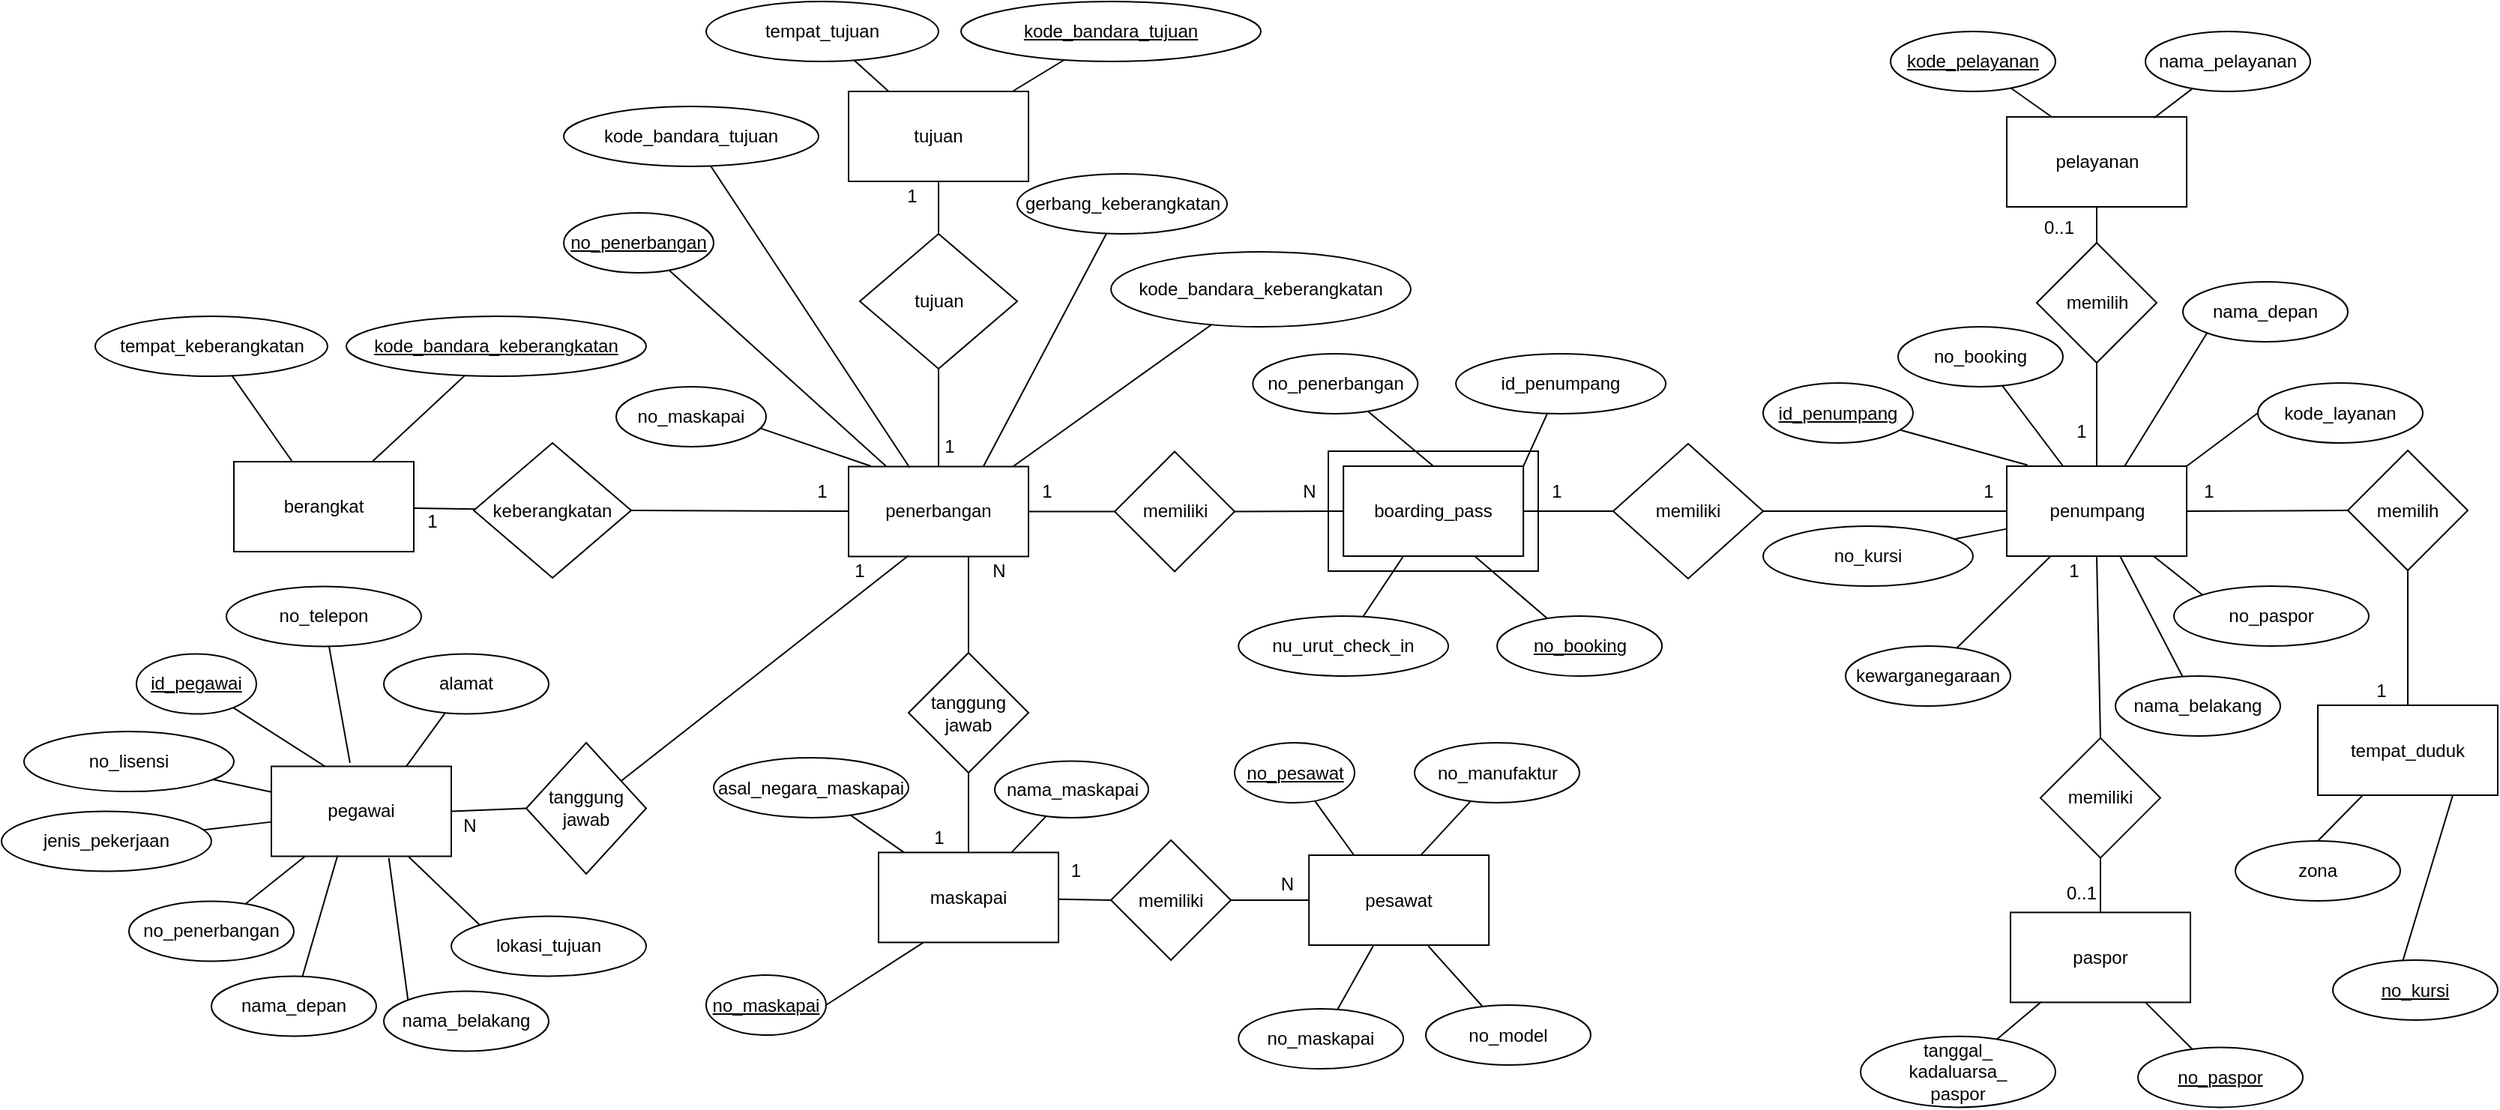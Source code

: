 <mxfile version="20.6.0" type="github" pages="7">
  <diagram id="Y-KJRoHs3xegmIgPwvlZ" name="Fixed ER Diagram">
    <mxGraphModel dx="1046" dy="490" grid="1" gridSize="10" guides="1" tooltips="1" connect="1" arrows="1" fold="1" page="1" pageScale="1" pageWidth="1700" pageHeight="1100" math="0" shadow="0">
      <root>
        <mxCell id="0" />
        <mxCell id="1" parent="0" />
        <mxCell id="C3_z8CRFhnpYh4-SrTuu-27" value="pelayanan" style="rounded=0;whiteSpace=wrap;html=1;" parent="1" vertex="1">
          <mxGeometry x="1347.5" y="97" width="120" height="60" as="geometry" />
        </mxCell>
        <mxCell id="C3_z8CRFhnpYh4-SrTuu-28" value="&lt;u&gt;kode_pelayanan&lt;/u&gt;" style="ellipse;whiteSpace=wrap;html=1;" parent="1" vertex="1">
          <mxGeometry x="1270" y="40" width="110" height="40" as="geometry" />
        </mxCell>
        <mxCell id="C3_z8CRFhnpYh4-SrTuu-29" value="nama_pelayanan" style="ellipse;whiteSpace=wrap;html=1;" parent="1" vertex="1">
          <mxGeometry x="1440" y="40" width="110" height="40" as="geometry" />
        </mxCell>
        <mxCell id="C3_z8CRFhnpYh4-SrTuu-30" value="" style="endArrow=none;html=1;rounded=0;exitX=0.25;exitY=0;exitDx=0;exitDy=0;" parent="1" source="C3_z8CRFhnpYh4-SrTuu-27" target="C3_z8CRFhnpYh4-SrTuu-28" edge="1">
          <mxGeometry width="50" height="50" relative="1" as="geometry">
            <mxPoint x="1285" y="147" as="sourcePoint" />
            <mxPoint x="1124.092" y="70.726" as="targetPoint" />
          </mxGeometry>
        </mxCell>
        <mxCell id="C3_z8CRFhnpYh4-SrTuu-31" value="" style="endArrow=none;html=1;rounded=0;exitX=0.819;exitY=0.01;exitDx=0;exitDy=0;exitPerimeter=0;" parent="1" source="C3_z8CRFhnpYh4-SrTuu-27" target="C3_z8CRFhnpYh4-SrTuu-29" edge="1">
          <mxGeometry width="50" height="50" relative="1" as="geometry">
            <mxPoint x="1295" y="157" as="sourcePoint" />
            <mxPoint x="1134.092" y="80.726" as="targetPoint" />
          </mxGeometry>
        </mxCell>
        <mxCell id="C3_z8CRFhnpYh4-SrTuu-32" value="boarding_pass" style="rounded=0;whiteSpace=wrap;html=1;" parent="1" vertex="1">
          <mxGeometry x="905.07" y="330" width="120" height="60" as="geometry" />
        </mxCell>
        <mxCell id="C3_z8CRFhnpYh4-SrTuu-33" value="&lt;u&gt;no_booking&lt;/u&gt;" style="ellipse;whiteSpace=wrap;html=1;" parent="1" vertex="1">
          <mxGeometry x="1007.57" y="430" width="110" height="40" as="geometry" />
        </mxCell>
        <mxCell id="C3_z8CRFhnpYh4-SrTuu-34" value="no_penerbangan" style="ellipse;whiteSpace=wrap;html=1;" parent="1" vertex="1">
          <mxGeometry x="844.66" y="255" width="110" height="40" as="geometry" />
        </mxCell>
        <mxCell id="C3_z8CRFhnpYh4-SrTuu-38" value="nu_urut_check_in" style="ellipse;whiteSpace=wrap;html=1;" parent="1" vertex="1">
          <mxGeometry x="835.07" y="430" width="140" height="40" as="geometry" />
        </mxCell>
        <mxCell id="C3_z8CRFhnpYh4-SrTuu-41" value="" style="endArrow=none;html=1;rounded=0;" parent="1" target="C3_z8CRFhnpYh4-SrTuu-33" edge="1">
          <mxGeometry width="50" height="50" relative="1" as="geometry">
            <mxPoint x="992.57" y="390" as="sourcePoint" />
            <mxPoint x="1175.07" y="260" as="targetPoint" />
          </mxGeometry>
        </mxCell>
        <mxCell id="C3_z8CRFhnpYh4-SrTuu-42" value="" style="endArrow=none;html=1;rounded=0;exitX=0.5;exitY=0;exitDx=0;exitDy=0;" parent="1" source="C3_z8CRFhnpYh4-SrTuu-32" target="C3_z8CRFhnpYh4-SrTuu-34" edge="1">
          <mxGeometry width="50" height="50" relative="1" as="geometry">
            <mxPoint x="975.07" y="340" as="sourcePoint" />
            <mxPoint x="814.162" y="263.726" as="targetPoint" />
          </mxGeometry>
        </mxCell>
        <mxCell id="C3_z8CRFhnpYh4-SrTuu-48" value="" style="endArrow=none;html=1;rounded=0;" parent="1" source="C3_z8CRFhnpYh4-SrTuu-32" target="C3_z8CRFhnpYh4-SrTuu-38" edge="1">
          <mxGeometry width="50" height="50" relative="1" as="geometry">
            <mxPoint x="1035.07" y="400" as="sourcePoint" />
            <mxPoint x="874.162" y="323.726" as="targetPoint" />
          </mxGeometry>
        </mxCell>
        <mxCell id="C3_z8CRFhnpYh4-SrTuu-53" value="penumpang" style="rounded=0;whiteSpace=wrap;html=1;" parent="1" vertex="1">
          <mxGeometry x="1347.5" y="330" width="120" height="60" as="geometry" />
        </mxCell>
        <mxCell id="C3_z8CRFhnpYh4-SrTuu-54" value="&lt;u&gt;id_penumpang&lt;/u&gt;" style="ellipse;whiteSpace=wrap;html=1;" parent="1" vertex="1">
          <mxGeometry x="1185" y="274.5" width="100" height="40" as="geometry" />
        </mxCell>
        <mxCell id="C3_z8CRFhnpYh4-SrTuu-55" value="no_booking" style="ellipse;whiteSpace=wrap;html=1;" parent="1" vertex="1">
          <mxGeometry x="1275" y="237" width="110" height="40" as="geometry" />
        </mxCell>
        <mxCell id="C3_z8CRFhnpYh4-SrTuu-56" value="nama_belakang" style="ellipse;whiteSpace=wrap;html=1;" parent="1" vertex="1">
          <mxGeometry x="1420" y="470" width="110" height="40" as="geometry" />
        </mxCell>
        <mxCell id="C3_z8CRFhnpYh4-SrTuu-57" value="no_kursi" style="ellipse;whiteSpace=wrap;html=1;" parent="1" vertex="1">
          <mxGeometry x="1185" y="370" width="140" height="40" as="geometry" />
        </mxCell>
        <mxCell id="C3_z8CRFhnpYh4-SrTuu-58" value="kewarganegaraan" style="ellipse;whiteSpace=wrap;html=1;" parent="1" vertex="1">
          <mxGeometry x="1240" y="450" width="110" height="40" as="geometry" />
        </mxCell>
        <mxCell id="C3_z8CRFhnpYh4-SrTuu-59" value="nama_depan" style="ellipse;whiteSpace=wrap;html=1;" parent="1" vertex="1">
          <mxGeometry x="1465" y="207" width="110" height="40" as="geometry" />
        </mxCell>
        <mxCell id="C3_z8CRFhnpYh4-SrTuu-60" value="" style="endArrow=none;html=1;rounded=0;exitX=0.115;exitY=-0.013;exitDx=0;exitDy=0;exitPerimeter=0;" parent="1" source="C3_z8CRFhnpYh4-SrTuu-53" target="C3_z8CRFhnpYh4-SrTuu-54" edge="1">
          <mxGeometry width="50" height="50" relative="1" as="geometry">
            <mxPoint x="1590" y="345" as="sourcePoint" />
            <mxPoint x="1640" y="295" as="targetPoint" />
          </mxGeometry>
        </mxCell>
        <mxCell id="C3_z8CRFhnpYh4-SrTuu-61" value="" style="endArrow=none;html=1;rounded=0;exitX=0.313;exitY=0;exitDx=0;exitDy=0;exitPerimeter=0;" parent="1" source="C3_z8CRFhnpYh4-SrTuu-53" target="C3_z8CRFhnpYh4-SrTuu-55" edge="1">
          <mxGeometry width="50" height="50" relative="1" as="geometry">
            <mxPoint x="1440" y="375" as="sourcePoint" />
            <mxPoint x="1279.092" y="298.726" as="targetPoint" />
          </mxGeometry>
        </mxCell>
        <mxCell id="C3_z8CRFhnpYh4-SrTuu-62" value="" style="endArrow=none;html=1;rounded=0;" parent="1" source="C3_z8CRFhnpYh4-SrTuu-53" target="C3_z8CRFhnpYh4-SrTuu-56" edge="1">
          <mxGeometry width="50" height="50" relative="1" as="geometry">
            <mxPoint x="1450" y="385" as="sourcePoint" />
            <mxPoint x="1289.092" y="308.726" as="targetPoint" />
          </mxGeometry>
        </mxCell>
        <mxCell id="C3_z8CRFhnpYh4-SrTuu-63" value="" style="endArrow=none;html=1;rounded=0;entryX=0;entryY=1;entryDx=0;entryDy=0;" parent="1" source="C3_z8CRFhnpYh4-SrTuu-53" target="C3_z8CRFhnpYh4-SrTuu-59" edge="1">
          <mxGeometry width="50" height="50" relative="1" as="geometry">
            <mxPoint x="1460" y="395" as="sourcePoint" />
            <mxPoint x="1299.092" y="318.726" as="targetPoint" />
          </mxGeometry>
        </mxCell>
        <mxCell id="C3_z8CRFhnpYh4-SrTuu-64" value="" style="endArrow=none;html=1;rounded=0;" parent="1" source="C3_z8CRFhnpYh4-SrTuu-53" target="C3_z8CRFhnpYh4-SrTuu-58" edge="1">
          <mxGeometry width="50" height="50" relative="1" as="geometry">
            <mxPoint x="1470" y="405" as="sourcePoint" />
            <mxPoint x="1309.092" y="328.726" as="targetPoint" />
          </mxGeometry>
        </mxCell>
        <mxCell id="C3_z8CRFhnpYh4-SrTuu-65" value="" style="endArrow=none;html=1;rounded=0;" parent="1" source="C3_z8CRFhnpYh4-SrTuu-53" target="C3_z8CRFhnpYh4-SrTuu-57" edge="1">
          <mxGeometry width="50" height="50" relative="1" as="geometry">
            <mxPoint x="1450" y="415" as="sourcePoint" />
            <mxPoint x="1329.092" y="348.726" as="targetPoint" />
          </mxGeometry>
        </mxCell>
        <mxCell id="C3_z8CRFhnpYh4-SrTuu-66" value="no_paspor" style="ellipse;whiteSpace=wrap;html=1;" parent="1" vertex="1">
          <mxGeometry x="1459" y="410" width="130" height="40" as="geometry" />
        </mxCell>
        <mxCell id="C3_z8CRFhnpYh4-SrTuu-68" value="" style="endArrow=none;html=1;rounded=0;entryX=0;entryY=0;entryDx=0;entryDy=0;" parent="1" source="C3_z8CRFhnpYh4-SrTuu-53" target="C3_z8CRFhnpYh4-SrTuu-66" edge="1">
          <mxGeometry width="50" height="50" relative="1" as="geometry">
            <mxPoint x="1510" y="394.27" as="sourcePoint" />
            <mxPoint x="1554.994" y="378.725" as="targetPoint" />
          </mxGeometry>
        </mxCell>
        <mxCell id="C3_z8CRFhnpYh4-SrTuu-69" value="penerbangan" style="rounded=0;whiteSpace=wrap;html=1;" parent="1" vertex="1">
          <mxGeometry x="575" y="330.25" width="120" height="60" as="geometry" />
        </mxCell>
        <mxCell id="C3_z8CRFhnpYh4-SrTuu-70" value="&lt;u&gt;no_penerbangan&lt;/u&gt;" style="ellipse;whiteSpace=wrap;html=1;" parent="1" vertex="1">
          <mxGeometry x="385" y="161" width="100" height="40" as="geometry" />
        </mxCell>
        <mxCell id="C3_z8CRFhnpYh4-SrTuu-72" value="kode_bandara_keberangkatan" style="ellipse;whiteSpace=wrap;html=1;" parent="1" vertex="1">
          <mxGeometry x="750" y="187" width="200" height="50" as="geometry" />
        </mxCell>
        <mxCell id="C3_z8CRFhnpYh4-SrTuu-73" value="gerbang_keberangkatan&lt;span style=&quot;color: rgba(0, 0, 0, 0); font-family: monospace; font-size: 0px; text-align: start;&quot;&gt;%3CmxGraphModel%3E%3Croot%3E%3CmxCell%20id%3D%220%22%2F%3E%3CmxCell%20id%3D%221%22%20parent%3D%220%22%2F%3E%3CmxCell%20id%3D%222%22%20value%3D%22Penumpang%22%20style%3D%22rounded%3D0%3BwhiteSpace%3Dwrap%3Bhtml%3D1%3B%22%20vertex%3D%221%22%20parent%3D%221%22%3E%3CmxGeometry%20x%3D%222510%22%20y%3D%22185%22%20width%3D%22120%22%20height%3D%2260%22%20as%3D%22geometry%22%2F%3E%3C%2FmxCell%3E%3CmxCell%20id%3D%223%22%20value%3D%22id_penumpang%22%20style%3D%22ellipse%3BwhiteSpace%3Dwrap%3Bhtml%3D1%3B%22%20vertex%3D%221%22%20parent%3D%221%22%3E%3CmxGeometry%20x%3D%222320%22%20y%3D%2275%22%20width%3D%22100%22%20height%3D%2240%22%20as%3D%22geometry%22%2F%3E%3C%2FmxCell%3E%3CmxCell%20id%3D%224%22%20value%3D%22nama_depan%22%20style%3D%22ellipse%3BwhiteSpace%3Dwrap%3Bhtml%3D1%3B%22%20vertex%3D%221%22%20parent%3D%221%22%3E%3CmxGeometry%20x%3D%222430%22%20y%3D%2275%22%20width%3D%22110%22%20height%3D%2240%22%20as%3D%22geometry%22%2F%3E%3C%2FmxCell%3E%3CmxCell%20id%3D%225%22%20value%3D%22nama_belakang%22%20style%3D%22ellipse%3BwhiteSpace%3Dwrap%3Bhtml%3D1%3B%22%20vertex%3D%221%22%20parent%3D%221%22%3E%3CmxGeometry%20x%3D%222550%22%20y%3D%2275%22%20width%3D%22110%22%20height%3D%2240%22%20as%3D%22geometry%22%2F%3E%3C%2FmxCell%3E%3CmxCell%20id%3D%226%22%20value%3D%22no_telp%22%20style%3D%22ellipse%3BwhiteSpace%3Dwrap%3Bhtml%3D1%3B%22%20vertex%3D%221%22%20parent%3D%221%22%3E%3CmxGeometry%20x%3D%222260%22%20y%3D%22125%22%20width%3D%22140%22%20height%3D%2240%22%20as%3D%22geometry%22%2F%3E%3C%2FmxCell%3E%3CmxCell%20id%3D%227%22%20value%3D%22tanggal_lahir%22%20style%3D%22ellipse%3BwhiteSpace%3Dwrap%3Bhtml%3D1%3B%22%20vertex%3D%221%22%20parent%3D%221%22%3E%3CmxGeometry%20x%3D%222800%22%20y%3D%2255%22%20width%3D%22110%22%20height%3D%2240%22%20as%3D%22geometry%22%2F%3E%3C%2FmxCell%3E%3CmxCell%20id%3D%228%22%20value%3D%22jenis_kelamin%22%20style%3D%22ellipse%3BwhiteSpace%3Dwrap%3Bhtml%3D1%3B%22%20vertex%3D%221%22%20parent%3D%221%22%3E%3CmxGeometry%20x%3D%222670%22%20y%3D%2275%22%20width%3D%22110%22%20height%3D%2240%22%20as%3D%22geometry%22%2F%3E%3C%2FmxCell%3E%3CmxCell%20id%3D%229%22%20value%3D%22%22%20style%3D%22endArrow%3Dnone%3Bhtml%3D1%3Brounded%3D0%3BexitX%3D0.5%3BexitY%3D0%3BexitDx%3D0%3BexitDy%3D0%3B%22%20edge%3D%221%22%20source%3D%222%22%20target%3D%223%22%20parent%3D%221%22%3E%3CmxGeometry%20width%3D%2250%22%20height%3D%2250%22%20relative%3D%221%22%20as%3D%22geometry%22%3E%3CmxPoint%20x%3D%222730%22%20y%3D%22165%22%20as%3D%22sourcePoint%22%2F%3E%3CmxPoint%20x%3D%222780%22%20y%3D%22115%22%20as%3D%22targetPoint%22%2F%3E%3C%2FmxGeometry%3E%3C%2FmxCell%3E%3CmxCell%20id%3D%2210%22%20value%3D%22%22%20style%3D%22endArrow%3Dnone%3Bhtml%3D1%3Brounded%3D0%3BexitX%3D0.5%3BexitY%3D0%3BexitDx%3D0%3BexitDy%3D0%3B%22%20edge%3D%221%22%20source%3D%222%22%20target%3D%224%22%20parent%3D%221%22%3E%3CmxGeometry%20width%3D%2250%22%20height%3D%2250%22%20relative%3D%221%22%20as%3D%22geometry%22%3E%3CmxPoint%20x%3D%222580%22%20y%3D%22195%22%20as%3D%22sourcePoint%22%2F%3E%3CmxPoint%20x%3D%222419.092%22%20y%3D%22118.726%22%20as%3D%22targetPoint%22%2F%3E%3C%2FmxGeometry%3E%3C%2FmxCell%3E%3CmxCell%20id%3D%2211%22%20value%3D%22%22%20style%3D%22endArrow%3Dnone%3Bhtml%3D1%3Brounded%3D0%3B%22%20edge%3D%221%22%20source%3D%222%22%20target%3D%225%22%20parent%3D%221%22%3E%3CmxGeometry%20width%3D%2250%22%20height%3D%2250%22%20relative%3D%221%22%20as%3D%22geometry%22%3E%3CmxPoint%20x%3D%222590%22%20y%3D%22205%22%20as%3D%22sourcePoint%22%2F%3E%3CmxPoint%20x%3D%222429.092%22%20y%3D%22128.726%22%20as%3D%22targetPoint%22%2F%3E%3C%2FmxGeometry%3E%3C%2FmxCell%3E%3CmxCell%20id%3D%2212%22%20value%3D%22%22%20style%3D%22endArrow%3Dnone%3Bhtml%3D1%3Brounded%3D0%3BentryX%3D0%3BentryY%3D1%3BentryDx%3D0%3BentryDy%3D0%3B%22%20edge%3D%221%22%20source%3D%222%22%20target%3D%228%22%20parent%3D%221%22%3E%3CmxGeometry%20width%3D%2250%22%20height%3D%2250%22%20relative%3D%221%22%20as%3D%22geometry%22%3E%3CmxPoint%20x%3D%222600%22%20y%3D%22215%22%20as%3D%22sourcePoint%22%2F%3E%3CmxPoint%20x%3D%222439.092%22%20y%3D%22138.726%22%20as%3D%22targetPoint%22%2F%3E%3C%2FmxGeometry%3E%3C%2FmxCell%3E%3CmxCell%20id%3D%2213%22%20value%3D%22%22%20style%3D%22endArrow%3Dnone%3Bhtml%3D1%3Brounded%3D0%3B%22%20edge%3D%221%22%20source%3D%222%22%20target%3D%227%22%20parent%3D%221%22%3E%3CmxGeometry%20width%3D%2250%22%20height%3D%2250%22%20relative%3D%221%22%20as%3D%22geometry%22%3E%3CmxPoint%20x%3D%222610%22%20y%3D%22225%22%20as%3D%22sourcePoint%22%2F%3E%3CmxPoint%20x%3D%222449.092%22%20y%3D%22148.726%22%20as%3D%22targetPoint%22%2F%3E%3C%2FmxGeometry%3E%3C%2FmxCell%3E%3CmxCell%20id%3D%2214%22%20value%3D%22%22%20style%3D%22endArrow%3Dnone%3Bhtml%3D1%3Brounded%3D0%3B%22%20edge%3D%221%22%20source%3D%222%22%20target%3D%226%22%20parent%3D%221%22%3E%3CmxGeometry%20width%3D%2250%22%20height%3D%2250%22%20relative%3D%221%22%20as%3D%22geometry%22%3E%3CmxPoint%20x%3D%222590%22%20y%3D%22235%22%20as%3D%22sourcePoint%22%2F%3E%3CmxPoint%20x%3D%222469.092%22%20y%3D%22168.726%22%20as%3D%22targetPoint%22%2F%3E%3C%2FmxGeometry%3E%3C%2FmxCell%3E%3CmxCell%20id%3D%2215%22%20value%3D%22kewarganegaraan%22%20style%3D%22ellipse%3BwhiteSpace%3Dwrap%3Bhtml%3D1%3B%22%20vertex%3D%221%22%20parent%3D%221%22%3E%3CmxGeometry%20x%3D%222730%22%20y%3D%22135%22%20width%3D%22130%22%20height%3D%2240%22%20as%3D%22geometry%22%2F%3E%3C%2FmxCell%3E%3CmxCell%20id%3D%2216%22%20value%3D%22email%22%20style%3D%22ellipse%3BwhiteSpace%3Dwrap%3Bhtml%3D1%3B%22%20vertex%3D%221%22%20parent%3D%221%22%3E%3CmxGeometry%20x%3D%222690%22%20y%3D%22245%22%20width%3D%22130%22%20height%3D%2240%22%20as%3D%22geometry%22%2F%3E%3C%2FmxCell%3E%3CmxCell%20id%3D%2217%22%20value%3D%22%22%20style%3D%22endArrow%3Dnone%3Bhtml%3D1%3Brounded%3D0%3B%22%20edge%3D%221%22%20source%3D%222%22%20target%3D%2215%22%20parent%3D%221%22%3E%3CmxGeometry%20width%3D%2250%22%20height%3D%2250%22%20relative%3D%221%22%20as%3D%22geometry%22%3E%3CmxPoint%20x%3D%222640%22%20y%3D%22204.27%22%20as%3D%22sourcePoint%22%2F%3E%3CmxPoint%20x%3D%222684.994%22%20y%3D%22188.725%22%20as%3D%22targetPoint%22%2F%3E%3C%2FmxGeometry%3E%3C%2FmxCell%3E%3CmxCell%20id%3D%2218%22%20value%3D%22%22%20style%3D%22endArrow%3Dnone%3Bhtml%3D1%3Brounded%3D0%3BentryX%3D0%3BentryY%3D0%3BentryDx%3D0%3BentryDy%3D0%3B%22%20edge%3D%221%22%20source%3D%222%22%20target%3D%2216%22%20parent%3D%221%22%3E%3CmxGeometry%20width%3D%2250%22%20height%3D%2250%22%20relative%3D%221%22%20as%3D%22geometry%22%3E%3CmxPoint%20x%3D%222650%22%20y%3D%22214.27%22%20as%3D%22sourcePoint%22%2F%3E%3CmxPoint%20x%3D%222694.994%22%20y%3D%22198.725%22%20as%3D%22targetPoint%22%2F%3E%3C%2FmxGeometry%3E%3C%2FmxCell%3E%3C%2Froot%3E%3C%2FmxGraphModel%3E&lt;/span&gt;" style="ellipse;whiteSpace=wrap;html=1;" parent="1" vertex="1">
          <mxGeometry x="687.5" y="135" width="140" height="40" as="geometry" />
        </mxCell>
        <mxCell id="C3_z8CRFhnpYh4-SrTuu-76" value="" style="endArrow=none;html=1;rounded=0;" parent="1" target="C3_z8CRFhnpYh4-SrTuu-70" edge="1">
          <mxGeometry width="50" height="50" relative="1" as="geometry">
            <mxPoint x="600" y="330" as="sourcePoint" />
            <mxPoint x="770" y="282.5" as="targetPoint" />
          </mxGeometry>
        </mxCell>
        <mxCell id="C3_z8CRFhnpYh4-SrTuu-78" value="" style="endArrow=none;html=1;rounded=0;" parent="1" target="C3_z8CRFhnpYh4-SrTuu-72" edge="1">
          <mxGeometry width="50" height="50" relative="1" as="geometry">
            <mxPoint x="685" y="330" as="sourcePoint" />
            <mxPoint x="419.092" y="296.226" as="targetPoint" />
          </mxGeometry>
        </mxCell>
        <mxCell id="C3_z8CRFhnpYh4-SrTuu-81" value="" style="endArrow=none;html=1;rounded=0;" parent="1" target="C3_z8CRFhnpYh4-SrTuu-73" edge="1">
          <mxGeometry width="50" height="50" relative="1" as="geometry">
            <mxPoint x="665" y="330" as="sourcePoint" />
            <mxPoint x="459.092" y="336.226" as="targetPoint" />
          </mxGeometry>
        </mxCell>
        <mxCell id="C3_z8CRFhnpYh4-SrTuu-88" value="pegawai" style="rounded=0;whiteSpace=wrap;html=1;" parent="1" vertex="1">
          <mxGeometry x="190" y="530.25" width="120" height="60" as="geometry" />
        </mxCell>
        <mxCell id="C3_z8CRFhnpYh4-SrTuu-89" value="&lt;u&gt;id_pegawai&lt;/u&gt;" style="ellipse;whiteSpace=wrap;html=1;" parent="1" vertex="1">
          <mxGeometry x="100" y="455.25" width="80" height="40" as="geometry" />
        </mxCell>
        <mxCell id="C3_z8CRFhnpYh4-SrTuu-90" value="no_penerbangan" style="ellipse;whiteSpace=wrap;html=1;" parent="1" vertex="1">
          <mxGeometry x="95" y="620.25" width="110" height="40" as="geometry" />
        </mxCell>
        <mxCell id="C3_z8CRFhnpYh4-SrTuu-91" value="nama_depan" style="ellipse;whiteSpace=wrap;html=1;" parent="1" vertex="1">
          <mxGeometry x="150" y="670.25" width="110" height="40" as="geometry" />
        </mxCell>
        <mxCell id="C3_z8CRFhnpYh4-SrTuu-92" value="no_lisensi" style="ellipse;whiteSpace=wrap;html=1;" parent="1" vertex="1">
          <mxGeometry x="25" y="507.05" width="140" height="40" as="geometry" />
        </mxCell>
        <mxCell id="C3_z8CRFhnpYh4-SrTuu-93" value="alamat" style="ellipse;whiteSpace=wrap;html=1;" parent="1" vertex="1">
          <mxGeometry x="265" y="455.25" width="110" height="40" as="geometry" />
        </mxCell>
        <mxCell id="C3_z8CRFhnpYh4-SrTuu-94" value="jenis_pekerjaan" style="ellipse;whiteSpace=wrap;html=1;" parent="1" vertex="1">
          <mxGeometry x="10" y="560.25" width="140" height="40" as="geometry" />
        </mxCell>
        <mxCell id="C3_z8CRFhnpYh4-SrTuu-95" value="nama_belakang" style="ellipse;whiteSpace=wrap;html=1;" parent="1" vertex="1">
          <mxGeometry x="265" y="680.25" width="110" height="40" as="geometry" />
        </mxCell>
        <mxCell id="C3_z8CRFhnpYh4-SrTuu-96" value="" style="endArrow=none;html=1;rounded=0;exitX=0.298;exitY=0;exitDx=0;exitDy=0;exitPerimeter=0;" parent="1" source="C3_z8CRFhnpYh4-SrTuu-88" target="C3_z8CRFhnpYh4-SrTuu-89" edge="1">
          <mxGeometry width="50" height="50" relative="1" as="geometry">
            <mxPoint x="410" y="510.25" as="sourcePoint" />
            <mxPoint x="460" y="460.25" as="targetPoint" />
          </mxGeometry>
        </mxCell>
        <mxCell id="C3_z8CRFhnpYh4-SrTuu-97" value="" style="endArrow=none;html=1;rounded=0;" parent="1" source="C3_z8CRFhnpYh4-SrTuu-88" target="C3_z8CRFhnpYh4-SrTuu-90" edge="1">
          <mxGeometry width="50" height="50" relative="1" as="geometry">
            <mxPoint x="260" y="540.25" as="sourcePoint" />
            <mxPoint x="99.092" y="463.976" as="targetPoint" />
          </mxGeometry>
        </mxCell>
        <mxCell id="C3_z8CRFhnpYh4-SrTuu-98" value="" style="endArrow=none;html=1;rounded=0;exitX=0.368;exitY=0.991;exitDx=0;exitDy=0;exitPerimeter=0;" parent="1" source="C3_z8CRFhnpYh4-SrTuu-88" target="C3_z8CRFhnpYh4-SrTuu-91" edge="1">
          <mxGeometry width="50" height="50" relative="1" as="geometry">
            <mxPoint x="270" y="550.25" as="sourcePoint" />
            <mxPoint x="109.092" y="473.976" as="targetPoint" />
          </mxGeometry>
        </mxCell>
        <mxCell id="C3_z8CRFhnpYh4-SrTuu-99" value="" style="endArrow=none;html=1;rounded=0;entryX=0;entryY=0;entryDx=0;entryDy=0;exitX=0.653;exitY=1.019;exitDx=0;exitDy=0;exitPerimeter=0;" parent="1" source="C3_z8CRFhnpYh4-SrTuu-88" target="C3_z8CRFhnpYh4-SrTuu-95" edge="1">
          <mxGeometry width="50" height="50" relative="1" as="geometry">
            <mxPoint x="215" y="633.45" as="sourcePoint" />
            <mxPoint x="54.092" y="557.176" as="targetPoint" />
          </mxGeometry>
        </mxCell>
        <mxCell id="C3_z8CRFhnpYh4-SrTuu-100" value="" style="endArrow=none;html=1;rounded=0;exitX=0.75;exitY=0;exitDx=0;exitDy=0;" parent="1" source="C3_z8CRFhnpYh4-SrTuu-88" target="C3_z8CRFhnpYh4-SrTuu-93" edge="1">
          <mxGeometry width="50" height="50" relative="1" as="geometry">
            <mxPoint x="290" y="570.25" as="sourcePoint" />
            <mxPoint x="129.092" y="493.976" as="targetPoint" />
          </mxGeometry>
        </mxCell>
        <mxCell id="C3_z8CRFhnpYh4-SrTuu-101" value="" style="endArrow=none;html=1;rounded=0;" parent="1" source="C3_z8CRFhnpYh4-SrTuu-88" target="C3_z8CRFhnpYh4-SrTuu-92" edge="1">
          <mxGeometry width="50" height="50" relative="1" as="geometry">
            <mxPoint x="270" y="580.25" as="sourcePoint" />
            <mxPoint x="149.092" y="513.976" as="targetPoint" />
          </mxGeometry>
        </mxCell>
        <mxCell id="C3_z8CRFhnpYh4-SrTuu-102" value="" style="endArrow=none;html=1;rounded=0;" parent="1" source="C3_z8CRFhnpYh4-SrTuu-88" target="C3_z8CRFhnpYh4-SrTuu-94" edge="1">
          <mxGeometry width="50" height="50" relative="1" as="geometry">
            <mxPoint x="320" y="600.25" as="sourcePoint" />
            <mxPoint x="159.092" y="523.976" as="targetPoint" />
          </mxGeometry>
        </mxCell>
        <mxCell id="C3_z8CRFhnpYh4-SrTuu-103" value="no_telepon" style="ellipse;whiteSpace=wrap;html=1;" parent="1" vertex="1">
          <mxGeometry x="160" y="410.25" width="130" height="40" as="geometry" />
        </mxCell>
        <mxCell id="C3_z8CRFhnpYh4-SrTuu-104" value="lokasi_tujuan" style="ellipse;whiteSpace=wrap;html=1;" parent="1" vertex="1">
          <mxGeometry x="310" y="630.25" width="130" height="40" as="geometry" />
        </mxCell>
        <mxCell id="C3_z8CRFhnpYh4-SrTuu-105" value="" style="endArrow=none;html=1;rounded=0;exitX=0.437;exitY=-0.039;exitDx=0;exitDy=0;exitPerimeter=0;" parent="1" source="C3_z8CRFhnpYh4-SrTuu-88" target="C3_z8CRFhnpYh4-SrTuu-103" edge="1">
          <mxGeometry width="50" height="50" relative="1" as="geometry">
            <mxPoint x="320" y="549.52" as="sourcePoint" />
            <mxPoint x="364.994" y="533.975" as="targetPoint" />
          </mxGeometry>
        </mxCell>
        <mxCell id="C3_z8CRFhnpYh4-SrTuu-106" value="" style="endArrow=none;html=1;rounded=0;entryX=0;entryY=0;entryDx=0;entryDy=0;" parent="1" source="C3_z8CRFhnpYh4-SrTuu-88" target="C3_z8CRFhnpYh4-SrTuu-104" edge="1">
          <mxGeometry width="50" height="50" relative="1" as="geometry">
            <mxPoint x="330" y="559.52" as="sourcePoint" />
            <mxPoint x="374.994" y="543.975" as="targetPoint" />
          </mxGeometry>
        </mxCell>
        <mxCell id="C3_z8CRFhnpYh4-SrTuu-107" value="pesawat" style="rounded=0;whiteSpace=wrap;html=1;" parent="1" vertex="1">
          <mxGeometry x="882.09" y="589.5" width="120" height="60" as="geometry" />
        </mxCell>
        <mxCell id="C3_z8CRFhnpYh4-SrTuu-108" value="&lt;u&gt;no_pesawat&lt;/u&gt;" style="ellipse;whiteSpace=wrap;html=1;" parent="1" vertex="1">
          <mxGeometry x="832.5" y="514.5" width="80" height="40" as="geometry" />
        </mxCell>
        <mxCell id="C3_z8CRFhnpYh4-SrTuu-109" value="no_maskapai" style="ellipse;whiteSpace=wrap;html=1;" parent="1" vertex="1">
          <mxGeometry x="835.07" y="692.05" width="110" height="40" as="geometry" />
        </mxCell>
        <mxCell id="C3_z8CRFhnpYh4-SrTuu-110" value="no_model" style="ellipse;whiteSpace=wrap;html=1;" parent="1" vertex="1">
          <mxGeometry x="960" y="689.5" width="110" height="40" as="geometry" />
        </mxCell>
        <mxCell id="C3_z8CRFhnpYh4-SrTuu-111" value="no_manufaktur" style="ellipse;whiteSpace=wrap;html=1;" parent="1" vertex="1">
          <mxGeometry x="952.5" y="514.5" width="110" height="40" as="geometry" />
        </mxCell>
        <mxCell id="C3_z8CRFhnpYh4-SrTuu-112" value="" style="endArrow=none;html=1;rounded=0;exitX=0.25;exitY=0;exitDx=0;exitDy=0;" parent="1" source="C3_z8CRFhnpYh4-SrTuu-107" target="C3_z8CRFhnpYh4-SrTuu-108" edge="1">
          <mxGeometry width="50" height="50" relative="1" as="geometry">
            <mxPoint x="971.893" y="656.3" as="sourcePoint" />
            <mxPoint x="1442.09" y="704.3" as="targetPoint" />
          </mxGeometry>
        </mxCell>
        <mxCell id="C3_z8CRFhnpYh4-SrTuu-113" value="" style="endArrow=none;html=1;rounded=0;" parent="1" source="C3_z8CRFhnpYh4-SrTuu-107" target="C3_z8CRFhnpYh4-SrTuu-109" edge="1">
          <mxGeometry width="50" height="50" relative="1" as="geometry">
            <mxPoint x="900.216" y="649.5" as="sourcePoint" />
            <mxPoint x="1104.162" y="710.576" as="targetPoint" />
          </mxGeometry>
        </mxCell>
        <mxCell id="C3_z8CRFhnpYh4-SrTuu-114" value="" style="endArrow=none;html=1;rounded=0;exitX=0.663;exitY=1.01;exitDx=0;exitDy=0;exitPerimeter=0;" parent="1" source="C3_z8CRFhnpYh4-SrTuu-107" target="C3_z8CRFhnpYh4-SrTuu-110" edge="1">
          <mxGeometry width="50" height="50" relative="1" as="geometry">
            <mxPoint x="1039.124" y="656.3" as="sourcePoint" />
            <mxPoint x="1081.182" y="634.826" as="targetPoint" />
          </mxGeometry>
        </mxCell>
        <mxCell id="C3_z8CRFhnpYh4-SrTuu-115" value="" style="endArrow=none;html=1;rounded=0;exitX=0.623;exitY=-0.003;exitDx=0;exitDy=0;exitPerimeter=0;" parent="1" source="C3_z8CRFhnpYh4-SrTuu-107" target="C3_z8CRFhnpYh4-SrTuu-111" edge="1">
          <mxGeometry width="50" height="50" relative="1" as="geometry">
            <mxPoint x="1042.09" y="632.224" as="sourcePoint" />
            <mxPoint x="1091.182" y="644.826" as="targetPoint" />
          </mxGeometry>
        </mxCell>
        <mxCell id="C3_z8CRFhnpYh4-SrTuu-116" value="maskapai" style="rounded=0;whiteSpace=wrap;html=1;" parent="1" vertex="1">
          <mxGeometry x="595" y="587.7" width="120" height="60" as="geometry" />
        </mxCell>
        <mxCell id="C3_z8CRFhnpYh4-SrTuu-117" value="&lt;u&gt;no_maskapai&lt;/u&gt;" style="ellipse;whiteSpace=wrap;html=1;" parent="1" vertex="1">
          <mxGeometry x="480" y="669.5" width="80" height="40" as="geometry" />
        </mxCell>
        <mxCell id="C3_z8CRFhnpYh4-SrTuu-118" value="nama_maskapai" style="ellipse;whiteSpace=wrap;html=1;" parent="1" vertex="1">
          <mxGeometry x="672.5" y="526.8" width="102.5" height="37.7" as="geometry" />
        </mxCell>
        <mxCell id="C3_z8CRFhnpYh4-SrTuu-119" value="asal_negara_maskapai" style="ellipse;whiteSpace=wrap;html=1;" parent="1" vertex="1">
          <mxGeometry x="485" y="524.5" width="130" height="40" as="geometry" />
        </mxCell>
        <mxCell id="C3_z8CRFhnpYh4-SrTuu-120" value="" style="endArrow=none;html=1;rounded=0;entryX=1;entryY=0.5;entryDx=0;entryDy=0;exitX=0.25;exitY=1;exitDx=0;exitDy=0;" parent="1" source="C3_z8CRFhnpYh4-SrTuu-116" target="C3_z8CRFhnpYh4-SrTuu-117" edge="1">
          <mxGeometry width="50" height="50" relative="1" as="geometry">
            <mxPoint x="1360" y="184.5" as="sourcePoint" />
            <mxPoint x="543.841" y="626.52" as="targetPoint" />
          </mxGeometry>
        </mxCell>
        <mxCell id="C3_z8CRFhnpYh4-SrTuu-121" value="" style="endArrow=none;html=1;rounded=0;" parent="1" source="C3_z8CRFhnpYh4-SrTuu-116" target="C3_z8CRFhnpYh4-SrTuu-118" edge="1">
          <mxGeometry width="50" height="50" relative="1" as="geometry">
            <mxPoint x="1210" y="214.5" as="sourcePoint" />
            <mxPoint x="1049.092" y="138.226" as="targetPoint" />
          </mxGeometry>
        </mxCell>
        <mxCell id="C3_z8CRFhnpYh4-SrTuu-122" value="" style="endArrow=none;html=1;rounded=0;" parent="1" source="C3_z8CRFhnpYh4-SrTuu-116" target="C3_z8CRFhnpYh4-SrTuu-119" edge="1">
          <mxGeometry width="50" height="50" relative="1" as="geometry">
            <mxPoint x="1220" y="224.5" as="sourcePoint" />
            <mxPoint x="1059.092" y="148.226" as="targetPoint" />
          </mxGeometry>
        </mxCell>
        <mxCell id="C3_z8CRFhnpYh4-SrTuu-123" value="berangkat" style="rounded=0;whiteSpace=wrap;html=1;" parent="1" vertex="1">
          <mxGeometry x="165" y="327" width="120" height="60" as="geometry" />
        </mxCell>
        <mxCell id="C3_z8CRFhnpYh4-SrTuu-124" value="&lt;u&gt;kode_bandara_keberangkatan&lt;/u&gt;" style="ellipse;whiteSpace=wrap;html=1;" parent="1" vertex="1">
          <mxGeometry x="240" y="230" width="200" height="40" as="geometry" />
        </mxCell>
        <mxCell id="C3_z8CRFhnpYh4-SrTuu-127" value="" style="endArrow=none;html=1;rounded=0;" parent="1" source="C3_z8CRFhnpYh4-SrTuu-123" target="C3_z8CRFhnpYh4-SrTuu-124" edge="1">
          <mxGeometry width="50" height="50" relative="1" as="geometry">
            <mxPoint x="430" y="372" as="sourcePoint" />
            <mxPoint x="480" y="322" as="targetPoint" />
          </mxGeometry>
        </mxCell>
        <mxCell id="C3_z8CRFhnpYh4-SrTuu-131" value="tempat_keberangkatan" style="ellipse;whiteSpace=wrap;html=1;" parent="1" vertex="1">
          <mxGeometry x="72.5" y="230" width="155" height="40" as="geometry" />
        </mxCell>
        <mxCell id="C3_z8CRFhnpYh4-SrTuu-133" value="" style="endArrow=none;html=1;rounded=0;" parent="1" source="C3_z8CRFhnpYh4-SrTuu-123" target="C3_z8CRFhnpYh4-SrTuu-131" edge="1">
          <mxGeometry width="50" height="50" relative="1" as="geometry">
            <mxPoint x="281.493" y="402" as="sourcePoint" />
            <mxPoint x="284.231" y="346.995" as="targetPoint" />
          </mxGeometry>
        </mxCell>
        <mxCell id="C3_z8CRFhnpYh4-SrTuu-136" value="&lt;u&gt;no_kursi&lt;/u&gt;" style="ellipse;whiteSpace=wrap;html=1;" parent="1" vertex="1">
          <mxGeometry x="1565" y="659.5" width="110" height="40" as="geometry" />
        </mxCell>
        <mxCell id="C3_z8CRFhnpYh4-SrTuu-145" value="memiliki" style="rhombus;whiteSpace=wrap;html=1;" parent="1" vertex="1">
          <mxGeometry x="750" y="579.5" width="80" height="80" as="geometry" />
        </mxCell>
        <mxCell id="C3_z8CRFhnpYh4-SrTuu-146" value="" style="endArrow=none;html=1;rounded=0;exitX=0;exitY=0.5;exitDx=0;exitDy=0;" parent="1" source="C3_z8CRFhnpYh4-SrTuu-145" target="C3_z8CRFhnpYh4-SrTuu-116" edge="1">
          <mxGeometry relative="1" as="geometry">
            <mxPoint x="775" y="624.5" as="sourcePoint" />
            <mxPoint x="1630" y="139.5" as="targetPoint" />
          </mxGeometry>
        </mxCell>
        <mxCell id="C3_z8CRFhnpYh4-SrTuu-147" value="1" style="resizable=0;html=1;align=right;verticalAlign=bottom;" parent="C3_z8CRFhnpYh4-SrTuu-146" connectable="0" vertex="1">
          <mxGeometry x="1" relative="1" as="geometry">
            <mxPoint x="15" y="-10" as="offset" />
          </mxGeometry>
        </mxCell>
        <mxCell id="C3_z8CRFhnpYh4-SrTuu-148" value="" style="endArrow=none;html=1;rounded=0;entryX=0;entryY=0.5;entryDx=0;entryDy=0;exitX=1;exitY=0.5;exitDx=0;exitDy=0;" parent="1" source="C3_z8CRFhnpYh4-SrTuu-145" target="C3_z8CRFhnpYh4-SrTuu-107" edge="1">
          <mxGeometry relative="1" as="geometry">
            <mxPoint x="914.102" y="691.512" as="sourcePoint" />
            <mxPoint x="982.09" y="626.3" as="targetPoint" />
          </mxGeometry>
        </mxCell>
        <mxCell id="C3_z8CRFhnpYh4-SrTuu-149" value="N" style="resizable=0;html=1;align=right;verticalAlign=bottom;" parent="C3_z8CRFhnpYh4-SrTuu-148" connectable="0" vertex="1">
          <mxGeometry x="1" relative="1" as="geometry">
            <mxPoint x="-10" y="-2" as="offset" />
          </mxGeometry>
        </mxCell>
        <mxCell id="C3_z8CRFhnpYh4-SrTuu-158" value="tanggung jawab" style="rhombus;whiteSpace=wrap;html=1;" parent="1" vertex="1">
          <mxGeometry x="360" y="514.5" width="80" height="87.5" as="geometry" />
        </mxCell>
        <mxCell id="C3_z8CRFhnpYh4-SrTuu-160" value="" style="endArrow=none;html=1;rounded=0;exitX=0.333;exitY=0.99;exitDx=0;exitDy=0;exitPerimeter=0;" parent="1" source="C3_z8CRFhnpYh4-SrTuu-69" target="C3_z8CRFhnpYh4-SrTuu-158" edge="1">
          <mxGeometry width="50" height="50" relative="1" as="geometry">
            <mxPoint x="580.003" y="442.5" as="sourcePoint" />
            <mxPoint x="834.3" y="576.83" as="targetPoint" />
            <Array as="points" />
          </mxGeometry>
        </mxCell>
        <mxCell id="C3_z8CRFhnpYh4-SrTuu-161" value="tanggung jawab" style="rhombus;whiteSpace=wrap;html=1;" parent="1" vertex="1">
          <mxGeometry x="615" y="454.5" width="80" height="80" as="geometry" />
        </mxCell>
        <mxCell id="C3_z8CRFhnpYh4-SrTuu-162" value="" style="endArrow=none;html=1;rounded=0;exitX=0.5;exitY=1;exitDx=0;exitDy=0;" parent="1" source="C3_z8CRFhnpYh4-SrTuu-161" target="C3_z8CRFhnpYh4-SrTuu-116" edge="1">
          <mxGeometry width="50" height="50" relative="1" as="geometry">
            <mxPoint x="649.313" y="462.5" as="sourcePoint" />
            <mxPoint x="852.5" y="497.662" as="targetPoint" />
          </mxGeometry>
        </mxCell>
        <mxCell id="C3_z8CRFhnpYh4-SrTuu-163" value="" style="endArrow=none;html=1;rounded=0;entryX=0.5;entryY=0;entryDx=0;entryDy=0;startArrow=none;" parent="1" target="C3_z8CRFhnpYh4-SrTuu-161" edge="1">
          <mxGeometry width="50" height="50" relative="1" as="geometry">
            <mxPoint x="655" y="390" as="sourcePoint" />
            <mxPoint x="886.81" y="467.5" as="targetPoint" />
            <Array as="points" />
          </mxGeometry>
        </mxCell>
        <mxCell id="C3_z8CRFhnpYh4-SrTuu-164" value="keberangkatan" style="rhombus;whiteSpace=wrap;html=1;" parent="1" vertex="1">
          <mxGeometry x="325" y="314.5" width="105" height="90" as="geometry" />
        </mxCell>
        <mxCell id="C3_z8CRFhnpYh4-SrTuu-165" value="" style="endArrow=none;html=1;rounded=0;" parent="1" source="C3_z8CRFhnpYh4-SrTuu-164" target="C3_z8CRFhnpYh4-SrTuu-123" edge="1">
          <mxGeometry width="50" height="50" relative="1" as="geometry">
            <mxPoint x="156.912" y="381.912" as="sourcePoint" />
            <mxPoint x="1467.5" y="285.628" as="targetPoint" />
          </mxGeometry>
        </mxCell>
        <mxCell id="C3_z8CRFhnpYh4-SrTuu-166" value="" style="endArrow=none;html=1;rounded=0;entryX=1;entryY=0.5;entryDx=0;entryDy=0;" parent="1" source="C3_z8CRFhnpYh4-SrTuu-69" target="C3_z8CRFhnpYh4-SrTuu-164" edge="1">
          <mxGeometry width="50" height="50" relative="1" as="geometry">
            <mxPoint x="890.0" y="182.794" as="sourcePoint" />
            <mxPoint x="405" y="362" as="targetPoint" />
            <Array as="points" />
          </mxGeometry>
        </mxCell>
        <mxCell id="C3_z8CRFhnpYh4-SrTuu-167" value="memiliki" style="rhombus;whiteSpace=wrap;html=1;" parent="1" vertex="1">
          <mxGeometry x="752.5" y="320.25" width="80" height="80" as="geometry" />
        </mxCell>
        <mxCell id="C3_z8CRFhnpYh4-SrTuu-168" value="" style="endArrow=none;html=1;rounded=0;entryX=0;entryY=0.5;entryDx=0;entryDy=0;exitX=1;exitY=0.5;exitDx=0;exitDy=0;" parent="1" source="C3_z8CRFhnpYh4-SrTuu-167" target="C3_z8CRFhnpYh4-SrTuu-32" edge="1">
          <mxGeometry width="50" height="50" relative="1" as="geometry">
            <mxPoint x="835" y="360" as="sourcePoint" />
            <mxPoint x="1087.57" y="362.5" as="targetPoint" />
          </mxGeometry>
        </mxCell>
        <mxCell id="C3_z8CRFhnpYh4-SrTuu-169" value="" style="endArrow=none;html=1;rounded=0;entryX=0;entryY=0.5;entryDx=0;entryDy=0;" parent="1" source="C3_z8CRFhnpYh4-SrTuu-69" target="C3_z8CRFhnpYh4-SrTuu-167" edge="1">
          <mxGeometry width="50" height="50" relative="1" as="geometry">
            <mxPoint x="280" y="460.167" as="sourcePoint" />
            <mxPoint x="755" y="362" as="targetPoint" />
            <Array as="points" />
          </mxGeometry>
        </mxCell>
        <mxCell id="C3_z8CRFhnpYh4-SrTuu-174" value="id_penumpang" style="ellipse;whiteSpace=wrap;html=1;" parent="1" vertex="1">
          <mxGeometry x="980.07" y="255" width="140" height="40" as="geometry" />
        </mxCell>
        <mxCell id="C3_z8CRFhnpYh4-SrTuu-175" value="" style="endArrow=none;html=1;rounded=0;exitX=1;exitY=0;exitDx=0;exitDy=0;" parent="1" source="C3_z8CRFhnpYh4-SrTuu-32" target="C3_z8CRFhnpYh4-SrTuu-174" edge="1">
          <mxGeometry width="50" height="50" relative="1" as="geometry">
            <mxPoint x="1161.67" y="351.1" as="sourcePoint" />
            <mxPoint x="1094.656" y="280.0" as="targetPoint" />
          </mxGeometry>
        </mxCell>
        <mxCell id="C3_z8CRFhnpYh4-SrTuu-176" value="kode_layanan" style="ellipse;whiteSpace=wrap;html=1;" parent="1" vertex="1">
          <mxGeometry x="1515" y="274.5" width="110" height="40" as="geometry" />
        </mxCell>
        <mxCell id="C3_z8CRFhnpYh4-SrTuu-177" value="" style="endArrow=none;html=1;rounded=0;exitX=1;exitY=0;exitDx=0;exitDy=0;entryX=0;entryY=0.5;entryDx=0;entryDy=0;" parent="1" source="C3_z8CRFhnpYh4-SrTuu-53" target="C3_z8CRFhnpYh4-SrTuu-176" edge="1">
          <mxGeometry width="50" height="50" relative="1" as="geometry">
            <mxPoint x="1095" y="270" as="sourcePoint" />
            <mxPoint x="1145" y="220" as="targetPoint" />
            <Array as="points" />
          </mxGeometry>
        </mxCell>
        <mxCell id="C3_z8CRFhnpYh4-SrTuu-178" value="" style="endArrow=none;html=1;rounded=0;exitX=1;exitY=0.5;exitDx=0;exitDy=0;" parent="1" source="C3_z8CRFhnpYh4-SrTuu-32" target="C3_z8CRFhnpYh4-SrTuu-179" edge="1">
          <mxGeometry width="50" height="50" relative="1" as="geometry">
            <mxPoint x="782.57" y="520" as="sourcePoint" />
            <mxPoint x="1072.57" y="360" as="targetPoint" />
          </mxGeometry>
        </mxCell>
        <mxCell id="C3_z8CRFhnpYh4-SrTuu-179" value="memiliki" style="rhombus;whiteSpace=wrap;html=1;" parent="1" vertex="1">
          <mxGeometry x="1085" y="315" width="100" height="90" as="geometry" />
        </mxCell>
        <mxCell id="C3_z8CRFhnpYh4-SrTuu-181" value="" style="endArrow=none;html=1;rounded=0;exitX=1;exitY=0.5;exitDx=0;exitDy=0;entryX=0;entryY=0.5;entryDx=0;entryDy=0;" parent="1" source="C3_z8CRFhnpYh4-SrTuu-179" target="C3_z8CRFhnpYh4-SrTuu-53" edge="1">
          <mxGeometry width="50" height="50" relative="1" as="geometry">
            <mxPoint x="805" y="520" as="sourcePoint" />
            <mxPoint x="855" y="470" as="targetPoint" />
            <Array as="points" />
          </mxGeometry>
        </mxCell>
        <mxCell id="C3_z8CRFhnpYh4-SrTuu-182" value="tempat_duduk" style="rounded=0;whiteSpace=wrap;html=1;" parent="1" vertex="1">
          <mxGeometry x="1555" y="489.5" width="120" height="60" as="geometry" />
        </mxCell>
        <mxCell id="C3_z8CRFhnpYh4-SrTuu-189" value="zona" style="ellipse;whiteSpace=wrap;html=1;" parent="1" vertex="1">
          <mxGeometry x="1500" y="580" width="110" height="40" as="geometry" />
        </mxCell>
        <mxCell id="C3_z8CRFhnpYh4-SrTuu-190" value="" style="endArrow=none;html=1;rounded=0;exitX=0.5;exitY=0;exitDx=0;exitDy=0;entryX=0.25;entryY=1;entryDx=0;entryDy=0;" parent="1" source="C3_z8CRFhnpYh4-SrTuu-189" target="C3_z8CRFhnpYh4-SrTuu-182" edge="1">
          <mxGeometry width="50" height="50" relative="1" as="geometry">
            <mxPoint x="1155" y="459.5" as="sourcePoint" />
            <mxPoint x="1325" y="359.5" as="targetPoint" />
          </mxGeometry>
        </mxCell>
        <mxCell id="C3_z8CRFhnpYh4-SrTuu-191" value="" style="endArrow=none;html=1;rounded=0;entryX=0.75;entryY=1;entryDx=0;entryDy=0;exitX=0.425;exitY=0.006;exitDx=0;exitDy=0;exitPerimeter=0;" parent="1" source="C3_z8CRFhnpYh4-SrTuu-136" target="C3_z8CRFhnpYh4-SrTuu-182" edge="1">
          <mxGeometry width="50" height="50" relative="1" as="geometry">
            <mxPoint x="1465" y="449.5" as="sourcePoint" />
            <mxPoint x="1205" y="409.5" as="targetPoint" />
          </mxGeometry>
        </mxCell>
        <mxCell id="C3_z8CRFhnpYh4-SrTuu-192" value="memilih" style="rhombus;whiteSpace=wrap;html=1;" parent="1" vertex="1">
          <mxGeometry x="1575" y="319.5" width="80" height="80" as="geometry" />
        </mxCell>
        <mxCell id="C3_z8CRFhnpYh4-SrTuu-193" value="" style="endArrow=none;html=1;rounded=0;exitX=1;exitY=0.5;exitDx=0;exitDy=0;entryX=0;entryY=0.5;entryDx=0;entryDy=0;" parent="1" source="C3_z8CRFhnpYh4-SrTuu-53" target="C3_z8CRFhnpYh4-SrTuu-192" edge="1">
          <mxGeometry width="50" height="50" relative="1" as="geometry">
            <mxPoint x="1715" y="760" as="sourcePoint" />
            <mxPoint x="1765" y="710" as="targetPoint" />
          </mxGeometry>
        </mxCell>
        <mxCell id="C3_z8CRFhnpYh4-SrTuu-196" value="" style="endArrow=none;html=1;rounded=0;exitX=0.339;exitY=0.01;exitDx=0;exitDy=0;exitPerimeter=0;" parent="1" source="C3_z8CRFhnpYh4-SrTuu-69" target="C3_z8CRFhnpYh4-SrTuu-195" edge="1">
          <mxGeometry width="50" height="50" relative="1" as="geometry">
            <mxPoint x="542.5" y="333" as="sourcePoint" />
            <mxPoint x="329.092" y="596.226" as="targetPoint" />
          </mxGeometry>
        </mxCell>
        <mxCell id="C3_z8CRFhnpYh4-SrTuu-197" value="tujuan" style="rounded=0;whiteSpace=wrap;html=1;" parent="1" vertex="1">
          <mxGeometry x="575" y="80" width="120" height="60" as="geometry" />
        </mxCell>
        <mxCell id="C3_z8CRFhnpYh4-SrTuu-198" value="" style="endArrow=none;html=1;rounded=0;" parent="1" source="C3_z8CRFhnpYh4-SrTuu-197" target="C3_z8CRFhnpYh4-SrTuu-202" edge="1">
          <mxGeometry width="50" height="50" relative="1" as="geometry">
            <mxPoint x="502.5" y="-42.5" as="sourcePoint" />
            <mxPoint x="552.5" y="-92.5" as="targetPoint" />
          </mxGeometry>
        </mxCell>
        <mxCell id="C3_z8CRFhnpYh4-SrTuu-199" value="" style="endArrow=none;html=1;rounded=0;" parent="1" source="C3_z8CRFhnpYh4-SrTuu-197" target="C3_z8CRFhnpYh4-SrTuu-203" edge="1">
          <mxGeometry width="50" height="50" relative="1" as="geometry">
            <mxPoint x="353.993" y="-12.5" as="sourcePoint" />
            <mxPoint x="356.731" y="-67.505" as="targetPoint" />
          </mxGeometry>
        </mxCell>
        <mxCell id="C3_z8CRFhnpYh4-SrTuu-200" value="tujuan" style="rhombus;whiteSpace=wrap;html=1;" parent="1" vertex="1">
          <mxGeometry x="582.5" y="175" width="105" height="90" as="geometry" />
        </mxCell>
        <mxCell id="C3_z8CRFhnpYh4-SrTuu-201" value="" style="endArrow=none;html=1;rounded=0;entryX=0.5;entryY=1;entryDx=0;entryDy=0;" parent="1" source="C3_z8CRFhnpYh4-SrTuu-200" target="C3_z8CRFhnpYh4-SrTuu-197" edge="1">
          <mxGeometry width="50" height="50" relative="1" as="geometry">
            <mxPoint x="441.912" y="-38.088" as="sourcePoint" />
            <mxPoint x="555" y="62.5" as="targetPoint" />
          </mxGeometry>
        </mxCell>
        <mxCell id="C3_z8CRFhnpYh4-SrTuu-202" value="&lt;u&gt;kode_bandara_tujuan&lt;/u&gt;" style="ellipse;whiteSpace=wrap;html=1;" parent="1" vertex="1">
          <mxGeometry x="650" y="20" width="200" height="40" as="geometry" />
        </mxCell>
        <mxCell id="C3_z8CRFhnpYh4-SrTuu-203" value="tempat_tujuan" style="ellipse;whiteSpace=wrap;html=1;" parent="1" vertex="1">
          <mxGeometry x="480" y="20" width="155" height="40" as="geometry" />
        </mxCell>
        <mxCell id="C3_z8CRFhnpYh4-SrTuu-204" value="" style="endArrow=none;html=1;rounded=0;exitX=0.5;exitY=1;exitDx=0;exitDy=0;entryX=0.5;entryY=0;entryDx=0;entryDy=0;" parent="1" source="C3_z8CRFhnpYh4-SrTuu-200" target="C3_z8CRFhnpYh4-SrTuu-69" edge="1">
          <mxGeometry width="50" height="50" relative="1" as="geometry">
            <mxPoint x="642.5" y="274.75" as="sourcePoint" />
            <mxPoint x="490" y="210.25" as="targetPoint" />
          </mxGeometry>
        </mxCell>
        <mxCell id="C3_z8CRFhnpYh4-SrTuu-213" value="" style="endArrow=none;html=1;rounded=0;exitX=0.5;exitY=1;exitDx=0;exitDy=0;entryX=0.5;entryY=0;entryDx=0;entryDy=0;" parent="1" source="C3_z8CRFhnpYh4-SrTuu-192" target="C3_z8CRFhnpYh4-SrTuu-182" edge="1">
          <mxGeometry width="50" height="50" relative="1" as="geometry">
            <mxPoint x="1125" y="669.5" as="sourcePoint" />
            <mxPoint x="1175" y="619.5" as="targetPoint" />
          </mxGeometry>
        </mxCell>
        <mxCell id="C3_z8CRFhnpYh4-SrTuu-214" value="memilih" style="rhombus;whiteSpace=wrap;html=1;" parent="1" vertex="1">
          <mxGeometry x="1367.5" y="181" width="80" height="80" as="geometry" />
        </mxCell>
        <mxCell id="C3_z8CRFhnpYh4-SrTuu-215" value="" style="endArrow=none;html=1;rounded=0;entryX=0.5;entryY=0;entryDx=0;entryDy=0;exitX=0.5;exitY=1;exitDx=0;exitDy=0;" parent="1" source="C3_z8CRFhnpYh4-SrTuu-27" target="C3_z8CRFhnpYh4-SrTuu-214" edge="1">
          <mxGeometry width="50" height="50" relative="1" as="geometry">
            <mxPoint x="1085" y="147" as="sourcePoint" />
            <mxPoint x="1235" y="337" as="targetPoint" />
          </mxGeometry>
        </mxCell>
        <mxCell id="C3_z8CRFhnpYh4-SrTuu-216" value="" style="endArrow=none;html=1;rounded=0;exitX=0.5;exitY=1;exitDx=0;exitDy=0;entryX=0.5;entryY=0;entryDx=0;entryDy=0;" parent="1" source="C3_z8CRFhnpYh4-SrTuu-214" target="C3_z8CRFhnpYh4-SrTuu-53" edge="1">
          <mxGeometry width="50" height="50" relative="1" as="geometry">
            <mxPoint x="1185" y="340" as="sourcePoint" />
            <mxPoint x="1235" y="290" as="targetPoint" />
          </mxGeometry>
        </mxCell>
        <mxCell id="C3_z8CRFhnpYh4-SrTuu-217" value="paspor" style="rounded=0;whiteSpace=wrap;html=1;" parent="1" vertex="1">
          <mxGeometry x="1350" y="627.7" width="120" height="60" as="geometry" />
        </mxCell>
        <mxCell id="C3_z8CRFhnpYh4-SrTuu-218" value="&lt;u&gt;no_paspor&lt;/u&gt;" style="ellipse;whiteSpace=wrap;html=1;" parent="1" vertex="1">
          <mxGeometry x="1435" y="717.7" width="110" height="40" as="geometry" />
        </mxCell>
        <mxCell id="C3_z8CRFhnpYh4-SrTuu-219" value="tanggal_&lt;br&gt;kadaluarsa_&lt;br&gt;paspor" style="ellipse;whiteSpace=wrap;html=1;" parent="1" vertex="1">
          <mxGeometry x="1250" y="710.43" width="130" height="47.27" as="geometry" />
        </mxCell>
        <mxCell id="C3_z8CRFhnpYh4-SrTuu-220" value="" style="endArrow=none;html=1;rounded=0;exitX=0.75;exitY=1;exitDx=0;exitDy=0;" parent="1" source="C3_z8CRFhnpYh4-SrTuu-217" target="C3_z8CRFhnpYh4-SrTuu-218" edge="1">
          <mxGeometry width="50" height="50" relative="1" as="geometry">
            <mxPoint x="1130" y="927.7" as="sourcePoint" />
            <mxPoint x="969.092" y="851.426" as="targetPoint" />
          </mxGeometry>
        </mxCell>
        <mxCell id="C3_z8CRFhnpYh4-SrTuu-221" value="" style="endArrow=none;html=1;rounded=0;exitX=0.171;exitY=0.995;exitDx=0;exitDy=0;exitPerimeter=0;" parent="1" source="C3_z8CRFhnpYh4-SrTuu-217" target="C3_z8CRFhnpYh4-SrTuu-219" edge="1">
          <mxGeometry width="50" height="50" relative="1" as="geometry">
            <mxPoint x="1140" y="937.7" as="sourcePoint" />
            <mxPoint x="979.092" y="861.426" as="targetPoint" />
          </mxGeometry>
        </mxCell>
        <mxCell id="C3_z8CRFhnpYh4-SrTuu-222" value="memiliki" style="rhombus;whiteSpace=wrap;html=1;" parent="1" vertex="1">
          <mxGeometry x="1370" y="511.3" width="80" height="80" as="geometry" />
        </mxCell>
        <mxCell id="C3_z8CRFhnpYh4-SrTuu-223" value="" style="endArrow=none;html=1;rounded=0;exitX=0.5;exitY=1;exitDx=0;exitDy=0;entryX=0.5;entryY=0;entryDx=0;entryDy=0;" parent="1" source="C3_z8CRFhnpYh4-SrTuu-222" target="C3_z8CRFhnpYh4-SrTuu-217" edge="1">
          <mxGeometry width="50" height="50" relative="1" as="geometry">
            <mxPoint x="1215" y="810" as="sourcePoint" />
            <mxPoint x="1265" y="760" as="targetPoint" />
          </mxGeometry>
        </mxCell>
        <mxCell id="C3_z8CRFhnpYh4-SrTuu-224" value="" style="endArrow=none;html=1;rounded=0;exitX=0.5;exitY=0;exitDx=0;exitDy=0;entryX=0.5;entryY=1;entryDx=0;entryDy=0;" parent="1" source="C3_z8CRFhnpYh4-SrTuu-222" target="C3_z8CRFhnpYh4-SrTuu-53" edge="1">
          <mxGeometry width="50" height="50" relative="1" as="geometry">
            <mxPoint x="1215" y="810" as="sourcePoint" />
            <mxPoint x="1075" y="640" as="targetPoint" />
          </mxGeometry>
        </mxCell>
        <mxCell id="jsuA0puicGzOgIlmDkKQ-6" value="1" style="text;html=1;strokeColor=none;fillColor=none;align=center;verticalAlign=middle;whiteSpace=wrap;rounded=0;" parent="1" vertex="1">
          <mxGeometry x="1380" y="390" width="25" height="20" as="geometry" />
        </mxCell>
        <mxCell id="jsuA0puicGzOgIlmDkKQ-7" value="0..1" style="text;html=1;strokeColor=none;fillColor=none;align=center;verticalAlign=middle;whiteSpace=wrap;rounded=0;" parent="1" vertex="1">
          <mxGeometry x="1370" y="161" width="25" height="20" as="geometry" />
        </mxCell>
        <mxCell id="jsuA0puicGzOgIlmDkKQ-8" value="1" style="text;html=1;strokeColor=none;fillColor=none;align=center;verticalAlign=middle;whiteSpace=wrap;rounded=0;" parent="1" vertex="1">
          <mxGeometry x="1585" y="469.5" width="25" height="20" as="geometry" />
        </mxCell>
        <mxCell id="jsuA0puicGzOgIlmDkKQ-9" value="N" style="text;html=1;strokeColor=none;fillColor=none;align=center;verticalAlign=middle;whiteSpace=wrap;rounded=0;" parent="1" vertex="1">
          <mxGeometry x="870" y="337.25" width="25" height="20" as="geometry" />
        </mxCell>
        <mxCell id="jsuA0puicGzOgIlmDkKQ-11" value="1" style="text;html=1;strokeColor=none;fillColor=none;align=center;verticalAlign=middle;whiteSpace=wrap;rounded=0;" parent="1" vertex="1">
          <mxGeometry x="695" y="337.25" width="25" height="20" as="geometry" />
        </mxCell>
        <mxCell id="jsuA0puicGzOgIlmDkKQ-12" value="N" style="text;html=1;strokeColor=none;fillColor=none;align=center;verticalAlign=middle;whiteSpace=wrap;rounded=0;" parent="1" vertex="1">
          <mxGeometry x="662.5" y="390.25" width="25" height="20" as="geometry" />
        </mxCell>
        <mxCell id="jsuA0puicGzOgIlmDkKQ-13" value="1" style="text;html=1;strokeColor=none;fillColor=none;align=center;verticalAlign=middle;whiteSpace=wrap;rounded=0;" parent="1" vertex="1">
          <mxGeometry x="622.5" y="567.7" width="25" height="20" as="geometry" />
        </mxCell>
        <mxCell id="jsuA0puicGzOgIlmDkKQ-15" value="N" style="text;html=1;strokeColor=none;fillColor=none;align=center;verticalAlign=middle;whiteSpace=wrap;rounded=0;" parent="1" vertex="1">
          <mxGeometry x="310" y="560.25" width="25" height="20" as="geometry" />
        </mxCell>
        <mxCell id="jsuA0puicGzOgIlmDkKQ-16" value="" style="endArrow=none;html=1;rounded=0;entryX=1;entryY=0.5;entryDx=0;entryDy=0;exitX=0;exitY=0.5;exitDx=0;exitDy=0;" parent="1" source="C3_z8CRFhnpYh4-SrTuu-158" target="C3_z8CRFhnpYh4-SrTuu-88" edge="1">
          <mxGeometry width="50" height="50" relative="1" as="geometry">
            <mxPoint x="255.805" y="539.055" as="sourcePoint" />
            <mxPoint x="167.5" y="688.25" as="targetPoint" />
          </mxGeometry>
        </mxCell>
        <mxCell id="jsuA0puicGzOgIlmDkKQ-17" value="1" style="text;html=1;strokeColor=none;fillColor=none;align=center;verticalAlign=middle;whiteSpace=wrap;rounded=0;" parent="1" vertex="1">
          <mxGeometry x="285" y="357" width="25" height="20" as="geometry" />
        </mxCell>
        <mxCell id="jsuA0puicGzOgIlmDkKQ-18" value="1" style="text;html=1;strokeColor=none;fillColor=none;align=center;verticalAlign=middle;whiteSpace=wrap;rounded=0;" parent="1" vertex="1">
          <mxGeometry x="545" y="337.25" width="25" height="20" as="geometry" />
        </mxCell>
        <mxCell id="jsuA0puicGzOgIlmDkKQ-19" value="1" style="text;html=1;strokeColor=none;fillColor=none;align=center;verticalAlign=middle;whiteSpace=wrap;rounded=0;" parent="1" vertex="1">
          <mxGeometry x="605" y="140" width="25" height="20" as="geometry" />
        </mxCell>
        <mxCell id="jsuA0puicGzOgIlmDkKQ-20" value="1" style="text;html=1;strokeColor=none;fillColor=none;align=center;verticalAlign=middle;whiteSpace=wrap;rounded=0;" parent="1" vertex="1">
          <mxGeometry x="1035" y="337" width="25" height="20" as="geometry" />
        </mxCell>
        <mxCell id="jsuA0puicGzOgIlmDkKQ-21" value="1" style="text;html=1;strokeColor=none;fillColor=none;align=center;verticalAlign=middle;whiteSpace=wrap;rounded=0;" parent="1" vertex="1">
          <mxGeometry x="1385" y="297" width="25" height="20" as="geometry" />
        </mxCell>
        <mxCell id="jsuA0puicGzOgIlmDkKQ-22" value="0..1" style="text;html=1;strokeColor=none;fillColor=none;align=center;verticalAlign=middle;whiteSpace=wrap;rounded=0;" parent="1" vertex="1">
          <mxGeometry x="1385" y="604.5" width="25" height="20" as="geometry" />
        </mxCell>
        <mxCell id="jsuA0puicGzOgIlmDkKQ-61" value="1" style="text;html=1;strokeColor=none;fillColor=none;align=center;verticalAlign=middle;whiteSpace=wrap;rounded=0;" parent="1" vertex="1">
          <mxGeometry x="630" y="307.25" width="25" height="20" as="geometry" />
        </mxCell>
        <mxCell id="C3_z8CRFhnpYh4-SrTuu-195" value="kode_bandara_tujuan" style="ellipse;whiteSpace=wrap;html=1;" parent="1" vertex="1">
          <mxGeometry x="385" y="90" width="170" height="40" as="geometry" />
        </mxCell>
        <mxCell id="jsuA0puicGzOgIlmDkKQ-65" value="1" style="text;html=1;strokeColor=none;fillColor=none;align=center;verticalAlign=middle;whiteSpace=wrap;rounded=0;" parent="1" vertex="1">
          <mxGeometry x="570" y="390.25" width="25" height="20" as="geometry" />
        </mxCell>
        <mxCell id="jsuA0puicGzOgIlmDkKQ-74" value="1" style="text;html=1;strokeColor=none;fillColor=none;align=center;verticalAlign=middle;whiteSpace=wrap;rounded=0;" parent="1" vertex="1">
          <mxGeometry x="1322.5" y="337.25" width="25" height="20" as="geometry" />
        </mxCell>
        <mxCell id="jsuA0puicGzOgIlmDkKQ-75" value="1" style="text;html=1;strokeColor=none;fillColor=none;align=center;verticalAlign=middle;whiteSpace=wrap;rounded=0;" parent="1" vertex="1">
          <mxGeometry x="1470" y="337" width="25" height="20" as="geometry" />
        </mxCell>
        <mxCell id="jsuA0puicGzOgIlmDkKQ-76" value="" style="rounded=0;whiteSpace=wrap;html=1;fillColor=none;" parent="1" vertex="1">
          <mxGeometry x="895" y="320" width="140" height="80" as="geometry" />
        </mxCell>
        <mxCell id="JdpLXYVGy3CnVEtIvtJx-1" value="no_maskapai" style="ellipse;whiteSpace=wrap;html=1;" parent="1" vertex="1">
          <mxGeometry x="420" y="277" width="100" height="40" as="geometry" />
        </mxCell>
        <mxCell id="JdpLXYVGy3CnVEtIvtJx-3" value="" style="endArrow=none;html=1;rounded=0;entryX=0.962;entryY=0.693;entryDx=0;entryDy=0;entryPerimeter=0;" parent="1" target="JdpLXYVGy3CnVEtIvtJx-1" edge="1">
          <mxGeometry width="50" height="50" relative="1" as="geometry">
            <mxPoint x="590" y="330" as="sourcePoint" />
            <mxPoint x="531.082" y="278.135" as="targetPoint" />
          </mxGeometry>
        </mxCell>
      </root>
    </mxGraphModel>
  </diagram>
  <diagram id="VeCYM_MvGHWgPDeruBL_" name="Fixed Relasi Entitas">
    <mxGraphModel dx="1848" dy="462" grid="1" gridSize="10" guides="1" tooltips="1" connect="1" arrows="1" fold="1" page="1" pageScale="1" pageWidth="827" pageHeight="1169" math="0" shadow="0">
      <root>
        <mxCell id="0" />
        <mxCell id="1" parent="0" />
        <mxCell id="y9p5rMq1n0d8_yz5j0t0-85" value="penumpang" style="shape=table;startSize=30;container=1;collapsible=1;childLayout=tableLayout;fixedRows=1;rowLines=0;fontStyle=1;align=center;resizeLast=1;strokeColor=#0000CC;fontSize=12;fillColor=#99FF33;" parent="1" vertex="1">
          <mxGeometry x="250" y="1045" width="200" height="270" as="geometry" />
        </mxCell>
        <mxCell id="y9p5rMq1n0d8_yz5j0t0-86" value="" style="shape=tableRow;horizontal=0;startSize=0;swimlaneHead=0;swimlaneBody=0;fillColor=none;collapsible=0;dropTarget=0;points=[[0,0.5],[1,0.5]];portConstraint=eastwest;top=0;left=0;right=0;bottom=1;strokeColor=#0000CC;fontSize=12;" parent="y9p5rMq1n0d8_yz5j0t0-85" vertex="1">
          <mxGeometry y="30" width="200" height="30" as="geometry" />
        </mxCell>
        <mxCell id="y9p5rMq1n0d8_yz5j0t0-87" value="PK" style="shape=partialRectangle;connectable=0;fillColor=none;top=0;left=0;bottom=0;right=0;fontStyle=1;overflow=hidden;strokeColor=#0000CC;fontSize=12;" parent="y9p5rMq1n0d8_yz5j0t0-86" vertex="1">
          <mxGeometry width="30" height="30" as="geometry">
            <mxRectangle width="30" height="30" as="alternateBounds" />
          </mxGeometry>
        </mxCell>
        <mxCell id="y9p5rMq1n0d8_yz5j0t0-88" value="id_penumpang" style="shape=partialRectangle;connectable=0;fillColor=none;top=0;left=0;bottom=0;right=0;align=left;spacingLeft=6;fontStyle=5;overflow=hidden;strokeColor=#0000CC;fontSize=12;" parent="y9p5rMq1n0d8_yz5j0t0-86" vertex="1">
          <mxGeometry x="30" width="170" height="30" as="geometry">
            <mxRectangle width="170" height="30" as="alternateBounds" />
          </mxGeometry>
        </mxCell>
        <mxCell id="y9p5rMq1n0d8_yz5j0t0-89" value="" style="shape=tableRow;horizontal=0;startSize=0;swimlaneHead=0;swimlaneBody=0;fillColor=none;collapsible=0;dropTarget=0;points=[[0,0.5],[1,0.5]];portConstraint=eastwest;top=0;left=0;right=0;bottom=0;strokeColor=#0000CC;fontSize=12;" parent="y9p5rMq1n0d8_yz5j0t0-85" vertex="1">
          <mxGeometry y="60" width="200" height="30" as="geometry" />
        </mxCell>
        <mxCell id="y9p5rMq1n0d8_yz5j0t0-90" value="FK" style="shape=partialRectangle;connectable=0;fillColor=none;top=0;left=0;bottom=0;right=0;editable=1;overflow=hidden;strokeColor=#0000CC;fontSize=12;" parent="y9p5rMq1n0d8_yz5j0t0-89" vertex="1">
          <mxGeometry width="30" height="30" as="geometry">
            <mxRectangle width="30" height="30" as="alternateBounds" />
          </mxGeometry>
        </mxCell>
        <mxCell id="y9p5rMq1n0d8_yz5j0t0-91" value="no_booking" style="shape=partialRectangle;connectable=0;fillColor=none;top=0;left=0;bottom=0;right=0;align=left;spacingLeft=6;overflow=hidden;strokeColor=#0000CC;fontSize=12;" parent="y9p5rMq1n0d8_yz5j0t0-89" vertex="1">
          <mxGeometry x="30" width="170" height="30" as="geometry">
            <mxRectangle width="170" height="30" as="alternateBounds" />
          </mxGeometry>
        </mxCell>
        <mxCell id="y9p5rMq1n0d8_yz5j0t0-168" value="" style="shape=tableRow;horizontal=0;startSize=0;swimlaneHead=0;swimlaneBody=0;fillColor=none;collapsible=0;dropTarget=0;points=[[0,0.5],[1,0.5]];portConstraint=eastwest;top=0;left=0;right=0;bottom=0;strokeColor=#0000CC;fontSize=12;" parent="y9p5rMq1n0d8_yz5j0t0-85" vertex="1">
          <mxGeometry y="90" width="200" height="30" as="geometry" />
        </mxCell>
        <mxCell id="y9p5rMq1n0d8_yz5j0t0-169" value="" style="shape=partialRectangle;connectable=0;fillColor=none;top=0;left=0;bottom=0;right=0;editable=1;overflow=hidden;strokeColor=#0000CC;fontSize=12;" parent="y9p5rMq1n0d8_yz5j0t0-168" vertex="1">
          <mxGeometry width="30" height="30" as="geometry">
            <mxRectangle width="30" height="30" as="alternateBounds" />
          </mxGeometry>
        </mxCell>
        <mxCell id="y9p5rMq1n0d8_yz5j0t0-170" value="nama_depan" style="shape=partialRectangle;connectable=0;fillColor=none;top=0;left=0;bottom=0;right=0;align=left;spacingLeft=6;overflow=hidden;strokeColor=#0000CC;fontSize=12;" parent="y9p5rMq1n0d8_yz5j0t0-168" vertex="1">
          <mxGeometry x="30" width="170" height="30" as="geometry">
            <mxRectangle width="170" height="30" as="alternateBounds" />
          </mxGeometry>
        </mxCell>
        <mxCell id="y9p5rMq1n0d8_yz5j0t0-92" value="" style="shape=tableRow;horizontal=0;startSize=0;swimlaneHead=0;swimlaneBody=0;fillColor=none;collapsible=0;dropTarget=0;points=[[0,0.5],[1,0.5]];portConstraint=eastwest;top=0;left=0;right=0;bottom=0;strokeColor=#0000CC;fontSize=12;" parent="y9p5rMq1n0d8_yz5j0t0-85" vertex="1">
          <mxGeometry y="120" width="200" height="30" as="geometry" />
        </mxCell>
        <mxCell id="y9p5rMq1n0d8_yz5j0t0-93" value="" style="shape=partialRectangle;connectable=0;fillColor=none;top=0;left=0;bottom=0;right=0;editable=1;overflow=hidden;strokeColor=#0000CC;fontSize=12;" parent="y9p5rMq1n0d8_yz5j0t0-92" vertex="1">
          <mxGeometry width="30" height="30" as="geometry">
            <mxRectangle width="30" height="30" as="alternateBounds" />
          </mxGeometry>
        </mxCell>
        <mxCell id="y9p5rMq1n0d8_yz5j0t0-94" value="nama_belakang" style="shape=partialRectangle;connectable=0;fillColor=none;top=0;left=0;bottom=0;right=0;align=left;spacingLeft=6;overflow=hidden;strokeColor=#0000CC;fontSize=12;" parent="y9p5rMq1n0d8_yz5j0t0-92" vertex="1">
          <mxGeometry x="30" width="170" height="30" as="geometry">
            <mxRectangle width="170" height="30" as="alternateBounds" />
          </mxGeometry>
        </mxCell>
        <mxCell id="y9p5rMq1n0d8_yz5j0t0-95" value="" style="shape=tableRow;horizontal=0;startSize=0;swimlaneHead=0;swimlaneBody=0;fillColor=none;collapsible=0;dropTarget=0;points=[[0,0.5],[1,0.5]];portConstraint=eastwest;top=0;left=0;right=0;bottom=0;strokeColor=#0000CC;fontSize=12;" parent="y9p5rMq1n0d8_yz5j0t0-85" vertex="1">
          <mxGeometry y="150" width="200" height="30" as="geometry" />
        </mxCell>
        <mxCell id="y9p5rMq1n0d8_yz5j0t0-96" value="FK" style="shape=partialRectangle;connectable=0;fillColor=none;top=0;left=0;bottom=0;right=0;editable=1;overflow=hidden;strokeColor=#0000CC;fontSize=12;" parent="y9p5rMq1n0d8_yz5j0t0-95" vertex="1">
          <mxGeometry width="30" height="30" as="geometry">
            <mxRectangle width="30" height="30" as="alternateBounds" />
          </mxGeometry>
        </mxCell>
        <mxCell id="y9p5rMq1n0d8_yz5j0t0-97" value="no_paspor" style="shape=partialRectangle;connectable=0;fillColor=none;top=0;left=0;bottom=0;right=0;align=left;spacingLeft=6;overflow=hidden;strokeColor=#0000CC;fontSize=12;" parent="y9p5rMq1n0d8_yz5j0t0-95" vertex="1">
          <mxGeometry x="30" width="170" height="30" as="geometry">
            <mxRectangle width="170" height="30" as="alternateBounds" />
          </mxGeometry>
        </mxCell>
        <mxCell id="y9p5rMq1n0d8_yz5j0t0-98" value="" style="shape=tableRow;horizontal=0;startSize=0;swimlaneHead=0;swimlaneBody=0;fillColor=none;collapsible=0;dropTarget=0;points=[[0,0.5],[1,0.5]];portConstraint=eastwest;top=0;left=0;right=0;bottom=0;strokeColor=#0000CC;fontSize=12;" parent="y9p5rMq1n0d8_yz5j0t0-85" vertex="1">
          <mxGeometry y="180" width="200" height="30" as="geometry" />
        </mxCell>
        <mxCell id="y9p5rMq1n0d8_yz5j0t0-99" value="" style="shape=partialRectangle;connectable=0;fillColor=none;top=0;left=0;bottom=0;right=0;editable=1;overflow=hidden;strokeColor=#0000CC;fontSize=12;" parent="y9p5rMq1n0d8_yz5j0t0-98" vertex="1">
          <mxGeometry width="30" height="30" as="geometry">
            <mxRectangle width="30" height="30" as="alternateBounds" />
          </mxGeometry>
        </mxCell>
        <mxCell id="y9p5rMq1n0d8_yz5j0t0-100" value="kewarganegaraan" style="shape=partialRectangle;connectable=0;fillColor=none;top=0;left=0;bottom=0;right=0;align=left;spacingLeft=6;overflow=hidden;strokeColor=#0000CC;fontSize=12;" parent="y9p5rMq1n0d8_yz5j0t0-98" vertex="1">
          <mxGeometry x="30" width="170" height="30" as="geometry">
            <mxRectangle width="170" height="30" as="alternateBounds" />
          </mxGeometry>
        </mxCell>
        <mxCell id="y9p5rMq1n0d8_yz5j0t0-101" value="" style="shape=tableRow;horizontal=0;startSize=0;swimlaneHead=0;swimlaneBody=0;fillColor=none;collapsible=0;dropTarget=0;points=[[0,0.5],[1,0.5]];portConstraint=eastwest;top=0;left=0;right=0;bottom=0;strokeColor=#0000CC;fontSize=12;" parent="y9p5rMq1n0d8_yz5j0t0-85" vertex="1">
          <mxGeometry y="210" width="200" height="30" as="geometry" />
        </mxCell>
        <mxCell id="y9p5rMq1n0d8_yz5j0t0-102" value="FK" style="shape=partialRectangle;connectable=0;fillColor=none;top=0;left=0;bottom=0;right=0;editable=1;overflow=hidden;strokeColor=#0000CC;fontSize=12;" parent="y9p5rMq1n0d8_yz5j0t0-101" vertex="1">
          <mxGeometry width="30" height="30" as="geometry">
            <mxRectangle width="30" height="30" as="alternateBounds" />
          </mxGeometry>
        </mxCell>
        <mxCell id="y9p5rMq1n0d8_yz5j0t0-103" value="no_kursi" style="shape=partialRectangle;connectable=0;fillColor=none;top=0;left=0;bottom=0;right=0;align=left;spacingLeft=6;overflow=hidden;strokeColor=#0000CC;fontSize=12;" parent="y9p5rMq1n0d8_yz5j0t0-101" vertex="1">
          <mxGeometry x="30" width="170" height="30" as="geometry">
            <mxRectangle width="170" height="30" as="alternateBounds" />
          </mxGeometry>
        </mxCell>
        <mxCell id="y9p5rMq1n0d8_yz5j0t0-104" value="" style="shape=tableRow;horizontal=0;startSize=0;swimlaneHead=0;swimlaneBody=0;fillColor=none;collapsible=0;dropTarget=0;points=[[0,0.5],[1,0.5]];portConstraint=eastwest;top=0;left=0;right=0;bottom=0;strokeColor=#0000CC;fontSize=12;" parent="y9p5rMq1n0d8_yz5j0t0-85" vertex="1">
          <mxGeometry y="240" width="200" height="30" as="geometry" />
        </mxCell>
        <mxCell id="y9p5rMq1n0d8_yz5j0t0-105" value="FK" style="shape=partialRectangle;connectable=0;fillColor=none;top=0;left=0;bottom=0;right=0;editable=1;overflow=hidden;strokeColor=#0000CC;fontSize=12;" parent="y9p5rMq1n0d8_yz5j0t0-104" vertex="1">
          <mxGeometry width="30" height="30" as="geometry">
            <mxRectangle width="30" height="30" as="alternateBounds" />
          </mxGeometry>
        </mxCell>
        <mxCell id="y9p5rMq1n0d8_yz5j0t0-106" value="kode_layanan" style="shape=partialRectangle;connectable=0;fillColor=none;top=0;left=0;bottom=0;right=0;align=left;spacingLeft=6;overflow=hidden;strokeColor=#0000CC;fontSize=12;" parent="y9p5rMq1n0d8_yz5j0t0-104" vertex="1">
          <mxGeometry x="30" width="170" height="30" as="geometry">
            <mxRectangle width="170" height="30" as="alternateBounds" />
          </mxGeometry>
        </mxCell>
        <mxCell id="y9p5rMq1n0d8_yz5j0t0-107" value="tujuan" style="shape=table;startSize=30;container=1;collapsible=1;childLayout=tableLayout;fixedRows=1;rowLines=0;fontStyle=1;align=center;resizeLast=1;strokeColor=#0000CC;fontSize=12;fillColor=#99FF33;" parent="1" vertex="1">
          <mxGeometry x="661.57" y="1310" width="200" height="90" as="geometry" />
        </mxCell>
        <mxCell id="y9p5rMq1n0d8_yz5j0t0-108" value="" style="shape=tableRow;horizontal=0;startSize=0;swimlaneHead=0;swimlaneBody=0;fillColor=none;collapsible=0;dropTarget=0;points=[[0,0.5],[1,0.5]];portConstraint=eastwest;top=0;left=0;right=0;bottom=1;strokeColor=#0000CC;fontSize=12;" parent="y9p5rMq1n0d8_yz5j0t0-107" vertex="1">
          <mxGeometry y="30" width="200" height="30" as="geometry" />
        </mxCell>
        <mxCell id="y9p5rMq1n0d8_yz5j0t0-109" value="PK" style="shape=partialRectangle;connectable=0;fillColor=none;top=0;left=0;bottom=0;right=0;fontStyle=1;overflow=hidden;strokeColor=#0000CC;fontSize=12;" parent="y9p5rMq1n0d8_yz5j0t0-108" vertex="1">
          <mxGeometry width="30" height="30" as="geometry">
            <mxRectangle width="30" height="30" as="alternateBounds" />
          </mxGeometry>
        </mxCell>
        <mxCell id="y9p5rMq1n0d8_yz5j0t0-110" value="kode_bandara_tujuan" style="shape=partialRectangle;connectable=0;fillColor=none;top=0;left=0;bottom=0;right=0;align=left;spacingLeft=6;fontStyle=5;overflow=hidden;strokeColor=#0000CC;fontSize=12;" parent="y9p5rMq1n0d8_yz5j0t0-108" vertex="1">
          <mxGeometry x="30" width="170" height="30" as="geometry">
            <mxRectangle width="170" height="30" as="alternateBounds" />
          </mxGeometry>
        </mxCell>
        <mxCell id="y9p5rMq1n0d8_yz5j0t0-111" value="" style="shape=tableRow;horizontal=0;startSize=0;swimlaneHead=0;swimlaneBody=0;fillColor=none;collapsible=0;dropTarget=0;points=[[0,0.5],[1,0.5]];portConstraint=eastwest;top=0;left=0;right=0;bottom=0;strokeColor=#0000CC;fontSize=12;" parent="y9p5rMq1n0d8_yz5j0t0-107" vertex="1">
          <mxGeometry y="60" width="200" height="30" as="geometry" />
        </mxCell>
        <mxCell id="y9p5rMq1n0d8_yz5j0t0-112" value="" style="shape=partialRectangle;connectable=0;fillColor=none;top=0;left=0;bottom=0;right=0;editable=1;overflow=hidden;strokeColor=#0000CC;fontSize=12;" parent="y9p5rMq1n0d8_yz5j0t0-111" vertex="1">
          <mxGeometry width="30" height="30" as="geometry">
            <mxRectangle width="30" height="30" as="alternateBounds" />
          </mxGeometry>
        </mxCell>
        <mxCell id="y9p5rMq1n0d8_yz5j0t0-113" value="tempat_tujuan" style="shape=partialRectangle;connectable=0;fillColor=none;top=0;left=0;bottom=0;right=0;align=left;spacingLeft=6;overflow=hidden;strokeColor=#0000CC;fontSize=12;" parent="y9p5rMq1n0d8_yz5j0t0-111" vertex="1">
          <mxGeometry x="30" width="170" height="30" as="geometry">
            <mxRectangle width="170" height="30" as="alternateBounds" />
          </mxGeometry>
        </mxCell>
        <mxCell id="y9p5rMq1n0d8_yz5j0t0-114" value="keberangkatan" style="shape=table;startSize=30;container=1;collapsible=1;childLayout=tableLayout;fixedRows=1;rowLines=0;fontStyle=1;align=center;resizeLast=1;strokeColor=#0000CC;fontSize=12;fillColor=#99FF33;" parent="1" vertex="1">
          <mxGeometry x="388.01" y="1520" width="221.99" height="90" as="geometry" />
        </mxCell>
        <mxCell id="y9p5rMq1n0d8_yz5j0t0-115" value="" style="shape=tableRow;horizontal=0;startSize=0;swimlaneHead=0;swimlaneBody=0;fillColor=none;collapsible=0;dropTarget=0;points=[[0,0.5],[1,0.5]];portConstraint=eastwest;top=0;left=0;right=0;bottom=1;strokeColor=#0000CC;fontSize=12;" parent="y9p5rMq1n0d8_yz5j0t0-114" vertex="1">
          <mxGeometry y="30" width="221.99" height="30" as="geometry" />
        </mxCell>
        <mxCell id="y9p5rMq1n0d8_yz5j0t0-116" value="PK" style="shape=partialRectangle;connectable=0;fillColor=none;top=0;left=0;bottom=0;right=0;fontStyle=1;overflow=hidden;strokeColor=#0000CC;fontSize=12;" parent="y9p5rMq1n0d8_yz5j0t0-115" vertex="1">
          <mxGeometry width="30" height="30" as="geometry">
            <mxRectangle width="30" height="30" as="alternateBounds" />
          </mxGeometry>
        </mxCell>
        <mxCell id="y9p5rMq1n0d8_yz5j0t0-117" value="kode_bandara_keberangkatan" style="shape=partialRectangle;connectable=0;fillColor=none;top=0;left=0;bottom=0;right=0;align=left;spacingLeft=6;fontStyle=5;overflow=hidden;strokeColor=#0000CC;fontSize=12;" parent="y9p5rMq1n0d8_yz5j0t0-115" vertex="1">
          <mxGeometry x="30" width="191.99" height="30" as="geometry">
            <mxRectangle width="191.99" height="30" as="alternateBounds" />
          </mxGeometry>
        </mxCell>
        <mxCell id="y9p5rMq1n0d8_yz5j0t0-118" value="" style="shape=tableRow;horizontal=0;startSize=0;swimlaneHead=0;swimlaneBody=0;fillColor=none;collapsible=0;dropTarget=0;points=[[0,0.5],[1,0.5]];portConstraint=eastwest;top=0;left=0;right=0;bottom=0;strokeColor=#0000CC;fontSize=12;" parent="y9p5rMq1n0d8_yz5j0t0-114" vertex="1">
          <mxGeometry y="60" width="221.99" height="30" as="geometry" />
        </mxCell>
        <mxCell id="y9p5rMq1n0d8_yz5j0t0-119" value="" style="shape=partialRectangle;connectable=0;fillColor=none;top=0;left=0;bottom=0;right=0;editable=1;overflow=hidden;strokeColor=#0000CC;fontSize=12;" parent="y9p5rMq1n0d8_yz5j0t0-118" vertex="1">
          <mxGeometry width="30" height="30" as="geometry">
            <mxRectangle width="30" height="30" as="alternateBounds" />
          </mxGeometry>
        </mxCell>
        <mxCell id="y9p5rMq1n0d8_yz5j0t0-120" value="tempat_keberangkatan" style="shape=partialRectangle;connectable=0;fillColor=none;top=0;left=0;bottom=0;right=0;align=left;spacingLeft=6;overflow=hidden;strokeColor=#0000CC;fontSize=12;" parent="y9p5rMq1n0d8_yz5j0t0-118" vertex="1">
          <mxGeometry x="30" width="191.99" height="30" as="geometry">
            <mxRectangle width="191.99" height="30" as="alternateBounds" />
          </mxGeometry>
        </mxCell>
        <mxCell id="y9p5rMq1n0d8_yz5j0t0-121" value="paspor" style="shape=table;startSize=30;container=1;collapsible=1;childLayout=tableLayout;fixedRows=1;rowLines=0;fontStyle=1;align=center;resizeLast=1;strokeColor=#0000CC;fontSize=12;fillColor=#99FF33;" parent="1" vertex="1">
          <mxGeometry x="-110" y="1079" width="200" height="90" as="geometry" />
        </mxCell>
        <mxCell id="y9p5rMq1n0d8_yz5j0t0-122" value="" style="shape=tableRow;horizontal=0;startSize=0;swimlaneHead=0;swimlaneBody=0;fillColor=none;collapsible=0;dropTarget=0;points=[[0,0.5],[1,0.5]];portConstraint=eastwest;top=0;left=0;right=0;bottom=1;strokeColor=#0000CC;fontSize=12;" parent="y9p5rMq1n0d8_yz5j0t0-121" vertex="1">
          <mxGeometry y="30" width="200" height="30" as="geometry" />
        </mxCell>
        <mxCell id="y9p5rMq1n0d8_yz5j0t0-123" value="PK" style="shape=partialRectangle;connectable=0;fillColor=none;top=0;left=0;bottom=0;right=0;fontStyle=1;overflow=hidden;strokeColor=#0000CC;fontSize=12;" parent="y9p5rMq1n0d8_yz5j0t0-122" vertex="1">
          <mxGeometry width="30" height="30" as="geometry">
            <mxRectangle width="30" height="30" as="alternateBounds" />
          </mxGeometry>
        </mxCell>
        <mxCell id="y9p5rMq1n0d8_yz5j0t0-124" value="no_paspor" style="shape=partialRectangle;connectable=0;fillColor=none;top=0;left=0;bottom=0;right=0;align=left;spacingLeft=6;fontStyle=5;overflow=hidden;strokeColor=#0000CC;fontSize=12;" parent="y9p5rMq1n0d8_yz5j0t0-122" vertex="1">
          <mxGeometry x="30" width="170" height="30" as="geometry">
            <mxRectangle width="170" height="30" as="alternateBounds" />
          </mxGeometry>
        </mxCell>
        <mxCell id="y9p5rMq1n0d8_yz5j0t0-125" value="" style="shape=tableRow;horizontal=0;startSize=0;swimlaneHead=0;swimlaneBody=0;fillColor=none;collapsible=0;dropTarget=0;points=[[0,0.5],[1,0.5]];portConstraint=eastwest;top=0;left=0;right=0;bottom=0;strokeColor=#0000CC;fontSize=12;" parent="y9p5rMq1n0d8_yz5j0t0-121" vertex="1">
          <mxGeometry y="60" width="200" height="30" as="geometry" />
        </mxCell>
        <mxCell id="y9p5rMq1n0d8_yz5j0t0-126" value="" style="shape=partialRectangle;connectable=0;fillColor=none;top=0;left=0;bottom=0;right=0;editable=1;overflow=hidden;strokeColor=#0000CC;fontSize=12;" parent="y9p5rMq1n0d8_yz5j0t0-125" vertex="1">
          <mxGeometry width="30" height="30" as="geometry">
            <mxRectangle width="30" height="30" as="alternateBounds" />
          </mxGeometry>
        </mxCell>
        <mxCell id="y9p5rMq1n0d8_yz5j0t0-127" value="tanggal_kadaluarsa_paspor" style="shape=partialRectangle;connectable=0;fillColor=none;top=0;left=0;bottom=0;right=0;align=left;spacingLeft=6;overflow=hidden;strokeColor=#0000CC;fontSize=12;" parent="y9p5rMq1n0d8_yz5j0t0-125" vertex="1">
          <mxGeometry x="30" width="170" height="30" as="geometry">
            <mxRectangle width="170" height="30" as="alternateBounds" />
          </mxGeometry>
        </mxCell>
        <mxCell id="y9p5rMq1n0d8_yz5j0t0-128" value="penerbangan" style="shape=table;startSize=30;container=1;collapsible=1;childLayout=tableLayout;fixedRows=1;rowLines=0;fontStyle=1;align=center;resizeLast=1;strokeColor=#0000CC;fontSize=12;fillColor=#99FF33;" parent="1" vertex="1">
          <mxGeometry x="648.39" y="1095" width="200" height="180" as="geometry" />
        </mxCell>
        <mxCell id="y9p5rMq1n0d8_yz5j0t0-129" value="" style="shape=tableRow;horizontal=0;startSize=0;swimlaneHead=0;swimlaneBody=0;fillColor=none;collapsible=0;dropTarget=0;points=[[0,0.5],[1,0.5]];portConstraint=eastwest;top=0;left=0;right=0;bottom=1;strokeColor=#0000CC;fontSize=12;" parent="y9p5rMq1n0d8_yz5j0t0-128" vertex="1">
          <mxGeometry y="30" width="200" height="30" as="geometry" />
        </mxCell>
        <mxCell id="y9p5rMq1n0d8_yz5j0t0-130" value="PK" style="shape=partialRectangle;connectable=0;fillColor=none;top=0;left=0;bottom=0;right=0;fontStyle=1;overflow=hidden;strokeColor=#0000CC;fontSize=12;" parent="y9p5rMq1n0d8_yz5j0t0-129" vertex="1">
          <mxGeometry width="30.38" height="30" as="geometry">
            <mxRectangle width="30.38" height="30" as="alternateBounds" />
          </mxGeometry>
        </mxCell>
        <mxCell id="y9p5rMq1n0d8_yz5j0t0-131" value="no_penerbangan" style="shape=partialRectangle;connectable=0;fillColor=none;top=0;left=0;bottom=0;right=0;align=left;spacingLeft=6;fontStyle=5;overflow=hidden;strokeColor=#0000CC;fontSize=12;" parent="y9p5rMq1n0d8_yz5j0t0-129" vertex="1">
          <mxGeometry x="30.38" width="169.62" height="30" as="geometry">
            <mxRectangle width="169.62" height="30" as="alternateBounds" />
          </mxGeometry>
        </mxCell>
        <mxCell id="AscsS-ubfdh57Rj2USPX-4" value="" style="shape=tableRow;horizontal=0;startSize=0;swimlaneHead=0;swimlaneBody=0;fillColor=none;collapsible=0;dropTarget=0;points=[[0,0.5],[1,0.5]];portConstraint=eastwest;top=0;left=0;right=0;bottom=0;strokeColor=#0000CC;fontSize=12;" parent="y9p5rMq1n0d8_yz5j0t0-128" vertex="1">
          <mxGeometry y="60" width="200" height="30" as="geometry" />
        </mxCell>
        <mxCell id="AscsS-ubfdh57Rj2USPX-5" value="FK" style="shape=partialRectangle;connectable=0;fillColor=none;top=0;left=0;bottom=0;right=0;editable=1;overflow=hidden;strokeColor=#0000CC;fontSize=12;" parent="AscsS-ubfdh57Rj2USPX-4" vertex="1">
          <mxGeometry width="30.38" height="30" as="geometry">
            <mxRectangle width="30.38" height="30" as="alternateBounds" />
          </mxGeometry>
        </mxCell>
        <mxCell id="AscsS-ubfdh57Rj2USPX-6" value="no_maskapai" style="shape=partialRectangle;connectable=0;fillColor=none;top=0;left=0;bottom=0;right=0;align=left;spacingLeft=6;overflow=hidden;strokeColor=#0000CC;fontSize=12;" parent="AscsS-ubfdh57Rj2USPX-4" vertex="1">
          <mxGeometry x="30.38" width="169.62" height="30" as="geometry">
            <mxRectangle width="169.62" height="30" as="alternateBounds" />
          </mxGeometry>
        </mxCell>
        <mxCell id="y9p5rMq1n0d8_yz5j0t0-132" value="" style="shape=tableRow;horizontal=0;startSize=0;swimlaneHead=0;swimlaneBody=0;fillColor=none;collapsible=0;dropTarget=0;points=[[0,0.5],[1,0.5]];portConstraint=eastwest;top=0;left=0;right=0;bottom=0;strokeColor=#0000CC;fontSize=12;" parent="y9p5rMq1n0d8_yz5j0t0-128" vertex="1">
          <mxGeometry y="90" width="200" height="30" as="geometry" />
        </mxCell>
        <mxCell id="y9p5rMq1n0d8_yz5j0t0-133" value="" style="shape=partialRectangle;connectable=0;fillColor=none;top=0;left=0;bottom=0;right=0;editable=1;overflow=hidden;strokeColor=#0000CC;fontSize=12;" parent="y9p5rMq1n0d8_yz5j0t0-132" vertex="1">
          <mxGeometry width="30.38" height="30" as="geometry">
            <mxRectangle width="30.38" height="30" as="alternateBounds" />
          </mxGeometry>
        </mxCell>
        <mxCell id="y9p5rMq1n0d8_yz5j0t0-134" value="gerbang_keberangkatan" style="shape=partialRectangle;connectable=0;fillColor=none;top=0;left=0;bottom=0;right=0;align=left;spacingLeft=6;overflow=hidden;strokeColor=#0000CC;fontSize=12;" parent="y9p5rMq1n0d8_yz5j0t0-132" vertex="1">
          <mxGeometry x="30.38" width="169.62" height="30" as="geometry">
            <mxRectangle width="169.62" height="30" as="alternateBounds" />
          </mxGeometry>
        </mxCell>
        <mxCell id="y9p5rMq1n0d8_yz5j0t0-135" value="" style="shape=tableRow;horizontal=0;startSize=0;swimlaneHead=0;swimlaneBody=0;fillColor=none;collapsible=0;dropTarget=0;points=[[0,0.5],[1,0.5]];portConstraint=eastwest;top=0;left=0;right=0;bottom=0;strokeColor=#0000CC;fontSize=12;" parent="y9p5rMq1n0d8_yz5j0t0-128" vertex="1">
          <mxGeometry y="120" width="200" height="30" as="geometry" />
        </mxCell>
        <mxCell id="y9p5rMq1n0d8_yz5j0t0-136" value="FK" style="shape=partialRectangle;connectable=0;fillColor=none;top=0;left=0;bottom=0;right=0;editable=1;overflow=hidden;strokeColor=#0000CC;fontSize=12;" parent="y9p5rMq1n0d8_yz5j0t0-135" vertex="1">
          <mxGeometry width="30.38" height="30" as="geometry">
            <mxRectangle width="30.38" height="30" as="alternateBounds" />
          </mxGeometry>
        </mxCell>
        <mxCell id="y9p5rMq1n0d8_yz5j0t0-137" value="kode_bandara_keberangkatan" style="shape=partialRectangle;connectable=0;fillColor=none;top=0;left=0;bottom=0;right=0;align=left;spacingLeft=6;overflow=hidden;strokeColor=#0000CC;fontSize=12;" parent="y9p5rMq1n0d8_yz5j0t0-135" vertex="1">
          <mxGeometry x="30.38" width="169.62" height="30" as="geometry">
            <mxRectangle width="169.62" height="30" as="alternateBounds" />
          </mxGeometry>
        </mxCell>
        <mxCell id="y9p5rMq1n0d8_yz5j0t0-138" value="" style="shape=tableRow;horizontal=0;startSize=0;swimlaneHead=0;swimlaneBody=0;fillColor=none;collapsible=0;dropTarget=0;points=[[0,0.5],[1,0.5]];portConstraint=eastwest;top=0;left=0;right=0;bottom=0;strokeColor=#0000CC;fontSize=12;" parent="y9p5rMq1n0d8_yz5j0t0-128" vertex="1">
          <mxGeometry y="150" width="200" height="30" as="geometry" />
        </mxCell>
        <mxCell id="y9p5rMq1n0d8_yz5j0t0-139" value="FK" style="shape=partialRectangle;connectable=0;fillColor=none;top=0;left=0;bottom=0;right=0;editable=1;overflow=hidden;strokeColor=#0000CC;fontSize=12;" parent="y9p5rMq1n0d8_yz5j0t0-138" vertex="1">
          <mxGeometry width="30.38" height="30" as="geometry">
            <mxRectangle width="30.38" height="30" as="alternateBounds" />
          </mxGeometry>
        </mxCell>
        <mxCell id="y9p5rMq1n0d8_yz5j0t0-140" value="kode_bandara_tujuan" style="shape=partialRectangle;connectable=0;fillColor=none;top=0;left=0;bottom=0;right=0;align=left;spacingLeft=6;overflow=hidden;strokeColor=#0000CC;fontSize=12;" parent="y9p5rMq1n0d8_yz5j0t0-138" vertex="1">
          <mxGeometry x="30.38" width="169.62" height="30" as="geometry">
            <mxRectangle width="169.62" height="30" as="alternateBounds" />
          </mxGeometry>
        </mxCell>
        <mxCell id="y9p5rMq1n0d8_yz5j0t0-146" value="tempat_duduk" style="shape=table;startSize=30;container=1;collapsible=1;childLayout=tableLayout;fixedRows=1;rowLines=0;fontStyle=1;align=center;resizeLast=1;strokeColor=#0000CC;fontSize=12;fillColor=#99FF33;" parent="1" vertex="1">
          <mxGeometry x="-180.38" y="1250" width="220.38" height="90" as="geometry" />
        </mxCell>
        <mxCell id="y9p5rMq1n0d8_yz5j0t0-147" value="" style="shape=tableRow;horizontal=0;startSize=0;swimlaneHead=0;swimlaneBody=0;fillColor=none;collapsible=0;dropTarget=0;points=[[0,0.5],[1,0.5]];portConstraint=eastwest;top=0;left=0;right=0;bottom=1;strokeColor=#0000CC;fontSize=12;" parent="y9p5rMq1n0d8_yz5j0t0-146" vertex="1">
          <mxGeometry y="30" width="220.38" height="30" as="geometry" />
        </mxCell>
        <mxCell id="y9p5rMq1n0d8_yz5j0t0-148" value="PK" style="shape=partialRectangle;connectable=0;fillColor=none;top=0;left=0;bottom=0;right=0;fontStyle=1;overflow=hidden;strokeColor=#0000CC;fontSize=12;" parent="y9p5rMq1n0d8_yz5j0t0-147" vertex="1">
          <mxGeometry width="30" height="30" as="geometry">
            <mxRectangle width="30" height="30" as="alternateBounds" />
          </mxGeometry>
        </mxCell>
        <mxCell id="y9p5rMq1n0d8_yz5j0t0-149" value="no_kursi" style="shape=partialRectangle;connectable=0;fillColor=none;top=0;left=0;bottom=0;right=0;align=left;spacingLeft=6;fontStyle=5;overflow=hidden;strokeColor=#0000CC;fontSize=12;" parent="y9p5rMq1n0d8_yz5j0t0-147" vertex="1">
          <mxGeometry x="30" width="190.38" height="30" as="geometry">
            <mxRectangle width="190.38" height="30" as="alternateBounds" />
          </mxGeometry>
        </mxCell>
        <mxCell id="y9p5rMq1n0d8_yz5j0t0-150" value="" style="shape=tableRow;horizontal=0;startSize=0;swimlaneHead=0;swimlaneBody=0;fillColor=none;collapsible=0;dropTarget=0;points=[[0,0.5],[1,0.5]];portConstraint=eastwest;top=0;left=0;right=0;bottom=0;strokeColor=#0000CC;fontSize=12;" parent="y9p5rMq1n0d8_yz5j0t0-146" vertex="1">
          <mxGeometry y="60" width="220.38" height="30" as="geometry" />
        </mxCell>
        <mxCell id="y9p5rMq1n0d8_yz5j0t0-151" value="" style="shape=partialRectangle;connectable=0;fillColor=none;top=0;left=0;bottom=0;right=0;editable=1;overflow=hidden;strokeColor=#0000CC;fontSize=12;" parent="y9p5rMq1n0d8_yz5j0t0-150" vertex="1">
          <mxGeometry width="30" height="30" as="geometry">
            <mxRectangle width="30" height="30" as="alternateBounds" />
          </mxGeometry>
        </mxCell>
        <mxCell id="y9p5rMq1n0d8_yz5j0t0-152" value="zona" style="shape=partialRectangle;connectable=0;fillColor=none;top=0;left=0;bottom=0;right=0;align=left;spacingLeft=6;overflow=hidden;strokeColor=#0000CC;fontSize=12;" parent="y9p5rMq1n0d8_yz5j0t0-150" vertex="1">
          <mxGeometry x="30" width="190.38" height="30" as="geometry">
            <mxRectangle width="190.38" height="30" as="alternateBounds" />
          </mxGeometry>
        </mxCell>
        <mxCell id="y9p5rMq1n0d8_yz5j0t0-160" value="pelayanan" style="shape=table;startSize=30;container=1;collapsible=1;childLayout=tableLayout;fixedRows=1;rowLines=0;fontStyle=1;align=center;resizeLast=1;strokeColor=#0000CC;fontSize=12;fillColor=#99FF33;" parent="1" vertex="1">
          <mxGeometry x="-120" y="1370" width="200" height="90" as="geometry" />
        </mxCell>
        <mxCell id="y9p5rMq1n0d8_yz5j0t0-161" value="" style="shape=tableRow;horizontal=0;startSize=0;swimlaneHead=0;swimlaneBody=0;fillColor=none;collapsible=0;dropTarget=0;points=[[0,0.5],[1,0.5]];portConstraint=eastwest;top=0;left=0;right=0;bottom=1;strokeColor=#0000CC;fontSize=12;" parent="y9p5rMq1n0d8_yz5j0t0-160" vertex="1">
          <mxGeometry y="30" width="200" height="30" as="geometry" />
        </mxCell>
        <mxCell id="y9p5rMq1n0d8_yz5j0t0-162" value="PK" style="shape=partialRectangle;connectable=0;fillColor=none;top=0;left=0;bottom=0;right=0;fontStyle=1;overflow=hidden;strokeColor=#0000CC;fontSize=12;" parent="y9p5rMq1n0d8_yz5j0t0-161" vertex="1">
          <mxGeometry width="30" height="30" as="geometry">
            <mxRectangle width="30" height="30" as="alternateBounds" />
          </mxGeometry>
        </mxCell>
        <mxCell id="y9p5rMq1n0d8_yz5j0t0-163" value="kode_layanan" style="shape=partialRectangle;connectable=0;fillColor=none;top=0;left=0;bottom=0;right=0;align=left;spacingLeft=6;fontStyle=5;overflow=hidden;strokeColor=#0000CC;fontSize=12;" parent="y9p5rMq1n0d8_yz5j0t0-161" vertex="1">
          <mxGeometry x="30" width="170" height="30" as="geometry">
            <mxRectangle width="170" height="30" as="alternateBounds" />
          </mxGeometry>
        </mxCell>
        <mxCell id="y9p5rMq1n0d8_yz5j0t0-164" value="" style="shape=tableRow;horizontal=0;startSize=0;swimlaneHead=0;swimlaneBody=0;fillColor=none;collapsible=0;dropTarget=0;points=[[0,0.5],[1,0.5]];portConstraint=eastwest;top=0;left=0;right=0;bottom=0;strokeColor=#0000CC;fontSize=12;" parent="y9p5rMq1n0d8_yz5j0t0-160" vertex="1">
          <mxGeometry y="60" width="200" height="30" as="geometry" />
        </mxCell>
        <mxCell id="y9p5rMq1n0d8_yz5j0t0-165" value="" style="shape=partialRectangle;connectable=0;fillColor=none;top=0;left=0;bottom=0;right=0;editable=1;overflow=hidden;strokeColor=#0000CC;fontSize=12;" parent="y9p5rMq1n0d8_yz5j0t0-164" vertex="1">
          <mxGeometry width="30" height="30" as="geometry">
            <mxRectangle width="30" height="30" as="alternateBounds" />
          </mxGeometry>
        </mxCell>
        <mxCell id="y9p5rMq1n0d8_yz5j0t0-166" value="nama_pelayanan" style="shape=partialRectangle;connectable=0;fillColor=none;top=0;left=0;bottom=0;right=0;align=left;spacingLeft=6;overflow=hidden;strokeColor=#0000CC;fontSize=12;" parent="y9p5rMq1n0d8_yz5j0t0-164" vertex="1">
          <mxGeometry x="30" width="170" height="30" as="geometry">
            <mxRectangle width="170" height="30" as="alternateBounds" />
          </mxGeometry>
        </mxCell>
        <mxCell id="y9p5rMq1n0d8_yz5j0t0-172" style="edgeStyle=orthogonalEdgeStyle;rounded=0;orthogonalLoop=1;jettySize=auto;html=1;exitX=1;exitY=0.5;exitDx=0;exitDy=0;entryX=0;entryY=0.5;entryDx=0;entryDy=0;" parent="1" source="y9p5rMq1n0d8_yz5j0t0-147" target="y9p5rMq1n0d8_yz5j0t0-101" edge="1">
          <mxGeometry relative="1" as="geometry">
            <Array as="points">
              <mxPoint x="100" y="1295" />
              <mxPoint x="100" y="1270" />
            </Array>
          </mxGeometry>
        </mxCell>
        <mxCell id="y9p5rMq1n0d8_yz5j0t0-173" style="edgeStyle=orthogonalEdgeStyle;rounded=0;orthogonalLoop=1;jettySize=auto;html=1;exitX=1;exitY=0.5;exitDx=0;exitDy=0;entryX=0;entryY=0.5;entryDx=0;entryDy=0;" parent="1" source="y9p5rMq1n0d8_yz5j0t0-161" target="y9p5rMq1n0d8_yz5j0t0-104" edge="1">
          <mxGeometry relative="1" as="geometry">
            <Array as="points">
              <mxPoint x="120" y="1300" />
            </Array>
          </mxGeometry>
        </mxCell>
        <mxCell id="y9p5rMq1n0d8_yz5j0t0-177" style="edgeStyle=orthogonalEdgeStyle;rounded=0;orthogonalLoop=1;jettySize=auto;html=1;exitX=1;exitY=0.5;exitDx=0;exitDy=0;entryX=0;entryY=0.5;entryDx=0;entryDy=0;" parent="1" source="y9p5rMq1n0d8_yz5j0t0-122" target="y9p5rMq1n0d8_yz5j0t0-95" edge="1">
          <mxGeometry relative="1" as="geometry" />
        </mxCell>
        <mxCell id="qtgLSfWtISZSdL21c94f-2" value="boarding_pass" style="shape=table;startSize=30;container=1;collapsible=1;childLayout=tableLayout;fixedRows=1;rowLines=0;fontStyle=1;align=center;resizeLast=1;strokeColor=#0000CC;fontSize=12;fillColor=#99FF33;" parent="1" vertex="1">
          <mxGeometry x="170" y="1350" width="200" height="150" as="geometry" />
        </mxCell>
        <mxCell id="qtgLSfWtISZSdL21c94f-3" value="" style="shape=tableRow;horizontal=0;startSize=0;swimlaneHead=0;swimlaneBody=0;fillColor=none;collapsible=0;dropTarget=0;points=[[0,0.5],[1,0.5]];portConstraint=eastwest;top=0;left=0;right=0;bottom=1;strokeColor=#0000CC;fontSize=12;" parent="qtgLSfWtISZSdL21c94f-2" vertex="1">
          <mxGeometry y="30" width="200" height="30" as="geometry" />
        </mxCell>
        <mxCell id="qtgLSfWtISZSdL21c94f-4" value="PK" style="shape=partialRectangle;connectable=0;fillColor=none;top=0;left=0;bottom=0;right=0;fontStyle=1;overflow=hidden;strokeColor=#0000CC;fontSize=12;" parent="qtgLSfWtISZSdL21c94f-3" vertex="1">
          <mxGeometry width="30" height="30" as="geometry">
            <mxRectangle width="30" height="30" as="alternateBounds" />
          </mxGeometry>
        </mxCell>
        <mxCell id="qtgLSfWtISZSdL21c94f-5" value="no_booking" style="shape=partialRectangle;connectable=0;fillColor=none;top=0;left=0;bottom=0;right=0;align=left;spacingLeft=6;fontStyle=5;overflow=hidden;strokeColor=#0000CC;fontSize=12;" parent="qtgLSfWtISZSdL21c94f-3" vertex="1">
          <mxGeometry x="30" width="170" height="30" as="geometry">
            <mxRectangle width="170" height="30" as="alternateBounds" />
          </mxGeometry>
        </mxCell>
        <mxCell id="qtgLSfWtISZSdL21c94f-6" value="" style="shape=tableRow;horizontal=0;startSize=0;swimlaneHead=0;swimlaneBody=0;fillColor=none;collapsible=0;dropTarget=0;points=[[0,0.5],[1,0.5]];portConstraint=eastwest;top=0;left=0;right=0;bottom=0;strokeColor=#0000CC;fontSize=12;" parent="qtgLSfWtISZSdL21c94f-2" vertex="1">
          <mxGeometry y="60" width="200" height="30" as="geometry" />
        </mxCell>
        <mxCell id="qtgLSfWtISZSdL21c94f-7" value="FK" style="shape=partialRectangle;connectable=0;fillColor=none;top=0;left=0;bottom=0;right=0;editable=1;overflow=hidden;strokeColor=#0000CC;fontSize=12;" parent="qtgLSfWtISZSdL21c94f-6" vertex="1">
          <mxGeometry width="30" height="30" as="geometry">
            <mxRectangle width="30" height="30" as="alternateBounds" />
          </mxGeometry>
        </mxCell>
        <mxCell id="qtgLSfWtISZSdL21c94f-8" value="no_penerbangan" style="shape=partialRectangle;connectable=0;fillColor=none;top=0;left=0;bottom=0;right=0;align=left;spacingLeft=6;overflow=hidden;strokeColor=#0000CC;fontSize=12;" parent="qtgLSfWtISZSdL21c94f-6" vertex="1">
          <mxGeometry x="30" width="170" height="30" as="geometry">
            <mxRectangle width="170" height="30" as="alternateBounds" />
          </mxGeometry>
        </mxCell>
        <mxCell id="qtgLSfWtISZSdL21c94f-9" value="" style="shape=tableRow;horizontal=0;startSize=0;swimlaneHead=0;swimlaneBody=0;fillColor=none;collapsible=0;dropTarget=0;points=[[0,0.5],[1,0.5]];portConstraint=eastwest;top=0;left=0;right=0;bottom=0;strokeColor=#0000CC;fontSize=12;" parent="qtgLSfWtISZSdL21c94f-2" vertex="1">
          <mxGeometry y="90" width="200" height="30" as="geometry" />
        </mxCell>
        <mxCell id="qtgLSfWtISZSdL21c94f-10" value="FK" style="shape=partialRectangle;connectable=0;fillColor=none;top=0;left=0;bottom=0;right=0;editable=1;overflow=hidden;strokeColor=#0000CC;fontSize=12;" parent="qtgLSfWtISZSdL21c94f-9" vertex="1">
          <mxGeometry width="30" height="30" as="geometry">
            <mxRectangle width="30" height="30" as="alternateBounds" />
          </mxGeometry>
        </mxCell>
        <mxCell id="qtgLSfWtISZSdL21c94f-11" value="id_penumpang" style="shape=partialRectangle;connectable=0;fillColor=none;top=0;left=0;bottom=0;right=0;align=left;spacingLeft=6;overflow=hidden;strokeColor=#0000CC;fontSize=12;" parent="qtgLSfWtISZSdL21c94f-9" vertex="1">
          <mxGeometry x="30" width="170" height="30" as="geometry">
            <mxRectangle width="170" height="30" as="alternateBounds" />
          </mxGeometry>
        </mxCell>
        <mxCell id="qtgLSfWtISZSdL21c94f-12" value="" style="shape=tableRow;horizontal=0;startSize=0;swimlaneHead=0;swimlaneBody=0;fillColor=none;collapsible=0;dropTarget=0;points=[[0,0.5],[1,0.5]];portConstraint=eastwest;top=0;left=0;right=0;bottom=0;strokeColor=#0000CC;fontSize=12;" parent="qtgLSfWtISZSdL21c94f-2" vertex="1">
          <mxGeometry y="120" width="200" height="30" as="geometry" />
        </mxCell>
        <mxCell id="qtgLSfWtISZSdL21c94f-13" value="" style="shape=partialRectangle;connectable=0;fillColor=none;top=0;left=0;bottom=0;right=0;editable=1;overflow=hidden;strokeColor=#0000CC;fontSize=12;" parent="qtgLSfWtISZSdL21c94f-12" vertex="1">
          <mxGeometry width="30" height="30" as="geometry">
            <mxRectangle width="30" height="30" as="alternateBounds" />
          </mxGeometry>
        </mxCell>
        <mxCell id="qtgLSfWtISZSdL21c94f-14" value="no_urut_check_in" style="shape=partialRectangle;connectable=0;fillColor=none;top=0;left=0;bottom=0;right=0;align=left;spacingLeft=6;overflow=hidden;strokeColor=#0000CC;fontSize=12;" parent="qtgLSfWtISZSdL21c94f-12" vertex="1">
          <mxGeometry x="30" width="170" height="30" as="geometry">
            <mxRectangle width="170" height="30" as="alternateBounds" />
          </mxGeometry>
        </mxCell>
        <mxCell id="1vGK8qjWj4LvlZxqJ_G9-6" style="edgeStyle=orthogonalEdgeStyle;rounded=0;orthogonalLoop=1;jettySize=auto;html=1;exitX=0;exitY=0.5;exitDx=0;exitDy=0;" parent="1" source="y9p5rMq1n0d8_yz5j0t0-129" edge="1">
          <mxGeometry relative="1" as="geometry">
            <mxPoint x="370" y="1432" as="targetPoint" />
            <Array as="points">
              <mxPoint x="550" y="1140" />
              <mxPoint x="550" y="1432" />
            </Array>
          </mxGeometry>
        </mxCell>
        <mxCell id="1vGK8qjWj4LvlZxqJ_G9-8" style="edgeStyle=orthogonalEdgeStyle;rounded=0;orthogonalLoop=1;jettySize=auto;html=1;exitX=1;exitY=0.5;exitDx=0;exitDy=0;entryX=0;entryY=0.5;entryDx=0;entryDy=0;" parent="1" source="y9p5rMq1n0d8_yz5j0t0-115" target="y9p5rMq1n0d8_yz5j0t0-135" edge="1">
          <mxGeometry relative="1" as="geometry">
            <Array as="points">
              <mxPoint x="610" y="1560" />
              <mxPoint x="628" y="1560" />
              <mxPoint x="628" y="1230" />
            </Array>
          </mxGeometry>
        </mxCell>
        <mxCell id="1vGK8qjWj4LvlZxqJ_G9-17" style="edgeStyle=orthogonalEdgeStyle;rounded=0;orthogonalLoop=1;jettySize=auto;html=1;exitX=1;exitY=0.5;exitDx=0;exitDy=0;entryX=1;entryY=0.5;entryDx=0;entryDy=0;" parent="1" source="y9p5rMq1n0d8_yz5j0t0-108" target="y9p5rMq1n0d8_yz5j0t0-138" edge="1">
          <mxGeometry relative="1" as="geometry" />
        </mxCell>
        <mxCell id="OZyHbrV2VpaeqnVOwEiM-1" value="pesawat" style="shape=table;startSize=30;container=1;collapsible=1;childLayout=tableLayout;fixedRows=1;rowLines=0;fontStyle=1;align=center;resizeLast=1;strokeColor=#0000CC;fontSize=12;fillColor=#99FF33;" parent="1" vertex="1">
          <mxGeometry x="670" y="1440" width="140" height="150" as="geometry" />
        </mxCell>
        <mxCell id="OZyHbrV2VpaeqnVOwEiM-2" value="" style="shape=tableRow;horizontal=0;startSize=0;swimlaneHead=0;swimlaneBody=0;fillColor=none;collapsible=0;dropTarget=0;points=[[0,0.5],[1,0.5]];portConstraint=eastwest;top=0;left=0;right=0;bottom=1;strokeColor=#0000CC;fontSize=12;" parent="OZyHbrV2VpaeqnVOwEiM-1" vertex="1">
          <mxGeometry y="30" width="140" height="30" as="geometry" />
        </mxCell>
        <mxCell id="OZyHbrV2VpaeqnVOwEiM-3" value="PK" style="shape=partialRectangle;connectable=0;fillColor=none;top=0;left=0;bottom=0;right=0;fontStyle=1;overflow=hidden;strokeColor=#0000CC;fontSize=12;" parent="OZyHbrV2VpaeqnVOwEiM-2" vertex="1">
          <mxGeometry width="30" height="30" as="geometry">
            <mxRectangle width="30" height="30" as="alternateBounds" />
          </mxGeometry>
        </mxCell>
        <mxCell id="OZyHbrV2VpaeqnVOwEiM-4" value="no_pesawat" style="shape=partialRectangle;connectable=0;fillColor=none;top=0;left=0;bottom=0;right=0;align=left;spacingLeft=6;fontStyle=5;overflow=hidden;strokeColor=#0000CC;fontSize=12;" parent="OZyHbrV2VpaeqnVOwEiM-2" vertex="1">
          <mxGeometry x="30" width="110" height="30" as="geometry">
            <mxRectangle width="110" height="30" as="alternateBounds" />
          </mxGeometry>
        </mxCell>
        <mxCell id="OZyHbrV2VpaeqnVOwEiM-5" value="" style="shape=tableRow;horizontal=0;startSize=0;swimlaneHead=0;swimlaneBody=0;fillColor=none;collapsible=0;dropTarget=0;points=[[0,0.5],[1,0.5]];portConstraint=eastwest;top=0;left=0;right=0;bottom=0;strokeColor=#0000CC;fontSize=12;" parent="OZyHbrV2VpaeqnVOwEiM-1" vertex="1">
          <mxGeometry y="60" width="140" height="30" as="geometry" />
        </mxCell>
        <mxCell id="OZyHbrV2VpaeqnVOwEiM-6" value="FK" style="shape=partialRectangle;connectable=0;fillColor=none;top=0;left=0;bottom=0;right=0;editable=1;overflow=hidden;strokeColor=#0000CC;fontSize=12;" parent="OZyHbrV2VpaeqnVOwEiM-5" vertex="1">
          <mxGeometry width="30" height="30" as="geometry">
            <mxRectangle width="30" height="30" as="alternateBounds" />
          </mxGeometry>
        </mxCell>
        <mxCell id="OZyHbrV2VpaeqnVOwEiM-7" value="no_maskapai" style="shape=partialRectangle;connectable=0;fillColor=none;top=0;left=0;bottom=0;right=0;align=left;spacingLeft=6;overflow=hidden;strokeColor=#0000CC;fontSize=12;" parent="OZyHbrV2VpaeqnVOwEiM-5" vertex="1">
          <mxGeometry x="30" width="110" height="30" as="geometry">
            <mxRectangle width="110" height="30" as="alternateBounds" />
          </mxGeometry>
        </mxCell>
        <mxCell id="73RFBir5oyL5Qyhtcf6p-8" value="" style="shape=tableRow;horizontal=0;startSize=0;swimlaneHead=0;swimlaneBody=0;fillColor=none;collapsible=0;dropTarget=0;points=[[0,0.5],[1,0.5]];portConstraint=eastwest;top=0;left=0;right=0;bottom=0;strokeColor=#0000CC;fontSize=12;" parent="OZyHbrV2VpaeqnVOwEiM-1" vertex="1">
          <mxGeometry y="90" width="140" height="30" as="geometry" />
        </mxCell>
        <mxCell id="73RFBir5oyL5Qyhtcf6p-9" value="" style="shape=partialRectangle;connectable=0;fillColor=none;top=0;left=0;bottom=0;right=0;editable=1;overflow=hidden;strokeColor=#0000CC;fontSize=12;" parent="73RFBir5oyL5Qyhtcf6p-8" vertex="1">
          <mxGeometry width="30" height="30" as="geometry">
            <mxRectangle width="30" height="30" as="alternateBounds" />
          </mxGeometry>
        </mxCell>
        <mxCell id="73RFBir5oyL5Qyhtcf6p-10" value="no_model" style="shape=partialRectangle;connectable=0;fillColor=none;top=0;left=0;bottom=0;right=0;align=left;spacingLeft=6;overflow=hidden;strokeColor=#0000CC;fontSize=12;" parent="73RFBir5oyL5Qyhtcf6p-8" vertex="1">
          <mxGeometry x="30" width="110" height="30" as="geometry">
            <mxRectangle width="110" height="30" as="alternateBounds" />
          </mxGeometry>
        </mxCell>
        <mxCell id="fAshWhFrHxMjzOPa5Mm--1" value="" style="shape=tableRow;horizontal=0;startSize=0;swimlaneHead=0;swimlaneBody=0;fillColor=none;collapsible=0;dropTarget=0;points=[[0,0.5],[1,0.5]];portConstraint=eastwest;top=0;left=0;right=0;bottom=0;strokeColor=#0000CC;fontSize=12;" parent="OZyHbrV2VpaeqnVOwEiM-1" vertex="1">
          <mxGeometry y="120" width="140" height="30" as="geometry" />
        </mxCell>
        <mxCell id="fAshWhFrHxMjzOPa5Mm--2" value="" style="shape=partialRectangle;connectable=0;fillColor=none;top=0;left=0;bottom=0;right=0;editable=1;overflow=hidden;strokeColor=#0000CC;fontSize=12;" parent="fAshWhFrHxMjzOPa5Mm--1" vertex="1">
          <mxGeometry width="30" height="30" as="geometry">
            <mxRectangle width="30" height="30" as="alternateBounds" />
          </mxGeometry>
        </mxCell>
        <mxCell id="fAshWhFrHxMjzOPa5Mm--3" value="no_manufaktur" style="shape=partialRectangle;connectable=0;fillColor=none;top=0;left=0;bottom=0;right=0;align=left;spacingLeft=6;overflow=hidden;strokeColor=#0000CC;fontSize=12;" parent="fAshWhFrHxMjzOPa5Mm--1" vertex="1">
          <mxGeometry x="30" width="110" height="30" as="geometry">
            <mxRectangle width="110" height="30" as="alternateBounds" />
          </mxGeometry>
        </mxCell>
        <mxCell id="OZyHbrV2VpaeqnVOwEiM-8" value="maskapai" style="shape=table;startSize=30;container=1;collapsible=1;childLayout=tableLayout;fixedRows=1;rowLines=0;fontStyle=1;align=center;resizeLast=1;strokeColor=#0000CC;fontSize=12;fillColor=#99FF33;" parent="1" vertex="1">
          <mxGeometry x="853.53" y="1470" width="200" height="120" as="geometry" />
        </mxCell>
        <mxCell id="OZyHbrV2VpaeqnVOwEiM-9" value="" style="shape=tableRow;horizontal=0;startSize=0;swimlaneHead=0;swimlaneBody=0;fillColor=none;collapsible=0;dropTarget=0;points=[[0,0.5],[1,0.5]];portConstraint=eastwest;top=0;left=0;right=0;bottom=1;strokeColor=#0000CC;fontSize=12;" parent="OZyHbrV2VpaeqnVOwEiM-8" vertex="1">
          <mxGeometry y="30" width="200" height="30" as="geometry" />
        </mxCell>
        <mxCell id="OZyHbrV2VpaeqnVOwEiM-10" value="PK" style="shape=partialRectangle;connectable=0;fillColor=none;top=0;left=0;bottom=0;right=0;fontStyle=1;overflow=hidden;strokeColor=#0000CC;fontSize=12;" parent="OZyHbrV2VpaeqnVOwEiM-9" vertex="1">
          <mxGeometry width="30" height="30" as="geometry">
            <mxRectangle width="30" height="30" as="alternateBounds" />
          </mxGeometry>
        </mxCell>
        <mxCell id="OZyHbrV2VpaeqnVOwEiM-11" value="no_maskapai" style="shape=partialRectangle;connectable=0;fillColor=none;top=0;left=0;bottom=0;right=0;align=left;spacingLeft=6;fontStyle=5;overflow=hidden;strokeColor=#0000CC;fontSize=12;" parent="OZyHbrV2VpaeqnVOwEiM-9" vertex="1">
          <mxGeometry x="30" width="170" height="30" as="geometry">
            <mxRectangle width="170" height="30" as="alternateBounds" />
          </mxGeometry>
        </mxCell>
        <mxCell id="OZyHbrV2VpaeqnVOwEiM-12" value="" style="shape=tableRow;horizontal=0;startSize=0;swimlaneHead=0;swimlaneBody=0;fillColor=none;collapsible=0;dropTarget=0;points=[[0,0.5],[1,0.5]];portConstraint=eastwest;top=0;left=0;right=0;bottom=0;strokeColor=#0000CC;fontSize=12;" parent="OZyHbrV2VpaeqnVOwEiM-8" vertex="1">
          <mxGeometry y="60" width="200" height="30" as="geometry" />
        </mxCell>
        <mxCell id="OZyHbrV2VpaeqnVOwEiM-13" value="" style="shape=partialRectangle;connectable=0;fillColor=none;top=0;left=0;bottom=0;right=0;editable=1;overflow=hidden;strokeColor=#0000CC;fontSize=12;" parent="OZyHbrV2VpaeqnVOwEiM-12" vertex="1">
          <mxGeometry width="30" height="30" as="geometry">
            <mxRectangle width="30" height="30" as="alternateBounds" />
          </mxGeometry>
        </mxCell>
        <mxCell id="OZyHbrV2VpaeqnVOwEiM-14" value="nama_maskapai" style="shape=partialRectangle;connectable=0;fillColor=none;top=0;left=0;bottom=0;right=0;align=left;spacingLeft=6;overflow=hidden;strokeColor=#0000CC;fontSize=12;" parent="OZyHbrV2VpaeqnVOwEiM-12" vertex="1">
          <mxGeometry x="30" width="170" height="30" as="geometry">
            <mxRectangle width="170" height="30" as="alternateBounds" />
          </mxGeometry>
        </mxCell>
        <mxCell id="IN2NGObXny9KMtZ-FGUH-1" value="" style="shape=tableRow;horizontal=0;startSize=0;swimlaneHead=0;swimlaneBody=0;fillColor=none;collapsible=0;dropTarget=0;points=[[0,0.5],[1,0.5]];portConstraint=eastwest;top=0;left=0;right=0;bottom=0;strokeColor=#0000CC;fontSize=12;" parent="OZyHbrV2VpaeqnVOwEiM-8" vertex="1">
          <mxGeometry y="90" width="200" height="30" as="geometry" />
        </mxCell>
        <mxCell id="IN2NGObXny9KMtZ-FGUH-2" value="" style="shape=partialRectangle;connectable=0;fillColor=none;top=0;left=0;bottom=0;right=0;editable=1;overflow=hidden;strokeColor=#0000CC;fontSize=12;" parent="IN2NGObXny9KMtZ-FGUH-1" vertex="1">
          <mxGeometry width="30" height="30" as="geometry">
            <mxRectangle width="30" height="30" as="alternateBounds" />
          </mxGeometry>
        </mxCell>
        <mxCell id="IN2NGObXny9KMtZ-FGUH-3" value="asal_negara_maskapai" style="shape=partialRectangle;connectable=0;fillColor=none;top=0;left=0;bottom=0;right=0;align=left;spacingLeft=6;overflow=hidden;strokeColor=#0000CC;fontSize=12;" parent="IN2NGObXny9KMtZ-FGUH-1" vertex="1">
          <mxGeometry x="30" width="170" height="30" as="geometry">
            <mxRectangle width="170" height="30" as="alternateBounds" />
          </mxGeometry>
        </mxCell>
        <mxCell id="OZyHbrV2VpaeqnVOwEiM-15" value="pegawai" style="shape=table;startSize=30;container=1;collapsible=1;childLayout=tableLayout;fixedRows=1;rowLines=0;fontStyle=1;align=center;resizeLast=1;strokeColor=#0000CC;fontSize=12;fillColor=#99FF33;" parent="1" vertex="1">
          <mxGeometry x="940" y="1070" width="200" height="280" as="geometry" />
        </mxCell>
        <mxCell id="OZyHbrV2VpaeqnVOwEiM-16" value="" style="shape=tableRow;horizontal=0;startSize=0;swimlaneHead=0;swimlaneBody=0;fillColor=none;collapsible=0;dropTarget=0;points=[[0,0.5],[1,0.5]];portConstraint=eastwest;top=0;left=0;right=0;bottom=1;strokeColor=#0000CC;fontSize=12;" parent="OZyHbrV2VpaeqnVOwEiM-15" vertex="1">
          <mxGeometry y="30" width="200" height="30" as="geometry" />
        </mxCell>
        <mxCell id="OZyHbrV2VpaeqnVOwEiM-17" value="PK" style="shape=partialRectangle;connectable=0;fillColor=none;top=0;left=0;bottom=0;right=0;fontStyle=1;overflow=hidden;strokeColor=#0000CC;fontSize=12;" parent="OZyHbrV2VpaeqnVOwEiM-16" vertex="1">
          <mxGeometry width="30" height="30" as="geometry">
            <mxRectangle width="30" height="30" as="alternateBounds" />
          </mxGeometry>
        </mxCell>
        <mxCell id="OZyHbrV2VpaeqnVOwEiM-18" value="id_pegawai" style="shape=partialRectangle;connectable=0;fillColor=none;top=0;left=0;bottom=0;right=0;align=left;spacingLeft=6;fontStyle=5;overflow=hidden;strokeColor=#0000CC;fontSize=12;" parent="OZyHbrV2VpaeqnVOwEiM-16" vertex="1">
          <mxGeometry x="30" width="170" height="30" as="geometry">
            <mxRectangle width="170" height="30" as="alternateBounds" />
          </mxGeometry>
        </mxCell>
        <mxCell id="Jg4c1OEzBtvwhRtKv7uC-11" value="" style="shape=tableRow;horizontal=0;startSize=0;swimlaneHead=0;swimlaneBody=0;fillColor=none;collapsible=0;dropTarget=0;points=[[0,0.5],[1,0.5]];portConstraint=eastwest;top=0;left=0;right=0;bottom=0;strokeColor=#0000CC;fontSize=12;" parent="OZyHbrV2VpaeqnVOwEiM-15" vertex="1">
          <mxGeometry y="60" width="200" height="30" as="geometry" />
        </mxCell>
        <mxCell id="Jg4c1OEzBtvwhRtKv7uC-12" value="FK" style="shape=partialRectangle;connectable=0;fillColor=none;top=0;left=0;bottom=0;right=0;editable=1;overflow=hidden;strokeColor=#0000CC;fontSize=12;" parent="Jg4c1OEzBtvwhRtKv7uC-11" vertex="1">
          <mxGeometry width="30" height="30" as="geometry">
            <mxRectangle width="30" height="30" as="alternateBounds" />
          </mxGeometry>
        </mxCell>
        <mxCell id="Jg4c1OEzBtvwhRtKv7uC-13" value="no_penerbangan" style="shape=partialRectangle;connectable=0;fillColor=none;top=0;left=0;bottom=0;right=0;align=left;spacingLeft=6;overflow=hidden;strokeColor=#0000CC;fontSize=12;" parent="Jg4c1OEzBtvwhRtKv7uC-11" vertex="1">
          <mxGeometry x="30" width="170" height="30" as="geometry">
            <mxRectangle width="170" height="30" as="alternateBounds" />
          </mxGeometry>
        </mxCell>
        <mxCell id="Jg4c1OEzBtvwhRtKv7uC-14" value="" style="shape=tableRow;horizontal=0;startSize=0;swimlaneHead=0;swimlaneBody=0;fillColor=none;collapsible=0;dropTarget=0;points=[[0,0.5],[1,0.5]];portConstraint=eastwest;top=0;left=0;right=0;bottom=0;strokeColor=#0000CC;fontSize=12;" parent="OZyHbrV2VpaeqnVOwEiM-15" vertex="1">
          <mxGeometry y="90" width="200" height="20" as="geometry" />
        </mxCell>
        <mxCell id="Jg4c1OEzBtvwhRtKv7uC-15" value="" style="shape=partialRectangle;connectable=0;fillColor=none;top=0;left=0;bottom=0;right=0;editable=1;overflow=hidden;strokeColor=#0000CC;fontSize=12;" parent="Jg4c1OEzBtvwhRtKv7uC-14" vertex="1">
          <mxGeometry width="30" height="20" as="geometry">
            <mxRectangle width="30" height="20" as="alternateBounds" />
          </mxGeometry>
        </mxCell>
        <mxCell id="Jg4c1OEzBtvwhRtKv7uC-16" value="no_lisensi" style="shape=partialRectangle;connectable=0;fillColor=none;top=0;left=0;bottom=0;right=0;align=left;spacingLeft=6;overflow=hidden;strokeColor=#0000CC;fontSize=12;" parent="Jg4c1OEzBtvwhRtKv7uC-14" vertex="1">
          <mxGeometry x="30" width="170" height="20" as="geometry">
            <mxRectangle width="170" height="20" as="alternateBounds" />
          </mxGeometry>
        </mxCell>
        <mxCell id="OZyHbrV2VpaeqnVOwEiM-19" value="" style="shape=tableRow;horizontal=0;startSize=0;swimlaneHead=0;swimlaneBody=0;fillColor=none;collapsible=0;dropTarget=0;points=[[0,0.5],[1,0.5]];portConstraint=eastwest;top=0;left=0;right=0;bottom=0;strokeColor=#0000CC;fontSize=12;" parent="OZyHbrV2VpaeqnVOwEiM-15" vertex="1">
          <mxGeometry y="110" width="200" height="30" as="geometry" />
        </mxCell>
        <mxCell id="OZyHbrV2VpaeqnVOwEiM-20" value="" style="shape=partialRectangle;connectable=0;fillColor=none;top=0;left=0;bottom=0;right=0;editable=1;overflow=hidden;strokeColor=#0000CC;fontSize=12;" parent="OZyHbrV2VpaeqnVOwEiM-19" vertex="1">
          <mxGeometry width="30" height="30" as="geometry">
            <mxRectangle width="30" height="30" as="alternateBounds" />
          </mxGeometry>
        </mxCell>
        <mxCell id="OZyHbrV2VpaeqnVOwEiM-21" value="nama_depan" style="shape=partialRectangle;connectable=0;fillColor=none;top=0;left=0;bottom=0;right=0;align=left;spacingLeft=6;overflow=hidden;strokeColor=#0000CC;fontSize=12;" parent="OZyHbrV2VpaeqnVOwEiM-19" vertex="1">
          <mxGeometry x="30" width="170" height="30" as="geometry">
            <mxRectangle width="170" height="30" as="alternateBounds" />
          </mxGeometry>
        </mxCell>
        <mxCell id="Jg4c1OEzBtvwhRtKv7uC-8" value="" style="shape=tableRow;horizontal=0;startSize=0;swimlaneHead=0;swimlaneBody=0;fillColor=none;collapsible=0;dropTarget=0;points=[[0,0.5],[1,0.5]];portConstraint=eastwest;top=0;left=0;right=0;bottom=0;strokeColor=#0000CC;fontSize=12;" parent="OZyHbrV2VpaeqnVOwEiM-15" vertex="1">
          <mxGeometry y="140" width="200" height="30" as="geometry" />
        </mxCell>
        <mxCell id="Jg4c1OEzBtvwhRtKv7uC-9" value="" style="shape=partialRectangle;connectable=0;fillColor=none;top=0;left=0;bottom=0;right=0;editable=1;overflow=hidden;strokeColor=#0000CC;fontSize=12;" parent="Jg4c1OEzBtvwhRtKv7uC-8" vertex="1">
          <mxGeometry width="30" height="30" as="geometry">
            <mxRectangle width="30" height="30" as="alternateBounds" />
          </mxGeometry>
        </mxCell>
        <mxCell id="Jg4c1OEzBtvwhRtKv7uC-10" value="nama_belakang" style="shape=partialRectangle;connectable=0;fillColor=none;top=0;left=0;bottom=0;right=0;align=left;spacingLeft=6;overflow=hidden;strokeColor=#0000CC;fontSize=12;" parent="Jg4c1OEzBtvwhRtKv7uC-8" vertex="1">
          <mxGeometry x="30" width="170" height="30" as="geometry">
            <mxRectangle width="170" height="30" as="alternateBounds" />
          </mxGeometry>
        </mxCell>
        <mxCell id="Jg4c1OEzBtvwhRtKv7uC-17" value="" style="shape=tableRow;horizontal=0;startSize=0;swimlaneHead=0;swimlaneBody=0;fillColor=none;collapsible=0;dropTarget=0;points=[[0,0.5],[1,0.5]];portConstraint=eastwest;top=0;left=0;right=0;bottom=0;strokeColor=#0000CC;fontSize=12;" parent="OZyHbrV2VpaeqnVOwEiM-15" vertex="1">
          <mxGeometry y="170" width="200" height="30" as="geometry" />
        </mxCell>
        <mxCell id="Jg4c1OEzBtvwhRtKv7uC-18" value="" style="shape=partialRectangle;connectable=0;fillColor=none;top=0;left=0;bottom=0;right=0;editable=1;overflow=hidden;strokeColor=#0000CC;fontSize=12;" parent="Jg4c1OEzBtvwhRtKv7uC-17" vertex="1">
          <mxGeometry width="30" height="30" as="geometry">
            <mxRectangle width="30" height="30" as="alternateBounds" />
          </mxGeometry>
        </mxCell>
        <mxCell id="Jg4c1OEzBtvwhRtKv7uC-19" value="jenis_pekerjaan" style="shape=partialRectangle;connectable=0;fillColor=none;top=0;left=0;bottom=0;right=0;align=left;spacingLeft=6;overflow=hidden;strokeColor=#0000CC;fontSize=12;" parent="Jg4c1OEzBtvwhRtKv7uC-17" vertex="1">
          <mxGeometry x="30" width="170" height="30" as="geometry">
            <mxRectangle width="170" height="30" as="alternateBounds" />
          </mxGeometry>
        </mxCell>
        <mxCell id="Jg4c1OEzBtvwhRtKv7uC-20" value="" style="shape=tableRow;horizontal=0;startSize=0;swimlaneHead=0;swimlaneBody=0;fillColor=none;collapsible=0;dropTarget=0;points=[[0,0.5],[1,0.5]];portConstraint=eastwest;top=0;left=0;right=0;bottom=0;strokeColor=#0000CC;fontSize=12;" parent="OZyHbrV2VpaeqnVOwEiM-15" vertex="1">
          <mxGeometry y="200" width="200" height="30" as="geometry" />
        </mxCell>
        <mxCell id="Jg4c1OEzBtvwhRtKv7uC-21" value="" style="shape=partialRectangle;connectable=0;fillColor=none;top=0;left=0;bottom=0;right=0;editable=1;overflow=hidden;strokeColor=#0000CC;fontSize=12;" parent="Jg4c1OEzBtvwhRtKv7uC-20" vertex="1">
          <mxGeometry width="30" height="30" as="geometry">
            <mxRectangle width="30" height="30" as="alternateBounds" />
          </mxGeometry>
        </mxCell>
        <mxCell id="Jg4c1OEzBtvwhRtKv7uC-22" value="lokasi_tujuan" style="shape=partialRectangle;connectable=0;fillColor=none;top=0;left=0;bottom=0;right=0;align=left;spacingLeft=6;overflow=hidden;strokeColor=#0000CC;fontSize=12;" parent="Jg4c1OEzBtvwhRtKv7uC-20" vertex="1">
          <mxGeometry x="30" width="170" height="30" as="geometry">
            <mxRectangle width="170" height="30" as="alternateBounds" />
          </mxGeometry>
        </mxCell>
        <mxCell id="Jg4c1OEzBtvwhRtKv7uC-23" value="" style="shape=tableRow;horizontal=0;startSize=0;swimlaneHead=0;swimlaneBody=0;fillColor=none;collapsible=0;dropTarget=0;points=[[0,0.5],[1,0.5]];portConstraint=eastwest;top=0;left=0;right=0;bottom=0;strokeColor=#0000CC;fontSize=12;" parent="OZyHbrV2VpaeqnVOwEiM-15" vertex="1">
          <mxGeometry y="230" width="200" height="20" as="geometry" />
        </mxCell>
        <mxCell id="Jg4c1OEzBtvwhRtKv7uC-24" value="" style="shape=partialRectangle;connectable=0;fillColor=none;top=0;left=0;bottom=0;right=0;editable=1;overflow=hidden;strokeColor=#0000CC;fontSize=12;" parent="Jg4c1OEzBtvwhRtKv7uC-23" vertex="1">
          <mxGeometry width="30" height="20" as="geometry">
            <mxRectangle width="30" height="20" as="alternateBounds" />
          </mxGeometry>
        </mxCell>
        <mxCell id="Jg4c1OEzBtvwhRtKv7uC-25" value="alamat" style="shape=partialRectangle;connectable=0;fillColor=none;top=0;left=0;bottom=0;right=0;align=left;spacingLeft=6;overflow=hidden;strokeColor=#0000CC;fontSize=12;" parent="Jg4c1OEzBtvwhRtKv7uC-23" vertex="1">
          <mxGeometry x="30" width="170" height="20" as="geometry">
            <mxRectangle width="170" height="20" as="alternateBounds" />
          </mxGeometry>
        </mxCell>
        <mxCell id="Jg4c1OEzBtvwhRtKv7uC-26" value="" style="shape=tableRow;horizontal=0;startSize=0;swimlaneHead=0;swimlaneBody=0;fillColor=none;collapsible=0;dropTarget=0;points=[[0,0.5],[1,0.5]];portConstraint=eastwest;top=0;left=0;right=0;bottom=0;strokeColor=#0000CC;fontSize=12;" parent="OZyHbrV2VpaeqnVOwEiM-15" vertex="1">
          <mxGeometry y="250" width="200" height="30" as="geometry" />
        </mxCell>
        <mxCell id="Jg4c1OEzBtvwhRtKv7uC-27" value="" style="shape=partialRectangle;connectable=0;fillColor=none;top=0;left=0;bottom=0;right=0;editable=1;overflow=hidden;strokeColor=#0000CC;fontSize=12;" parent="Jg4c1OEzBtvwhRtKv7uC-26" vertex="1">
          <mxGeometry width="30" height="30" as="geometry">
            <mxRectangle width="30" height="30" as="alternateBounds" />
          </mxGeometry>
        </mxCell>
        <mxCell id="Jg4c1OEzBtvwhRtKv7uC-28" value="no_telepon" style="shape=partialRectangle;connectable=0;fillColor=none;top=0;left=0;bottom=0;right=0;align=left;spacingLeft=6;overflow=hidden;strokeColor=#0000CC;fontSize=12;" parent="Jg4c1OEzBtvwhRtKv7uC-26" vertex="1">
          <mxGeometry x="30" width="170" height="30" as="geometry">
            <mxRectangle width="170" height="30" as="alternateBounds" />
          </mxGeometry>
        </mxCell>
        <mxCell id="n8jBXh9ICqPHk1VL4U88-1" style="edgeStyle=orthogonalEdgeStyle;rounded=0;orthogonalLoop=1;jettySize=auto;html=1;exitX=0;exitY=0.5;exitDx=0;exitDy=0;entryX=1;entryY=0.5;entryDx=0;entryDy=0;" parent="1" source="OZyHbrV2VpaeqnVOwEiM-9" target="OZyHbrV2VpaeqnVOwEiM-5" edge="1">
          <mxGeometry relative="1" as="geometry" />
        </mxCell>
        <mxCell id="AscsS-ubfdh57Rj2USPX-8" style="edgeStyle=orthogonalEdgeStyle;rounded=0;orthogonalLoop=1;jettySize=auto;html=1;exitX=1;exitY=0.5;exitDx=0;exitDy=0;entryX=1;entryY=0.5;entryDx=0;entryDy=0;" parent="1" source="qtgLSfWtISZSdL21c94f-3" target="y9p5rMq1n0d8_yz5j0t0-89" edge="1">
          <mxGeometry relative="1" as="geometry" />
        </mxCell>
        <mxCell id="AscsS-ubfdh57Rj2USPX-9" style="edgeStyle=orthogonalEdgeStyle;rounded=0;orthogonalLoop=1;jettySize=auto;html=1;exitX=1;exitY=0.5;exitDx=0;exitDy=0;entryX=0;entryY=0.5;entryDx=0;entryDy=0;" parent="1" source="y9p5rMq1n0d8_yz5j0t0-129" target="Jg4c1OEzBtvwhRtKv7uC-11" edge="1">
          <mxGeometry relative="1" as="geometry" />
        </mxCell>
        <mxCell id="AscsS-ubfdh57Rj2USPX-10" style="edgeStyle=orthogonalEdgeStyle;rounded=0;orthogonalLoop=1;jettySize=auto;html=1;exitX=1;exitY=0.5;exitDx=0;exitDy=0;entryX=1;entryY=0.5;entryDx=0;entryDy=0;" parent="1" source="OZyHbrV2VpaeqnVOwEiM-9" target="AscsS-ubfdh57Rj2USPX-4" edge="1">
          <mxGeometry relative="1" as="geometry">
            <Array as="points">
              <mxPoint x="1054" y="1510" />
              <mxPoint x="1080" y="1510" />
              <mxPoint x="1080" y="1400" />
              <mxPoint x="910" y="1400" />
              <mxPoint x="910" y="1170" />
            </Array>
          </mxGeometry>
        </mxCell>
        <mxCell id="wb-xPkRDC-EgTnqcO5uY-2" value="Dependensi Transitif" style="text;html=1;align=center;verticalAlign=middle;resizable=0;points=[];autosize=1;strokeColor=none;fillColor=none;fontSize=12;" parent="1" vertex="1">
          <mxGeometry x="370" y="415" width="130" height="30" as="geometry" />
        </mxCell>
        <mxCell id="wb-xPkRDC-EgTnqcO5uY-3" value="Dependensi Sebagian" style="text;html=1;align=center;verticalAlign=middle;resizable=0;points=[];autosize=1;strokeColor=none;fillColor=none;fontSize=12;" parent="1" vertex="1">
          <mxGeometry x="420" y="305" width="140" height="30" as="geometry" />
        </mxCell>
        <mxCell id="wb-xPkRDC-EgTnqcO5uY-4" value="no_booking" style="rounded=0;whiteSpace=wrap;html=1;fillColor=#FF3333;" parent="1" vertex="1">
          <mxGeometry y="197" width="90.411" height="78" as="geometry" />
        </mxCell>
        <mxCell id="wb-xPkRDC-EgTnqcO5uY-5" value="no_penerbangan" style="rounded=0;whiteSpace=wrap;html=1;fillColor=#99FF33;" parent="1" vertex="1">
          <mxGeometry x="90.411" y="197" width="90.411" height="78" as="geometry" />
        </mxCell>
        <mxCell id="wb-xPkRDC-EgTnqcO5uY-6" value="no_zona" style="rounded=0;whiteSpace=wrap;html=1;" parent="1" vertex="1">
          <mxGeometry x="180.822" y="197" width="90.411" height="78" as="geometry" />
        </mxCell>
        <mxCell id="wb-xPkRDC-EgTnqcO5uY-7" value="&lt;font style=&quot;font-size: 12px;&quot;&gt;gerbang_&lt;br&gt;keberangkatan&lt;/font&gt;" style="rounded=0;whiteSpace=wrap;html=1;" parent="1" vertex="1">
          <mxGeometry x="273.233" y="197" width="116.781" height="78" as="geometry" />
        </mxCell>
        <mxCell id="wb-xPkRDC-EgTnqcO5uY-8" style="edgeStyle=orthogonalEdgeStyle;rounded=0;orthogonalLoop=1;jettySize=auto;html=1;exitX=0.5;exitY=1;exitDx=0;exitDy=0;strokeColor=#FF9933;fontSize=12;fillColor=#CC0000;entryX=0.5;entryY=1;entryDx=0;entryDy=0;" parent="1" target="wb-xPkRDC-EgTnqcO5uY-7" edge="1">
          <mxGeometry relative="1" as="geometry">
            <Array as="points">
              <mxPoint x="136" y="375" />
              <mxPoint x="332" y="375" />
            </Array>
            <mxPoint x="135.616" y="280" as="sourcePoint" />
            <mxPoint x="350" y="300" as="targetPoint" />
          </mxGeometry>
        </mxCell>
        <mxCell id="wb-xPkRDC-EgTnqcO5uY-9" value="no_urut_check_in" style="rounded=0;whiteSpace=wrap;html=1;" parent="1" vertex="1">
          <mxGeometry x="388.014" y="197" width="116.781" height="78" as="geometry" />
        </mxCell>
        <mxCell id="lo6qbGgWRv649fsmJicM-3" style="edgeStyle=orthogonalEdgeStyle;rounded=0;orthogonalLoop=1;jettySize=auto;html=1;exitX=0.5;exitY=1;exitDx=0;exitDy=0;strokeColor=#FF8000;" parent="1" target="lo6qbGgWRv649fsmJicM-2" edge="1">
          <mxGeometry relative="1" as="geometry">
            <mxPoint x="563.185" y="279" as="sourcePoint" />
            <mxPoint x="687" y="279" as="targetPoint" />
            <Array as="points">
              <mxPoint x="563" y="364" />
              <mxPoint x="687" y="364" />
            </Array>
          </mxGeometry>
        </mxCell>
        <mxCell id="lo6qbGgWRv649fsmJicM-4" style="edgeStyle=orthogonalEdgeStyle;rounded=0;orthogonalLoop=1;jettySize=auto;html=1;exitX=0.5;exitY=1;exitDx=0;exitDy=0;entryX=0.5;entryY=1;entryDx=0;entryDy=0;strokeColor=#FF8000;" parent="1" target="wb-xPkRDC-EgTnqcO5uY-45" edge="1">
          <mxGeometry relative="1" as="geometry">
            <mxPoint x="563.185" y="280" as="sourcePoint" />
            <mxPoint x="807.965" y="280" as="targetPoint" />
            <Array as="points">
              <mxPoint x="563" y="365" />
              <mxPoint x="808" y="365" />
            </Array>
          </mxGeometry>
        </mxCell>
        <mxCell id="wb-xPkRDC-EgTnqcO5uY-10" value="id_penumpang" style="rounded=0;whiteSpace=wrap;html=1;" parent="1" vertex="1">
          <mxGeometry x="504.795" y="197" width="116.781" height="78" as="geometry" />
        </mxCell>
        <mxCell id="wb-xPkRDC-EgTnqcO5uY-22" value="" style="endArrow=none;html=1;rounded=0;strokeColor=#000000;fillColor=#CC0000;" parent="1" edge="1">
          <mxGeometry width="50" height="50" relative="1" as="geometry">
            <mxPoint x="45.205" y="197" as="sourcePoint" />
            <mxPoint x="45.205" y="145" as="targetPoint" />
          </mxGeometry>
        </mxCell>
        <mxCell id="wb-xPkRDC-EgTnqcO5uY-23" value="" style="endArrow=none;html=1;rounded=0;strokeColor=#000000;fillColor=#CC0000;" parent="1" edge="1">
          <mxGeometry width="50" height="50" relative="1" as="geometry">
            <mxPoint x="45.205" y="145" as="sourcePoint" />
            <mxPoint x="135.616" y="145" as="targetPoint" />
          </mxGeometry>
        </mxCell>
        <mxCell id="wb-xPkRDC-EgTnqcO5uY-24" value="" style="endArrow=classic;html=1;rounded=0;strokeColor=#000000;fillColor=#CC0000;edgeStyle=orthogonalEdgeStyle;entryX=0.5;entryY=0;entryDx=0;entryDy=0;" parent="1" target="wb-xPkRDC-EgTnqcO5uY-6" edge="1">
          <mxGeometry width="50" height="50" relative="1" as="geometry">
            <mxPoint x="135.616" y="145" as="sourcePoint" />
            <mxPoint x="210.959" y="145" as="targetPoint" />
          </mxGeometry>
        </mxCell>
        <mxCell id="wb-xPkRDC-EgTnqcO5uY-25" value="" style="endArrow=classic;html=1;rounded=0;strokeColor=#000000;fillColor=#CC0000;entryX=0.5;entryY=0;entryDx=0;entryDy=0;edgeStyle=orthogonalEdgeStyle;" parent="1" target="wb-xPkRDC-EgTnqcO5uY-9" edge="1">
          <mxGeometry width="50" height="50" relative="1" as="geometry">
            <mxPoint x="301.37" y="145" as="sourcePoint" />
            <mxPoint x="497.26" y="301" as="targetPoint" />
          </mxGeometry>
        </mxCell>
        <mxCell id="wb-xPkRDC-EgTnqcO5uY-26" value="" style="endArrow=classic;html=1;rounded=0;strokeColor=#000000;fillColor=#CC0000;entryX=0.5;entryY=0;entryDx=0;entryDy=0;edgeStyle=orthogonalEdgeStyle;" parent="1" target="wb-xPkRDC-EgTnqcO5uY-10" edge="1">
          <mxGeometry width="50" height="50" relative="1" as="geometry">
            <mxPoint x="444.521" y="145" as="sourcePoint" />
            <mxPoint x="745.89" y="301" as="targetPoint" />
          </mxGeometry>
        </mxCell>
        <mxCell id="wb-xPkRDC-EgTnqcO5uY-28" value="" style="endArrow=classic;html=1;rounded=0;strokeColor=#000000;fillColor=#CC0000;entryX=0.5;entryY=0;entryDx=0;entryDy=0;edgeStyle=orthogonalEdgeStyle;" parent="1" target="wb-xPkRDC-EgTnqcO5uY-12" edge="1">
          <mxGeometry width="50" height="50" relative="1" as="geometry">
            <mxPoint x="557.534" y="145" as="sourcePoint" />
            <mxPoint x="602.74" y="80" as="targetPoint" />
          </mxGeometry>
        </mxCell>
        <mxCell id="wb-xPkRDC-EgTnqcO5uY-31" value="" style="endArrow=classic;html=1;rounded=0;strokeColor=#000000;fillColor=#CC0000;entryX=0.5;entryY=0;entryDx=0;entryDy=0;" parent="1" target="wb-xPkRDC-EgTnqcO5uY-7" edge="1">
          <mxGeometry width="50" height="50" relative="1" as="geometry">
            <mxPoint x="226.027" y="145" as="sourcePoint" />
            <mxPoint x="286.301" y="301" as="targetPoint" />
            <Array as="points">
              <mxPoint x="330.0" y="145" />
            </Array>
          </mxGeometry>
        </mxCell>
        <mxCell id="wb-xPkRDC-EgTnqcO5uY-32" value="" style="endArrow=classic;html=1;rounded=0;strokeColor=#000000;fontSize=12;fillColor=#CC0000;entryX=0.5;entryY=0;entryDx=0;entryDy=0;" parent="1" target="wb-xPkRDC-EgTnqcO5uY-5" edge="1">
          <mxGeometry width="50" height="50" relative="1" as="geometry">
            <mxPoint x="136" y="145" as="sourcePoint" />
            <mxPoint x="620" y="175" as="targetPoint" />
          </mxGeometry>
        </mxCell>
        <mxCell id="wb-xPkRDC-EgTnqcO5uY-51" value="Primary Key" style="text;html=1;align=center;verticalAlign=middle;resizable=0;points=[];autosize=1;strokeColor=none;fillColor=none;" parent="1" vertex="1">
          <mxGeometry x="15" y="100" width="90" height="30" as="geometry" />
        </mxCell>
        <mxCell id="f1B82tBxnXj4h89C6wq6-1" style="edgeStyle=orthogonalEdgeStyle;rounded=0;orthogonalLoop=1;jettySize=auto;html=1;exitX=1;exitY=0.5;exitDx=0;exitDy=0;entryX=1;entryY=0.5;entryDx=0;entryDy=0;" parent="1" source="y9p5rMq1n0d8_yz5j0t0-86" target="qtgLSfWtISZSdL21c94f-9" edge="1">
          <mxGeometry relative="1" as="geometry">
            <Array as="points">
              <mxPoint x="500" y="1090" />
              <mxPoint x="500" y="1455" />
            </Array>
          </mxGeometry>
        </mxCell>
        <mxCell id="lo6qbGgWRv649fsmJicM-1" value="" style="group" parent="1" vertex="1" connectable="0">
          <mxGeometry x="173" y="145" width="1955" height="280" as="geometry" />
        </mxCell>
        <mxCell id="wb-xPkRDC-EgTnqcO5uY-11" style="edgeStyle=orthogonalEdgeStyle;rounded=0;orthogonalLoop=1;jettySize=auto;html=1;entryX=0.5;entryY=1;entryDx=0;entryDy=0;strokeColor=#0000CC;fontSize=12;fillColor=#CC0000;" parent="lo6qbGgWRv649fsmJicM-1" target="wb-xPkRDC-EgTnqcO5uY-6" edge="1">
          <mxGeometry relative="1" as="geometry">
            <Array as="points">
              <mxPoint x="755" y="130" />
              <mxPoint x="755" y="260" />
              <mxPoint x="181" y="260" />
            </Array>
            <mxPoint x="755" y="160" as="sourcePoint" />
          </mxGeometry>
        </mxCell>
        <mxCell id="wb-xPkRDC-EgTnqcO5uY-12" value="no_kursi" style="rounded=0;whiteSpace=wrap;html=1;" parent="lo6qbGgWRv649fsmJicM-1" vertex="1">
          <mxGeometry x="693.355" y="52" width="116.781" height="78" as="geometry" />
        </mxCell>
        <mxCell id="wb-xPkRDC-EgTnqcO5uY-13" style="edgeStyle=orthogonalEdgeStyle;rounded=0;orthogonalLoop=1;jettySize=auto;html=1;exitX=0.5;exitY=1;exitDx=0;exitDy=0;strokeColor=#FF9933;fontSize=12;fillColor=#CC0000;" parent="lo6qbGgWRv649fsmJicM-1" source="wb-xPkRDC-EgTnqcO5uY-4" edge="1">
          <mxGeometry relative="1" as="geometry">
            <Array as="points">
              <mxPoint x="-128" y="220" />
              <mxPoint x="752" y="220" />
            </Array>
            <mxPoint x="0.205" y="135" as="sourcePoint" />
            <mxPoint x="752" y="130" as="targetPoint" />
          </mxGeometry>
        </mxCell>
        <mxCell id="wb-xPkRDC-EgTnqcO5uY-16" value="no_paspor" style="rounded=0;whiteSpace=wrap;html=1;" parent="lo6qbGgWRv649fsmJicM-1" vertex="1">
          <mxGeometry x="810.136" y="52" width="116.781" height="78" as="geometry" />
        </mxCell>
        <mxCell id="wb-xPkRDC-EgTnqcO5uY-17" style="edgeStyle=orthogonalEdgeStyle;rounded=0;orthogonalLoop=1;jettySize=auto;html=1;exitX=0.5;exitY=1;exitDx=0;exitDy=0;entryX=0.5;entryY=1;entryDx=0;entryDy=0;strokeColor=#FF9933;fontSize=12;fillColor=#CC0000;" parent="lo6qbGgWRv649fsmJicM-1" source="wb-xPkRDC-EgTnqcO5uY-10" target="wb-xPkRDC-EgTnqcO5uY-16" edge="1">
          <mxGeometry relative="1" as="geometry">
            <Array as="points">
              <mxPoint x="518" y="220" />
              <mxPoint x="869" y="220" />
              <mxPoint x="869" y="200" />
            </Array>
          </mxGeometry>
        </mxCell>
        <mxCell id="wb-xPkRDC-EgTnqcO5uY-18" value="kewarganegaraan" style="rounded=0;whiteSpace=wrap;html=1;" parent="lo6qbGgWRv649fsmJicM-1" vertex="1">
          <mxGeometry x="926.917" y="52" width="116.781" height="78" as="geometry" />
        </mxCell>
        <mxCell id="wb-xPkRDC-EgTnqcO5uY-19" style="edgeStyle=orthogonalEdgeStyle;rounded=0;orthogonalLoop=1;jettySize=auto;html=1;exitX=0.5;exitY=1;exitDx=0;exitDy=0;entryX=0.5;entryY=1;entryDx=0;entryDy=0;strokeColor=#FF9933;fontSize=12;fillColor=#CC0000;" parent="lo6qbGgWRv649fsmJicM-1" source="wb-xPkRDC-EgTnqcO5uY-10" target="wb-xPkRDC-EgTnqcO5uY-18" edge="1">
          <mxGeometry relative="1" as="geometry">
            <Array as="points">
              <mxPoint x="390" y="220" />
              <mxPoint x="985" y="220" />
            </Array>
          </mxGeometry>
        </mxCell>
        <mxCell id="wb-xPkRDC-EgTnqcO5uY-20" value="tanggal_&lt;br&gt;kadaluarsa_paspor" style="rounded=0;whiteSpace=wrap;html=1;" parent="lo6qbGgWRv649fsmJicM-1" vertex="1">
          <mxGeometry x="1043.698" y="52" width="128.082" height="78" as="geometry" />
        </mxCell>
        <mxCell id="wb-xPkRDC-EgTnqcO5uY-21" style="edgeStyle=orthogonalEdgeStyle;rounded=0;orthogonalLoop=1;jettySize=auto;html=1;exitX=0.5;exitY=1;exitDx=0;exitDy=0;entryX=0.5;entryY=1;entryDx=0;entryDy=0;strokeColor=#FF9933;fontSize=12;fillColor=#CC0000;" parent="lo6qbGgWRv649fsmJicM-1" source="wb-xPkRDC-EgTnqcO5uY-10" target="wb-xPkRDC-EgTnqcO5uY-20" edge="1">
          <mxGeometry relative="1" as="geometry">
            <Array as="points">
              <mxPoint x="390" y="220" />
              <mxPoint x="1108" y="220" />
            </Array>
          </mxGeometry>
        </mxCell>
        <mxCell id="wb-xPkRDC-EgTnqcO5uY-27" value="" style="endArrow=classic;html=1;rounded=0;strokeColor=#000000;fillColor=#CC0000;entryX=0.5;entryY=0;entryDx=0;entryDy=0;edgeStyle=orthogonalEdgeStyle;" parent="lo6qbGgWRv649fsmJicM-1" target="wb-xPkRDC-EgTnqcO5uY-16" edge="1">
          <mxGeometry width="50" height="50" relative="1" as="geometry">
            <mxPoint x="633.082" as="sourcePoint" />
            <mxPoint x="685.822" y="-65" as="targetPoint" />
          </mxGeometry>
        </mxCell>
        <mxCell id="wb-xPkRDC-EgTnqcO5uY-29" value="" style="endArrow=classic;html=1;rounded=0;strokeColor=#000000;fillColor=#CC0000;entryX=0.5;entryY=0;entryDx=0;entryDy=0;edgeStyle=orthogonalEdgeStyle;" parent="lo6qbGgWRv649fsmJicM-1" target="wb-xPkRDC-EgTnqcO5uY-18" edge="1">
          <mxGeometry width="50" height="50" relative="1" as="geometry">
            <mxPoint x="738.562" as="sourcePoint" />
            <mxPoint x="821.438" y="-52" as="targetPoint" />
          </mxGeometry>
        </mxCell>
        <mxCell id="wb-xPkRDC-EgTnqcO5uY-30" value="" style="endArrow=classic;html=1;rounded=0;strokeColor=#000000;fillColor=#CC0000;entryX=0.5;entryY=0;entryDx=0;entryDy=0;edgeStyle=orthogonalEdgeStyle;" parent="lo6qbGgWRv649fsmJicM-1" target="wb-xPkRDC-EgTnqcO5uY-20" edge="1">
          <mxGeometry width="50" height="50" relative="1" as="geometry">
            <mxPoint x="859.11" as="sourcePoint" />
            <mxPoint x="957.055" y="-65" as="targetPoint" />
          </mxGeometry>
        </mxCell>
        <mxCell id="wb-xPkRDC-EgTnqcO5uY-33" value="tempat_&lt;br&gt;keberangkatan" style="rounded=0;whiteSpace=wrap;html=1;" parent="lo6qbGgWRv649fsmJicM-1" vertex="1">
          <mxGeometry x="1171.783" y="52" width="116.781" height="78" as="geometry" />
        </mxCell>
        <mxCell id="wb-xPkRDC-EgTnqcO5uY-34" style="edgeStyle=orthogonalEdgeStyle;rounded=0;orthogonalLoop=1;jettySize=auto;html=1;exitX=0.5;exitY=1;exitDx=0;exitDy=0;entryX=0.5;entryY=1;entryDx=0;entryDy=0;strokeColor=#FF9933;" parent="lo6qbGgWRv649fsmJicM-1" source="wb-xPkRDC-EgTnqcO5uY-5" target="wb-xPkRDC-EgTnqcO5uY-33" edge="1">
          <mxGeometry relative="1" as="geometry">
            <Array as="points">
              <mxPoint x="-37" y="230" />
              <mxPoint x="1230" y="230" />
            </Array>
          </mxGeometry>
        </mxCell>
        <mxCell id="wb-xPkRDC-EgTnqcO5uY-35" value="tempat_&lt;br&gt;tujuan" style="rounded=0;whiteSpace=wrap;html=1;" parent="lo6qbGgWRv649fsmJicM-1" vertex="1">
          <mxGeometry x="1498.563" y="52" width="116.781" height="78" as="geometry" />
        </mxCell>
        <mxCell id="wb-xPkRDC-EgTnqcO5uY-36" style="edgeStyle=orthogonalEdgeStyle;rounded=0;orthogonalLoop=1;jettySize=auto;html=1;exitX=0.5;exitY=1;exitDx=0;exitDy=0;entryX=0.5;entryY=1;entryDx=0;entryDy=0;strokeColor=#FF9933;" parent="lo6qbGgWRv649fsmJicM-1" source="wb-xPkRDC-EgTnqcO5uY-5" target="wb-xPkRDC-EgTnqcO5uY-35" edge="1">
          <mxGeometry relative="1" as="geometry">
            <Array as="points">
              <mxPoint x="-37" y="230" />
              <mxPoint x="1557" y="230" />
            </Array>
          </mxGeometry>
        </mxCell>
        <mxCell id="wb-xPkRDC-EgTnqcO5uY-37" style="edgeStyle=orthogonalEdgeStyle;rounded=0;orthogonalLoop=1;jettySize=auto;html=1;exitX=0.5;exitY=1;exitDx=0;exitDy=0;strokeColor=#0000CC;entryX=0.75;entryY=1;entryDx=0;entryDy=0;" parent="lo6qbGgWRv649fsmJicM-1" source="wb-xPkRDC-EgTnqcO5uY-38" target="wb-xPkRDC-EgTnqcO5uY-33" edge="1">
          <mxGeometry relative="1" as="geometry">
            <mxPoint x="1265" y="150" as="targetPoint" />
            <Array as="points">
              <mxPoint x="1394" y="280" />
              <mxPoint x="1259" y="280" />
            </Array>
          </mxGeometry>
        </mxCell>
        <mxCell id="wb-xPkRDC-EgTnqcO5uY-38" value="kode_&lt;br&gt;bandara_&lt;br&gt;keberangkatan" style="rounded=0;whiteSpace=wrap;html=1;" parent="lo6qbGgWRv649fsmJicM-1" vertex="1">
          <mxGeometry x="1288.56" y="52" width="210" height="78" as="geometry" />
        </mxCell>
        <mxCell id="wb-xPkRDC-EgTnqcO5uY-39" style="edgeStyle=orthogonalEdgeStyle;rounded=0;orthogonalLoop=1;jettySize=auto;html=1;exitX=0.5;exitY=1;exitDx=0;exitDy=0;strokeColor=#0000CC;entryX=0.569;entryY=1.004;entryDx=0;entryDy=0;entryPerimeter=0;" parent="lo6qbGgWRv649fsmJicM-1" source="wb-xPkRDC-EgTnqcO5uY-40" target="wb-xPkRDC-EgTnqcO5uY-35" edge="1">
          <mxGeometry relative="1" as="geometry">
            <mxPoint x="1565" y="150" as="targetPoint" />
            <Array as="points">
              <mxPoint x="1735" y="130" />
              <mxPoint x="1735" y="280" />
              <mxPoint x="1565" y="280" />
            </Array>
          </mxGeometry>
        </mxCell>
        <mxCell id="wb-xPkRDC-EgTnqcO5uY-40" value="kode_&lt;br&gt;bandara_&lt;br&gt;tujuan" style="rounded=0;whiteSpace=wrap;html=1;" parent="lo6qbGgWRv649fsmJicM-1" vertex="1">
          <mxGeometry x="1615.34" y="52" width="210" height="78" as="geometry" />
        </mxCell>
        <mxCell id="wb-xPkRDC-EgTnqcO5uY-41" value="" style="endArrow=classic;html=1;rounded=0;entryX=0.5;entryY=0;entryDx=0;entryDy=0;edgeStyle=orthogonalEdgeStyle;" parent="lo6qbGgWRv649fsmJicM-1" target="wb-xPkRDC-EgTnqcO5uY-33" edge="1">
          <mxGeometry width="50" height="50" relative="1" as="geometry">
            <mxPoint x="965" as="sourcePoint" />
            <mxPoint x="1385" y="80" as="targetPoint" />
          </mxGeometry>
        </mxCell>
        <mxCell id="wb-xPkRDC-EgTnqcO5uY-42" value="" style="endArrow=classic;html=1;rounded=0;edgeStyle=orthogonalEdgeStyle;entryX=0.558;entryY=0.026;entryDx=0;entryDy=0;entryPerimeter=0;" parent="lo6qbGgWRv649fsmJicM-1" target="wb-xPkRDC-EgTnqcO5uY-38" edge="1">
          <mxGeometry width="50" height="50" relative="1" as="geometry">
            <mxPoint x="1115" as="sourcePoint" />
            <mxPoint x="1275" y="50" as="targetPoint" />
          </mxGeometry>
        </mxCell>
        <mxCell id="wb-xPkRDC-EgTnqcO5uY-43" value="" style="endArrow=classic;html=1;rounded=0;entryX=0.5;entryY=0;entryDx=0;entryDy=0;edgeStyle=orthogonalEdgeStyle;" parent="lo6qbGgWRv649fsmJicM-1" target="wb-xPkRDC-EgTnqcO5uY-35" edge="1">
          <mxGeometry width="50" height="50" relative="1" as="geometry">
            <mxPoint x="1285" as="sourcePoint" />
            <mxPoint x="1375" y="80" as="targetPoint" />
          </mxGeometry>
        </mxCell>
        <mxCell id="wb-xPkRDC-EgTnqcO5uY-44" value="" style="endArrow=classic;html=1;rounded=0;entryX=0.5;entryY=0;entryDx=0;entryDy=0;edgeStyle=orthogonalEdgeStyle;" parent="lo6qbGgWRv649fsmJicM-1" target="wb-xPkRDC-EgTnqcO5uY-40" edge="1">
          <mxGeometry width="50" height="50" relative="1" as="geometry">
            <mxPoint x="1435" as="sourcePoint" />
            <mxPoint x="1375" y="80" as="targetPoint" />
          </mxGeometry>
        </mxCell>
        <mxCell id="wb-xPkRDC-EgTnqcO5uY-45" value="nama_belakang" style="rounded=0;whiteSpace=wrap;html=1;" parent="lo6qbGgWRv649fsmJicM-1" vertex="1">
          <mxGeometry x="576.575" y="52" width="116.781" height="78" as="geometry" />
        </mxCell>
        <mxCell id="wb-xPkRDC-EgTnqcO5uY-46" value="kode_pelayanan" style="rounded=0;whiteSpace=wrap;html=1;" parent="lo6qbGgWRv649fsmJicM-1" vertex="1">
          <mxGeometry x="1825.34" y="52" width="129.66" height="78" as="geometry" />
        </mxCell>
        <mxCell id="wb-xPkRDC-EgTnqcO5uY-47" value="" style="endArrow=classic;html=1;rounded=0;entryX=0.5;entryY=0;entryDx=0;entryDy=0;" parent="lo6qbGgWRv649fsmJicM-1" target="wb-xPkRDC-EgTnqcO5uY-46" edge="1">
          <mxGeometry width="50" height="50" relative="1" as="geometry">
            <mxPoint x="1655" as="sourcePoint" />
            <mxPoint x="1655" y="200" as="targetPoint" />
            <Array as="points">
              <mxPoint x="1890" />
            </Array>
          </mxGeometry>
        </mxCell>
        <mxCell id="wb-xPkRDC-EgTnqcO5uY-48" value="" style="endArrow=classic;html=1;rounded=0;strokeColor=#FF8000;entryX=0.5;entryY=1;entryDx=0;entryDy=0;" parent="lo6qbGgWRv649fsmJicM-1" target="wb-xPkRDC-EgTnqcO5uY-40" edge="1">
          <mxGeometry width="50" height="50" relative="1" as="geometry">
            <mxPoint x="1555" y="230" as="sourcePoint" />
            <mxPoint x="1725" y="130" as="targetPoint" />
            <Array as="points">
              <mxPoint x="1720" y="230" />
              <mxPoint x="1720" y="180" />
            </Array>
          </mxGeometry>
        </mxCell>
        <mxCell id="wb-xPkRDC-EgTnqcO5uY-49" value="" style="endArrow=classic;html=1;rounded=0;strokeColor=#FF9933;entryX=0.413;entryY=1.012;entryDx=0;entryDy=0;entryPerimeter=0;" parent="lo6qbGgWRv649fsmJicM-1" target="wb-xPkRDC-EgTnqcO5uY-38" edge="1">
          <mxGeometry width="50" height="50" relative="1" as="geometry">
            <mxPoint x="1315" y="230" as="sourcePoint" />
            <mxPoint x="1365" y="180" as="targetPoint" />
            <Array as="points">
              <mxPoint x="1375" y="230" />
            </Array>
          </mxGeometry>
        </mxCell>
        <mxCell id="wb-xPkRDC-EgTnqcO5uY-50" value="" style="endArrow=classic;html=1;rounded=0;strokeColor=#FF9933;entryX=0.427;entryY=1;entryDx=0;entryDy=0;entryPerimeter=0;edgeStyle=orthogonalEdgeStyle;" parent="lo6qbGgWRv649fsmJicM-1" target="wb-xPkRDC-EgTnqcO5uY-46" edge="1">
          <mxGeometry width="50" height="50" relative="1" as="geometry">
            <mxPoint x="1085" y="220" as="sourcePoint" />
            <mxPoint x="1925" y="220" as="targetPoint" />
          </mxGeometry>
        </mxCell>
        <mxCell id="OrabBSEtJ-M_XVin5WCP-2" value="" style="endArrow=classic;html=1;rounded=0;entryX=0.5;entryY=0;entryDx=0;entryDy=0;" parent="lo6qbGgWRv649fsmJicM-1" target="wb-xPkRDC-EgTnqcO5uY-45" edge="1">
          <mxGeometry width="50" height="50" relative="1" as="geometry">
            <mxPoint x="635" as="sourcePoint" />
            <mxPoint x="634.965" y="47" as="targetPoint" />
          </mxGeometry>
        </mxCell>
        <mxCell id="lo6qbGgWRv649fsmJicM-2" value="nama_depan" style="rounded=0;whiteSpace=wrap;html=1;" parent="lo6qbGgWRv649fsmJicM-1" vertex="1">
          <mxGeometry x="447" y="52" width="133" height="78" as="geometry" />
        </mxCell>
        <mxCell id="lo6qbGgWRv649fsmJicM-5" value="" style="endArrow=classic;html=1;rounded=0;strokeColor=#000000;entryX=0.5;entryY=0;entryDx=0;entryDy=0;" parent="1" target="lo6qbGgWRv649fsmJicM-2" edge="1">
          <mxGeometry width="50" height="50" relative="1" as="geometry">
            <mxPoint x="687" y="146" as="sourcePoint" />
            <mxPoint x="686.5" y="193" as="targetPoint" />
          </mxGeometry>
        </mxCell>
      </root>
    </mxGraphModel>
  </diagram>
  <diagram id="gSVBPUJjGzlbWMwJn6Da" name="Relasi Entitas">
    <mxGraphModel dx="1046" dy="1659" grid="1" gridSize="10" guides="1" tooltips="1" connect="1" arrows="1" fold="1" page="1" pageScale="1" pageWidth="827" pageHeight="1169" math="0" shadow="0">
      <root>
        <mxCell id="0" />
        <mxCell id="1" parent="0" />
        <mxCell id="eUsOwxWAGZ1qZX4Bw04E-1" value="Penerbangan" style="swimlane;fontStyle=0;childLayout=stackLayout;horizontal=1;startSize=30;horizontalStack=0;resizeParent=1;resizeParentMax=0;resizeLast=0;collapsible=1;marginBottom=0;whiteSpace=wrap;html=1;" parent="1" vertex="1">
          <mxGeometry x="304" y="-450" width="200" height="300" as="geometry" />
        </mxCell>
        <mxCell id="eUsOwxWAGZ1qZX4Bw04E-2" value="no_penerbangan" style="text;strokeColor=none;fillColor=none;align=left;verticalAlign=middle;spacingLeft=4;spacingRight=4;overflow=hidden;points=[[0,0.5],[1,0.5]];portConstraint=eastwest;rotatable=0;whiteSpace=wrap;html=1;" parent="eUsOwxWAGZ1qZX4Bw04E-1" vertex="1">
          <mxGeometry y="30" width="200" height="30" as="geometry" />
        </mxCell>
        <mxCell id="eUsOwxWAGZ1qZX4Bw04E-4" value="no_maskapai" style="text;strokeColor=none;fillColor=none;align=left;verticalAlign=middle;spacingLeft=4;spacingRight=4;overflow=hidden;points=[[0,0.5],[1,0.5]];portConstraint=eastwest;rotatable=0;whiteSpace=wrap;html=1;" parent="eUsOwxWAGZ1qZX4Bw04E-1" vertex="1">
          <mxGeometry y="60" width="200" height="30" as="geometry" />
        </mxCell>
        <mxCell id="eUsOwxWAGZ1qZX4Bw04E-46" value="id_bandara" style="text;strokeColor=none;fillColor=none;align=left;verticalAlign=middle;spacingLeft=4;spacingRight=4;overflow=hidden;points=[[0,0.5],[1,0.5]];portConstraint=eastwest;rotatable=0;whiteSpace=wrap;html=1;" parent="eUsOwxWAGZ1qZX4Bw04E-1" vertex="1">
          <mxGeometry y="90" width="200" height="30" as="geometry" />
        </mxCell>
        <mxCell id="eUsOwxWAGZ1qZX4Bw04E-8" value="waktu_keberangkatan" style="text;strokeColor=none;fillColor=none;align=left;verticalAlign=middle;spacingLeft=4;spacingRight=4;overflow=hidden;points=[[0,0.5],[1,0.5]];portConstraint=eastwest;rotatable=0;whiteSpace=wrap;html=1;" parent="eUsOwxWAGZ1qZX4Bw04E-1" vertex="1">
          <mxGeometry y="120" width="200" height="30" as="geometry" />
        </mxCell>
        <mxCell id="eUsOwxWAGZ1qZX4Bw04E-6" value="tanggal_keberangkatan" style="text;strokeColor=none;fillColor=none;align=left;verticalAlign=middle;spacingLeft=4;spacingRight=4;overflow=hidden;points=[[0,0.5],[1,0.5]];portConstraint=eastwest;rotatable=0;whiteSpace=wrap;html=1;" parent="eUsOwxWAGZ1qZX4Bw04E-1" vertex="1">
          <mxGeometry y="150" width="200" height="30" as="geometry" />
        </mxCell>
        <mxCell id="eUsOwxWAGZ1qZX4Bw04E-9" value="waktu_tiba" style="text;strokeColor=none;fillColor=none;align=left;verticalAlign=middle;spacingLeft=4;spacingRight=4;overflow=hidden;points=[[0,0.5],[1,0.5]];portConstraint=eastwest;rotatable=0;whiteSpace=wrap;html=1;" parent="eUsOwxWAGZ1qZX4Bw04E-1" vertex="1">
          <mxGeometry y="180" width="200" height="30" as="geometry" />
        </mxCell>
        <mxCell id="eUsOwxWAGZ1qZX4Bw04E-7" value="tanggal_tiba" style="text;strokeColor=none;fillColor=none;align=left;verticalAlign=middle;spacingLeft=4;spacingRight=4;overflow=hidden;points=[[0,0.5],[1,0.5]];portConstraint=eastwest;rotatable=0;whiteSpace=wrap;html=1;" parent="eUsOwxWAGZ1qZX4Bw04E-1" vertex="1">
          <mxGeometry y="210" width="200" height="30" as="geometry" />
        </mxCell>
        <mxCell id="PatVDTmR0bolXrehJ1u2-3" value="gerbang_keberangkatan" style="text;strokeColor=none;fillColor=none;align=left;verticalAlign=middle;spacingLeft=4;spacingRight=4;overflow=hidden;points=[[0,0.5],[1,0.5]];portConstraint=eastwest;rotatable=0;whiteSpace=wrap;html=1;" parent="eUsOwxWAGZ1qZX4Bw04E-1" vertex="1">
          <mxGeometry y="240" width="200" height="30" as="geometry" />
        </mxCell>
        <mxCell id="PatVDTmR0bolXrehJ1u2-10" value="gerbang_tiba" style="text;strokeColor=none;fillColor=none;align=left;verticalAlign=middle;spacingLeft=4;spacingRight=4;overflow=hidden;points=[[0,0.5],[1,0.5]];portConstraint=eastwest;rotatable=0;whiteSpace=wrap;html=1;" parent="eUsOwxWAGZ1qZX4Bw04E-1" vertex="1">
          <mxGeometry y="270" width="200" height="30" as="geometry" />
        </mxCell>
        <mxCell id="eUsOwxWAGZ1qZX4Bw04E-10" value="Penumpang" style="swimlane;fontStyle=0;childLayout=stackLayout;horizontal=1;startSize=30;horizontalStack=0;resizeParent=1;resizeParentMax=0;resizeLast=0;collapsible=1;marginBottom=0;whiteSpace=wrap;html=1;" parent="1" vertex="1">
          <mxGeometry x="34" y="-410" width="200" height="270" as="geometry" />
        </mxCell>
        <mxCell id="eUsOwxWAGZ1qZX4Bw04E-11" value="id_penumpang" style="text;strokeColor=none;fillColor=none;align=left;verticalAlign=middle;spacingLeft=4;spacingRight=4;overflow=hidden;points=[[0,0.5],[1,0.5]];portConstraint=eastwest;rotatable=0;whiteSpace=wrap;html=1;" parent="eUsOwxWAGZ1qZX4Bw04E-10" vertex="1">
          <mxGeometry y="30" width="200" height="30" as="geometry" />
        </mxCell>
        <mxCell id="eUsOwxWAGZ1qZX4Bw04E-12" value="nama_depan" style="text;strokeColor=none;fillColor=none;align=left;verticalAlign=middle;spacingLeft=4;spacingRight=4;overflow=hidden;points=[[0,0.5],[1,0.5]];portConstraint=eastwest;rotatable=0;whiteSpace=wrap;html=1;" parent="eUsOwxWAGZ1qZX4Bw04E-10" vertex="1">
          <mxGeometry y="60" width="200" height="30" as="geometry" />
        </mxCell>
        <mxCell id="PatVDTmR0bolXrehJ1u2-7" value="nama_belakang" style="text;strokeColor=none;fillColor=none;align=left;verticalAlign=middle;spacingLeft=4;spacingRight=4;overflow=hidden;points=[[0,0.5],[1,0.5]];portConstraint=eastwest;rotatable=0;whiteSpace=wrap;html=1;" parent="eUsOwxWAGZ1qZX4Bw04E-10" vertex="1">
          <mxGeometry y="90" width="200" height="30" as="geometry" />
        </mxCell>
        <mxCell id="eUsOwxWAGZ1qZX4Bw04E-13" value="email" style="text;strokeColor=none;fillColor=none;align=left;verticalAlign=middle;spacingLeft=4;spacingRight=4;overflow=hidden;points=[[0,0.5],[1,0.5]];portConstraint=eastwest;rotatable=0;whiteSpace=wrap;html=1;" parent="eUsOwxWAGZ1qZX4Bw04E-10" vertex="1">
          <mxGeometry y="120" width="200" height="30" as="geometry" />
        </mxCell>
        <mxCell id="eUsOwxWAGZ1qZX4Bw04E-14" value="jenis_kelamin" style="text;strokeColor=none;fillColor=none;align=left;verticalAlign=middle;spacingLeft=4;spacingRight=4;overflow=hidden;points=[[0,0.5],[1,0.5]];portConstraint=eastwest;rotatable=0;whiteSpace=wrap;html=1;" parent="eUsOwxWAGZ1qZX4Bw04E-10" vertex="1">
          <mxGeometry y="150" width="200" height="30" as="geometry" />
        </mxCell>
        <mxCell id="eUsOwxWAGZ1qZX4Bw04E-15" value="tanggal_lahir" style="text;strokeColor=none;fillColor=none;align=left;verticalAlign=middle;spacingLeft=4;spacingRight=4;overflow=hidden;points=[[0,0.5],[1,0.5]];portConstraint=eastwest;rotatable=0;whiteSpace=wrap;html=1;" parent="eUsOwxWAGZ1qZX4Bw04E-10" vertex="1">
          <mxGeometry y="180" width="200" height="30" as="geometry" />
        </mxCell>
        <mxCell id="eUsOwxWAGZ1qZX4Bw04E-16" value="kewarganegaraan" style="text;strokeColor=none;fillColor=none;align=left;verticalAlign=middle;spacingLeft=4;spacingRight=4;overflow=hidden;points=[[0,0.5],[1,0.5]];portConstraint=eastwest;rotatable=0;whiteSpace=wrap;html=1;" parent="eUsOwxWAGZ1qZX4Bw04E-10" vertex="1">
          <mxGeometry y="210" width="200" height="30" as="geometry" />
        </mxCell>
        <mxCell id="eUsOwxWAGZ1qZX4Bw04E-17" value="no_telepon" style="text;strokeColor=none;fillColor=none;align=left;verticalAlign=middle;spacingLeft=4;spacingRight=4;overflow=hidden;points=[[0,0.5],[1,0.5]];portConstraint=eastwest;rotatable=0;whiteSpace=wrap;html=1;" parent="eUsOwxWAGZ1qZX4Bw04E-10" vertex="1">
          <mxGeometry y="240" width="200" height="30" as="geometry" />
        </mxCell>
        <mxCell id="eUsOwxWAGZ1qZX4Bw04E-18" value="Tiket" style="swimlane;fontStyle=0;childLayout=stackLayout;horizontal=1;startSize=30;horizontalStack=0;resizeParent=1;resizeParentMax=0;resizeLast=0;collapsible=1;marginBottom=0;whiteSpace=wrap;html=1;" parent="1" vertex="1">
          <mxGeometry x="34" y="-720" width="200" height="270" as="geometry" />
        </mxCell>
        <mxCell id="eUsOwxWAGZ1qZX4Bw04E-19" value="no_booking" style="text;strokeColor=none;fillColor=none;align=left;verticalAlign=middle;spacingLeft=4;spacingRight=4;overflow=hidden;points=[[0,0.5],[1,0.5]];portConstraint=eastwest;rotatable=0;whiteSpace=wrap;html=1;" parent="eUsOwxWAGZ1qZX4Bw04E-18" vertex="1">
          <mxGeometry y="30" width="200" height="30" as="geometry" />
        </mxCell>
        <mxCell id="PatVDTmR0bolXrehJ1u2-4" value="no_penerbangan" style="text;strokeColor=none;fillColor=none;align=left;verticalAlign=middle;spacingLeft=4;spacingRight=4;overflow=hidden;points=[[0,0.5],[1,0.5]];portConstraint=eastwest;rotatable=0;whiteSpace=wrap;html=1;" parent="eUsOwxWAGZ1qZX4Bw04E-18" vertex="1">
          <mxGeometry y="60" width="200" height="30" as="geometry" />
        </mxCell>
        <mxCell id="eUsOwxWAGZ1qZX4Bw04E-20" value="id_penumpang" style="text;strokeColor=none;fillColor=none;align=left;verticalAlign=middle;spacingLeft=4;spacingRight=4;overflow=hidden;points=[[0,0.5],[1,0.5]];portConstraint=eastwest;rotatable=0;whiteSpace=wrap;html=1;" parent="eUsOwxWAGZ1qZX4Bw04E-18" vertex="1">
          <mxGeometry y="90" width="200" height="30" as="geometry" />
        </mxCell>
        <mxCell id="eUsOwxWAGZ1qZX4Bw04E-22" value="lokasi_keberangkatan" style="text;strokeColor=none;fillColor=none;align=left;verticalAlign=middle;spacingLeft=4;spacingRight=4;overflow=hidden;points=[[0,0.5],[1,0.5]];portConstraint=eastwest;rotatable=0;whiteSpace=wrap;html=1;" parent="eUsOwxWAGZ1qZX4Bw04E-18" vertex="1">
          <mxGeometry y="120" width="200" height="30" as="geometry" />
        </mxCell>
        <mxCell id="PatVDTmR0bolXrehJ1u2-5" value="lokasi_tujuan" style="text;strokeColor=none;fillColor=none;align=left;verticalAlign=middle;spacingLeft=4;spacingRight=4;overflow=hidden;points=[[0,0.5],[1,0.5]];portConstraint=eastwest;rotatable=0;whiteSpace=wrap;html=1;" parent="eUsOwxWAGZ1qZX4Bw04E-18" vertex="1">
          <mxGeometry y="150" width="200" height="30" as="geometry" />
        </mxCell>
        <mxCell id="eUsOwxWAGZ1qZX4Bw04E-23" value="tanggal_keberangkatan" style="text;strokeColor=none;fillColor=none;align=left;verticalAlign=middle;spacingLeft=4;spacingRight=4;overflow=hidden;points=[[0,0.5],[1,0.5]];portConstraint=eastwest;rotatable=0;whiteSpace=wrap;html=1;" parent="eUsOwxWAGZ1qZX4Bw04E-18" vertex="1">
          <mxGeometry y="180" width="200" height="30" as="geometry" />
        </mxCell>
        <mxCell id="eUsOwxWAGZ1qZX4Bw04E-24" value="harga" style="text;strokeColor=none;fillColor=none;align=left;verticalAlign=middle;spacingLeft=4;spacingRight=4;overflow=hidden;points=[[0,0.5],[1,0.5]];portConstraint=eastwest;rotatable=0;whiteSpace=wrap;html=1;" parent="eUsOwxWAGZ1qZX4Bw04E-18" vertex="1">
          <mxGeometry y="210" width="200" height="30" as="geometry" />
        </mxCell>
        <mxCell id="PatVDTmR0bolXrehJ1u2-6" value="mata_uang" style="text;strokeColor=none;fillColor=none;align=left;verticalAlign=middle;spacingLeft=4;spacingRight=4;overflow=hidden;points=[[0,0.5],[1,0.5]];portConstraint=eastwest;rotatable=0;whiteSpace=wrap;html=1;" parent="eUsOwxWAGZ1qZX4Bw04E-18" vertex="1">
          <mxGeometry y="240" width="200" height="30" as="geometry" />
        </mxCell>
        <mxCell id="eUsOwxWAGZ1qZX4Bw04E-26" value="Maskapai" style="swimlane;fontStyle=0;childLayout=stackLayout;horizontal=1;startSize=30;horizontalStack=0;resizeParent=1;resizeParentMax=0;resizeLast=0;collapsible=1;marginBottom=0;whiteSpace=wrap;html=1;" parent="1" vertex="1">
          <mxGeometry x="614" y="-420" width="200" height="120" as="geometry" />
        </mxCell>
        <mxCell id="eUsOwxWAGZ1qZX4Bw04E-27" value="no_maskapai" style="text;strokeColor=none;fillColor=none;align=left;verticalAlign=middle;spacingLeft=4;spacingRight=4;overflow=hidden;points=[[0,0.5],[1,0.5]];portConstraint=eastwest;rotatable=0;whiteSpace=wrap;html=1;" parent="eUsOwxWAGZ1qZX4Bw04E-26" vertex="1">
          <mxGeometry y="30" width="200" height="30" as="geometry" />
        </mxCell>
        <mxCell id="JM6qczMnBvIuI5Stv9R3-57" value="nama_maskapai" style="text;strokeColor=none;fillColor=none;align=left;verticalAlign=middle;spacingLeft=4;spacingRight=4;overflow=hidden;points=[[0,0.5],[1,0.5]];portConstraint=eastwest;rotatable=0;whiteSpace=wrap;html=1;" parent="eUsOwxWAGZ1qZX4Bw04E-26" vertex="1">
          <mxGeometry y="60" width="200" height="30" as="geometry" />
        </mxCell>
        <mxCell id="JM6qczMnBvIuI5Stv9R3-56" value="asal_negara_maskapai" style="text;strokeColor=none;fillColor=none;align=left;verticalAlign=middle;spacingLeft=4;spacingRight=4;overflow=hidden;points=[[0,0.5],[1,0.5]];portConstraint=eastwest;rotatable=0;whiteSpace=wrap;html=1;" parent="eUsOwxWAGZ1qZX4Bw04E-26" vertex="1">
          <mxGeometry y="90" width="200" height="30" as="geometry" />
        </mxCell>
        <mxCell id="eUsOwxWAGZ1qZX4Bw04E-34" value="Boarding_pass" style="swimlane;fontStyle=0;childLayout=stackLayout;horizontal=1;startSize=30;horizontalStack=0;resizeParent=1;resizeParentMax=0;resizeLast=0;collapsible=1;marginBottom=0;whiteSpace=wrap;html=1;" parent="1" vertex="1">
          <mxGeometry x="294" y="-1120" width="200" height="330" as="geometry" />
        </mxCell>
        <mxCell id="eUsOwxWAGZ1qZX4Bw04E-35" value="no_booking" style="text;strokeColor=none;fillColor=none;align=left;verticalAlign=middle;spacingLeft=4;spacingRight=4;overflow=hidden;points=[[0,0.5],[1,0.5]];portConstraint=eastwest;rotatable=0;whiteSpace=wrap;html=1;" parent="eUsOwxWAGZ1qZX4Bw04E-34" vertex="1">
          <mxGeometry y="30" width="200" height="30" as="geometry" />
        </mxCell>
        <mxCell id="eUsOwxWAGZ1qZX4Bw04E-36" value="no_penerbangan" style="text;strokeColor=none;fillColor=none;align=left;verticalAlign=middle;spacingLeft=4;spacingRight=4;overflow=hidden;points=[[0,0.5],[1,0.5]];portConstraint=eastwest;rotatable=0;whiteSpace=wrap;html=1;" parent="eUsOwxWAGZ1qZX4Bw04E-34" vertex="1">
          <mxGeometry y="60" width="200" height="30" as="geometry" />
        </mxCell>
        <mxCell id="eUsOwxWAGZ1qZX4Bw04E-47" value="gerbang_keberangkatan" style="text;strokeColor=none;fillColor=none;align=left;verticalAlign=middle;spacingLeft=4;spacingRight=4;overflow=hidden;points=[[0,0.5],[1,0.5]];portConstraint=eastwest;rotatable=0;whiteSpace=wrap;html=1;" parent="eUsOwxWAGZ1qZX4Bw04E-34" vertex="1">
          <mxGeometry y="90" width="200" height="30" as="geometry" />
        </mxCell>
        <mxCell id="eUsOwxWAGZ1qZX4Bw04E-45" value="no_urut_check_in" style="text;strokeColor=none;fillColor=none;align=left;verticalAlign=middle;spacingLeft=4;spacingRight=4;overflow=hidden;points=[[0,0.5],[1,0.5]];portConstraint=eastwest;rotatable=0;whiteSpace=wrap;html=1;" parent="eUsOwxWAGZ1qZX4Bw04E-34" vertex="1">
          <mxGeometry y="120" width="200" height="30" as="geometry" />
        </mxCell>
        <mxCell id="eUsOwxWAGZ1qZX4Bw04E-37" value="nama_penumpang" style="text;strokeColor=none;fillColor=none;align=left;verticalAlign=middle;spacingLeft=4;spacingRight=4;overflow=hidden;points=[[0,0.5],[1,0.5]];portConstraint=eastwest;rotatable=0;whiteSpace=wrap;html=1;" parent="eUsOwxWAGZ1qZX4Bw04E-34" vertex="1">
          <mxGeometry y="150" width="200" height="30" as="geometry" />
        </mxCell>
        <mxCell id="eUsOwxWAGZ1qZX4Bw04E-38" value="no_kursi" style="text;strokeColor=none;fillColor=none;align=left;verticalAlign=middle;spacingLeft=4;spacingRight=4;overflow=hidden;points=[[0,0.5],[1,0.5]];portConstraint=eastwest;rotatable=0;whiteSpace=wrap;html=1;" parent="eUsOwxWAGZ1qZX4Bw04E-34" vertex="1">
          <mxGeometry y="180" width="200" height="30" as="geometry" />
        </mxCell>
        <mxCell id="PatVDTmR0bolXrehJ1u2-34" value="no_passport" style="text;strokeColor=none;fillColor=none;align=left;verticalAlign=middle;spacingLeft=4;spacingRight=4;overflow=hidden;points=[[0,0.5],[1,0.5]];portConstraint=eastwest;rotatable=0;whiteSpace=wrap;html=1;" parent="eUsOwxWAGZ1qZX4Bw04E-34" vertex="1">
          <mxGeometry y="210" width="200" height="30" as="geometry" />
        </mxCell>
        <mxCell id="PatVDTmR0bolXrehJ1u2-44" value="kewarganegaraan" style="text;strokeColor=none;fillColor=none;align=left;verticalAlign=middle;spacingLeft=4;spacingRight=4;overflow=hidden;points=[[0,0.5],[1,0.5]];portConstraint=eastwest;rotatable=0;whiteSpace=wrap;html=1;" parent="eUsOwxWAGZ1qZX4Bw04E-34" vertex="1">
          <mxGeometry y="240" width="200" height="30" as="geometry" />
        </mxCell>
        <mxCell id="PatVDTmR0bolXrehJ1u2-45" value="tanggal_kadaluwarsa" style="text;strokeColor=none;fillColor=none;align=left;verticalAlign=middle;spacingLeft=4;spacingRight=4;overflow=hidden;points=[[0,0.5],[1,0.5]];portConstraint=eastwest;rotatable=0;whiteSpace=wrap;html=1;" parent="eUsOwxWAGZ1qZX4Bw04E-34" vertex="1">
          <mxGeometry y="270" width="200" height="30" as="geometry" />
        </mxCell>
        <mxCell id="PatVDTmR0bolXrehJ1u2-51" value="zona" style="text;strokeColor=none;fillColor=none;align=left;verticalAlign=middle;spacingLeft=4;spacingRight=4;overflow=hidden;points=[[0,0.5],[1,0.5]];portConstraint=eastwest;rotatable=0;whiteSpace=wrap;html=1;" parent="eUsOwxWAGZ1qZX4Bw04E-34" vertex="1">
          <mxGeometry y="300" width="200" height="30" as="geometry" />
        </mxCell>
        <mxCell id="eUsOwxWAGZ1qZX4Bw04E-48" value="Pegawai" style="swimlane;fontStyle=0;childLayout=stackLayout;horizontal=1;startSize=30;horizontalStack=0;resizeParent=1;resizeParentMax=0;resizeLast=0;collapsible=1;marginBottom=0;whiteSpace=wrap;html=1;" parent="1" vertex="1">
          <mxGeometry x="614" y="-970" width="200" height="300" as="geometry" />
        </mxCell>
        <mxCell id="eUsOwxWAGZ1qZX4Bw04E-49" value="id_pegawai" style="text;strokeColor=none;fillColor=none;align=left;verticalAlign=middle;spacingLeft=4;spacingRight=4;overflow=hidden;points=[[0,0.5],[1,0.5]];portConstraint=eastwest;rotatable=0;whiteSpace=wrap;html=1;" parent="eUsOwxWAGZ1qZX4Bw04E-48" vertex="1">
          <mxGeometry y="30" width="200" height="30" as="geometry" />
        </mxCell>
        <mxCell id="eUsOwxWAGZ1qZX4Bw04E-56" value="no_penerbangan" style="text;strokeColor=none;fillColor=none;align=left;verticalAlign=middle;spacingLeft=4;spacingRight=4;overflow=hidden;points=[[0,0.5],[1,0.5]];portConstraint=eastwest;rotatable=0;whiteSpace=wrap;html=1;" parent="eUsOwxWAGZ1qZX4Bw04E-48" vertex="1">
          <mxGeometry y="60" width="200" height="30" as="geometry" />
        </mxCell>
        <mxCell id="eUsOwxWAGZ1qZX4Bw04E-57" value="nama_depan" style="text;strokeColor=none;fillColor=none;align=left;verticalAlign=middle;spacingLeft=4;spacingRight=4;overflow=hidden;points=[[0,0.5],[1,0.5]];portConstraint=eastwest;rotatable=0;whiteSpace=wrap;html=1;" parent="eUsOwxWAGZ1qZX4Bw04E-48" vertex="1">
          <mxGeometry y="90" width="200" height="30" as="geometry" />
        </mxCell>
        <mxCell id="eUsOwxWAGZ1qZX4Bw04E-50" value="nama_belakang" style="text;strokeColor=none;fillColor=none;align=left;verticalAlign=middle;spacingLeft=4;spacingRight=4;overflow=hidden;points=[[0,0.5],[1,0.5]];portConstraint=eastwest;rotatable=0;whiteSpace=wrap;html=1;" parent="eUsOwxWAGZ1qZX4Bw04E-48" vertex="1">
          <mxGeometry y="120" width="200" height="30" as="geometry" />
        </mxCell>
        <mxCell id="PatVDTmR0bolXrehJ1u2-16" value="alamat" style="text;strokeColor=none;fillColor=none;align=left;verticalAlign=middle;spacingLeft=4;spacingRight=4;overflow=hidden;points=[[0,0.5],[1,0.5]];portConstraint=eastwest;rotatable=0;whiteSpace=wrap;html=1;" parent="eUsOwxWAGZ1qZX4Bw04E-48" vertex="1">
          <mxGeometry y="150" width="200" height="30" as="geometry" />
        </mxCell>
        <mxCell id="PatVDTmR0bolXrehJ1u2-17" value="no_telepon" style="text;strokeColor=none;fillColor=none;align=left;verticalAlign=middle;spacingLeft=4;spacingRight=4;overflow=hidden;points=[[0,0.5],[1,0.5]];portConstraint=eastwest;rotatable=0;whiteSpace=wrap;html=1;" parent="eUsOwxWAGZ1qZX4Bw04E-48" vertex="1">
          <mxGeometry y="180" width="200" height="30" as="geometry" />
        </mxCell>
        <mxCell id="PatVDTmR0bolXrehJ1u2-18" value="lokasi_tujuan" style="text;strokeColor=none;fillColor=none;align=left;verticalAlign=middle;spacingLeft=4;spacingRight=4;overflow=hidden;points=[[0,0.5],[1,0.5]];portConstraint=eastwest;rotatable=0;whiteSpace=wrap;html=1;" parent="eUsOwxWAGZ1qZX4Bw04E-48" vertex="1">
          <mxGeometry y="210" width="200" height="30" as="geometry" />
        </mxCell>
        <mxCell id="eUsOwxWAGZ1qZX4Bw04E-51" value="no_lisensi" style="text;strokeColor=none;fillColor=none;align=left;verticalAlign=middle;spacingLeft=4;spacingRight=4;overflow=hidden;points=[[0,0.5],[1,0.5]];portConstraint=eastwest;rotatable=0;whiteSpace=wrap;html=1;" parent="eUsOwxWAGZ1qZX4Bw04E-48" vertex="1">
          <mxGeometry y="240" width="200" height="30" as="geometry" />
        </mxCell>
        <mxCell id="Kf9OaHiqVlHMBkd281uz-19" value="jenis_pekerjaan" style="text;strokeColor=none;fillColor=none;align=left;verticalAlign=middle;spacingLeft=4;spacingRight=4;overflow=hidden;points=[[0,0.5],[1,0.5]];portConstraint=eastwest;rotatable=0;whiteSpace=wrap;html=1;" parent="eUsOwxWAGZ1qZX4Bw04E-48" vertex="1">
          <mxGeometry y="270" width="200" height="30" as="geometry" />
        </mxCell>
        <mxCell id="PatVDTmR0bolXrehJ1u2-11" value="Pesawat" style="swimlane;fontStyle=0;childLayout=stackLayout;horizontal=1;startSize=30;horizontalStack=0;resizeParent=1;resizeParentMax=0;resizeLast=0;collapsible=1;marginBottom=0;whiteSpace=wrap;html=1;" parent="1" vertex="1">
          <mxGeometry x="614" y="-630" width="200" height="150" as="geometry" />
        </mxCell>
        <mxCell id="PatVDTmR0bolXrehJ1u2-15" value="no_pesawat" style="text;strokeColor=none;fillColor=none;align=left;verticalAlign=middle;spacingLeft=4;spacingRight=4;overflow=hidden;points=[[0,0.5],[1,0.5]];portConstraint=eastwest;rotatable=0;whiteSpace=wrap;html=1;" parent="PatVDTmR0bolXrehJ1u2-11" vertex="1">
          <mxGeometry y="30" width="200" height="30" as="geometry" />
        </mxCell>
        <mxCell id="PatVDTmR0bolXrehJ1u2-12" value="no_maskapai" style="text;strokeColor=none;fillColor=none;align=left;verticalAlign=middle;spacingLeft=4;spacingRight=4;overflow=hidden;points=[[0,0.5],[1,0.5]];portConstraint=eastwest;rotatable=0;whiteSpace=wrap;html=1;" parent="PatVDTmR0bolXrehJ1u2-11" vertex="1">
          <mxGeometry y="60" width="200" height="30" as="geometry" />
        </mxCell>
        <mxCell id="PatVDTmR0bolXrehJ1u2-13" value="no_model" style="text;strokeColor=none;fillColor=none;align=left;verticalAlign=middle;spacingLeft=4;spacingRight=4;overflow=hidden;points=[[0,0.5],[1,0.5]];portConstraint=eastwest;rotatable=0;whiteSpace=wrap;html=1;" parent="PatVDTmR0bolXrehJ1u2-11" vertex="1">
          <mxGeometry y="90" width="200" height="30" as="geometry" />
        </mxCell>
        <mxCell id="PatVDTmR0bolXrehJ1u2-14" value="no_manufaktur" style="text;strokeColor=none;fillColor=none;align=left;verticalAlign=middle;spacingLeft=4;spacingRight=4;overflow=hidden;points=[[0,0.5],[1,0.5]];portConstraint=eastwest;rotatable=0;whiteSpace=wrap;html=1;" parent="PatVDTmR0bolXrehJ1u2-11" vertex="1">
          <mxGeometry y="120" width="200" height="30" as="geometry" />
        </mxCell>
        <mxCell id="PatVDTmR0bolXrehJ1u2-28" value="Bandara" style="swimlane;fontStyle=0;childLayout=stackLayout;horizontal=1;startSize=30;horizontalStack=0;resizeParent=1;resizeParentMax=0;resizeLast=0;collapsible=1;marginBottom=0;whiteSpace=wrap;html=1;" parent="1" vertex="1">
          <mxGeometry x="614" y="-260" width="200" height="180" as="geometry" />
        </mxCell>
        <mxCell id="PatVDTmR0bolXrehJ1u2-29" value="id_bandara" style="text;strokeColor=none;fillColor=none;align=left;verticalAlign=middle;spacingLeft=4;spacingRight=4;overflow=hidden;points=[[0,0.5],[1,0.5]];portConstraint=eastwest;rotatable=0;whiteSpace=wrap;html=1;" parent="PatVDTmR0bolXrehJ1u2-28" vertex="1">
          <mxGeometry y="30" width="200" height="30" as="geometry" />
        </mxCell>
        <mxCell id="PatVDTmR0bolXrehJ1u2-30" value="nama_bandara" style="text;strokeColor=none;fillColor=none;align=left;verticalAlign=middle;spacingLeft=4;spacingRight=4;overflow=hidden;points=[[0,0.5],[1,0.5]];portConstraint=eastwest;rotatable=0;whiteSpace=wrap;html=1;" parent="PatVDTmR0bolXrehJ1u2-28" vertex="1">
          <mxGeometry y="60" width="200" height="30" as="geometry" />
        </mxCell>
        <mxCell id="PatVDTmR0bolXrehJ1u2-31" value="kota" style="text;strokeColor=none;fillColor=none;align=left;verticalAlign=middle;spacingLeft=4;spacingRight=4;overflow=hidden;points=[[0,0.5],[1,0.5]];portConstraint=eastwest;rotatable=0;whiteSpace=wrap;html=1;" parent="PatVDTmR0bolXrehJ1u2-28" vertex="1">
          <mxGeometry y="90" width="200" height="30" as="geometry" />
        </mxCell>
        <mxCell id="PatVDTmR0bolXrehJ1u2-32" value="negara_bagian" style="text;strokeColor=none;fillColor=none;align=left;verticalAlign=middle;spacingLeft=4;spacingRight=4;overflow=hidden;points=[[0,0.5],[1,0.5]];portConstraint=eastwest;rotatable=0;whiteSpace=wrap;html=1;" parent="PatVDTmR0bolXrehJ1u2-28" vertex="1">
          <mxGeometry y="120" width="200" height="30" as="geometry" />
        </mxCell>
        <mxCell id="PatVDTmR0bolXrehJ1u2-33" value="negara" style="text;strokeColor=none;fillColor=none;align=left;verticalAlign=middle;spacingLeft=4;spacingRight=4;overflow=hidden;points=[[0,0.5],[1,0.5]];portConstraint=eastwest;rotatable=0;whiteSpace=wrap;html=1;" parent="PatVDTmR0bolXrehJ1u2-28" vertex="1">
          <mxGeometry y="150" width="200" height="30" as="geometry" />
        </mxCell>
        <mxCell id="PatVDTmR0bolXrehJ1u2-46" value="Pelayanan" style="swimlane;fontStyle=0;childLayout=stackLayout;horizontal=1;startSize=30;horizontalStack=0;resizeParent=1;resizeParentMax=0;resizeLast=0;collapsible=1;marginBottom=0;whiteSpace=wrap;html=1;" parent="1" vertex="1">
          <mxGeometry x="44" y="-1130" width="200" height="120" as="geometry" />
        </mxCell>
        <mxCell id="PatVDTmR0bolXrehJ1u2-47" value="id_servis" style="text;strokeColor=none;fillColor=none;align=left;verticalAlign=middle;spacingLeft=4;spacingRight=4;overflow=hidden;points=[[0,0.5],[1,0.5]];portConstraint=eastwest;rotatable=0;whiteSpace=wrap;html=1;" parent="PatVDTmR0bolXrehJ1u2-46" vertex="1">
          <mxGeometry y="30" width="200" height="30" as="geometry" />
        </mxCell>
        <mxCell id="PatVDTmR0bolXrehJ1u2-68" value="no_booking" style="text;strokeColor=none;fillColor=none;align=left;verticalAlign=middle;spacingLeft=4;spacingRight=4;overflow=hidden;points=[[0,0.5],[1,0.5]];portConstraint=eastwest;rotatable=0;whiteSpace=wrap;html=1;" parent="PatVDTmR0bolXrehJ1u2-46" vertex="1">
          <mxGeometry y="60" width="200" height="30" as="geometry" />
        </mxCell>
        <mxCell id="PatVDTmR0bolXrehJ1u2-48" value="berat_barang_bawaan" style="text;strokeColor=none;fillColor=none;align=left;verticalAlign=middle;spacingLeft=4;spacingRight=4;overflow=hidden;points=[[0,0.5],[1,0.5]];portConstraint=eastwest;rotatable=0;whiteSpace=wrap;html=1;" parent="PatVDTmR0bolXrehJ1u2-46" vertex="1">
          <mxGeometry y="90" width="200" height="30" as="geometry" />
        </mxCell>
        <mxCell id="PatVDTmR0bolXrehJ1u2-53" value="Pemesanan" style="swimlane;fontStyle=0;childLayout=stackLayout;horizontal=1;startSize=30;horizontalStack=0;resizeParent=1;resizeParentMax=0;resizeLast=0;collapsible=1;marginBottom=0;whiteSpace=wrap;html=1;" parent="1" vertex="1">
          <mxGeometry x="34" y="-980" width="200" height="150" as="geometry" />
        </mxCell>
        <mxCell id="PatVDTmR0bolXrehJ1u2-54" value="no_booking" style="text;strokeColor=none;fillColor=none;align=left;verticalAlign=middle;spacingLeft=4;spacingRight=4;overflow=hidden;points=[[0,0.5],[1,0.5]];portConstraint=eastwest;rotatable=0;whiteSpace=wrap;html=1;" parent="PatVDTmR0bolXrehJ1u2-53" vertex="1">
          <mxGeometry y="30" width="200" height="30" as="geometry" />
        </mxCell>
        <mxCell id="PatVDTmR0bolXrehJ1u2-67" value="id_servis" style="text;strokeColor=none;fillColor=none;align=left;verticalAlign=middle;spacingLeft=4;spacingRight=4;overflow=hidden;points=[[0,0.5],[1,0.5]];portConstraint=eastwest;rotatable=0;whiteSpace=wrap;html=1;" parent="PatVDTmR0bolXrehJ1u2-53" vertex="1">
          <mxGeometry y="60" width="200" height="30" as="geometry" />
        </mxCell>
        <mxCell id="PatVDTmR0bolXrehJ1u2-55" value="status_booking" style="text;strokeColor=none;fillColor=none;align=left;verticalAlign=middle;spacingLeft=4;spacingRight=4;overflow=hidden;points=[[0,0.5],[1,0.5]];portConstraint=eastwest;rotatable=0;whiteSpace=wrap;html=1;" parent="PatVDTmR0bolXrehJ1u2-53" vertex="1">
          <mxGeometry y="90" width="200" height="30" as="geometry" />
        </mxCell>
        <mxCell id="PatVDTmR0bolXrehJ1u2-66" value="tempat_duduk" style="text;strokeColor=none;fillColor=none;align=left;verticalAlign=middle;spacingLeft=4;spacingRight=4;overflow=hidden;points=[[0,0.5],[1,0.5]];portConstraint=eastwest;rotatable=0;whiteSpace=wrap;html=1;" parent="PatVDTmR0bolXrehJ1u2-53" vertex="1">
          <mxGeometry y="120" width="200" height="30" as="geometry" />
        </mxCell>
        <mxCell id="Kf9OaHiqVlHMBkd281uz-1" style="edgeStyle=orthogonalEdgeStyle;rounded=0;orthogonalLoop=1;jettySize=auto;html=1;entryX=0;entryY=0.5;entryDx=0;entryDy=0;" parent="1" source="eUsOwxWAGZ1qZX4Bw04E-20" target="eUsOwxWAGZ1qZX4Bw04E-11" edge="1">
          <mxGeometry relative="1" as="geometry" />
        </mxCell>
        <mxCell id="Kf9OaHiqVlHMBkd281uz-3" style="edgeStyle=orthogonalEdgeStyle;rounded=0;orthogonalLoop=1;jettySize=auto;html=1;exitX=1;exitY=0.5;exitDx=0;exitDy=0;" parent="1" source="eUsOwxWAGZ1qZX4Bw04E-19" target="PatVDTmR0bolXrehJ1u2-54" edge="1">
          <mxGeometry relative="1" as="geometry" />
        </mxCell>
        <mxCell id="Kf9OaHiqVlHMBkd281uz-16" style="edgeStyle=orthogonalEdgeStyle;rounded=0;orthogonalLoop=1;jettySize=auto;html=1;" parent="1" source="PatVDTmR0bolXrehJ1u2-4" target="eUsOwxWAGZ1qZX4Bw04E-2" edge="1">
          <mxGeometry relative="1" as="geometry" />
        </mxCell>
        <mxCell id="Kf9OaHiqVlHMBkd281uz-18" style="edgeStyle=orthogonalEdgeStyle;rounded=0;orthogonalLoop=1;jettySize=auto;html=1;entryX=1;entryY=0.5;entryDx=0;entryDy=0;" parent="1" source="eUsOwxWAGZ1qZX4Bw04E-19" target="eUsOwxWAGZ1qZX4Bw04E-35" edge="1">
          <mxGeometry relative="1" as="geometry" />
        </mxCell>
        <mxCell id="Kf9OaHiqVlHMBkd281uz-20" style="edgeStyle=orthogonalEdgeStyle;rounded=0;orthogonalLoop=1;jettySize=auto;html=1;entryX=0;entryY=0.5;entryDx=0;entryDy=0;" parent="1" source="eUsOwxWAGZ1qZX4Bw04E-4" target="eUsOwxWAGZ1qZX4Bw04E-27" edge="1">
          <mxGeometry relative="1" as="geometry" />
        </mxCell>
        <mxCell id="Kf9OaHiqVlHMBkd281uz-21" style="edgeStyle=orthogonalEdgeStyle;rounded=0;orthogonalLoop=1;jettySize=auto;html=1;entryX=0;entryY=0.5;entryDx=0;entryDy=0;" parent="1" source="eUsOwxWAGZ1qZX4Bw04E-46" target="PatVDTmR0bolXrehJ1u2-29" edge="1">
          <mxGeometry relative="1" as="geometry" />
        </mxCell>
        <mxCell id="Kf9OaHiqVlHMBkd281uz-24" style="edgeStyle=orthogonalEdgeStyle;rounded=0;orthogonalLoop=1;jettySize=auto;html=1;" parent="1" source="PatVDTmR0bolXrehJ1u2-4" target="eUsOwxWAGZ1qZX4Bw04E-56" edge="1">
          <mxGeometry relative="1" as="geometry">
            <Array as="points">
              <mxPoint x="574" y="-645" />
              <mxPoint x="574" y="-895" />
            </Array>
          </mxGeometry>
        </mxCell>
        <mxCell id="Kf9OaHiqVlHMBkd281uz-27" style="edgeStyle=orthogonalEdgeStyle;rounded=0;orthogonalLoop=1;jettySize=auto;html=1;entryX=1;entryY=0.5;entryDx=0;entryDy=0;" parent="1" source="PatVDTmR0bolXrehJ1u2-4" target="eUsOwxWAGZ1qZX4Bw04E-36" edge="1">
          <mxGeometry relative="1" as="geometry">
            <Array as="points">
              <mxPoint x="544" y="-645" />
              <mxPoint x="544" y="-1045" />
            </Array>
          </mxGeometry>
        </mxCell>
        <mxCell id="Kf9OaHiqVlHMBkd281uz-29" style="edgeStyle=orthogonalEdgeStyle;rounded=0;orthogonalLoop=1;jettySize=auto;html=1;entryX=0;entryY=0.5;entryDx=0;entryDy=0;" parent="1" source="eUsOwxWAGZ1qZX4Bw04E-4" target="PatVDTmR0bolXrehJ1u2-12" edge="1">
          <mxGeometry relative="1" as="geometry" />
        </mxCell>
        <mxCell id="Kf9OaHiqVlHMBkd281uz-37" style="edgeStyle=orthogonalEdgeStyle;rounded=0;orthogonalLoop=1;jettySize=auto;html=1;entryX=0;entryY=0.5;entryDx=0;entryDy=0;" parent="1" source="PatVDTmR0bolXrehJ1u2-67" target="PatVDTmR0bolXrehJ1u2-47" edge="1">
          <mxGeometry relative="1" as="geometry">
            <Array as="points">
              <mxPoint x="24" y="-905" />
              <mxPoint x="24" y="-1085" />
            </Array>
          </mxGeometry>
        </mxCell>
      </root>
    </mxGraphModel>
  </diagram>
  <diagram id="CQO1slFtSC0W5WltkF4u" name="ER-Diagram">
    <mxGraphModel dx="1046" dy="490" grid="1" gridSize="10" guides="1" tooltips="1" connect="1" arrows="1" fold="1" page="1" pageScale="1" pageWidth="1654" pageHeight="1169" math="0" shadow="0">
      <root>
        <mxCell id="0" />
        <mxCell id="1" parent="0" />
        <mxCell id="LiE9dQvSeZkpO_dIyxeo-2" value="Tiket" style="rounded=0;whiteSpace=wrap;html=1;" parent="1" vertex="1">
          <mxGeometry x="1214.59" y="150" width="120" height="60" as="geometry" />
        </mxCell>
        <mxCell id="LiE9dQvSeZkpO_dIyxeo-3" value="no_booking" style="ellipse;whiteSpace=wrap;html=1;" parent="1" vertex="1">
          <mxGeometry x="1174.59" y="80" width="80" height="40" as="geometry" />
        </mxCell>
        <mxCell id="LiE9dQvSeZkpO_dIyxeo-4" value="no_penerbangan" style="ellipse;whiteSpace=wrap;html=1;" parent="1" vertex="1">
          <mxGeometry x="1224.59" y="40" width="110" height="40" as="geometry" />
        </mxCell>
        <mxCell id="LiE9dQvSeZkpO_dIyxeo-6" value="Id_penumpang" style="ellipse;whiteSpace=wrap;html=1;" parent="1" vertex="1">
          <mxGeometry x="1144.59" y="240" width="110" height="40" as="geometry" />
        </mxCell>
        <mxCell id="LiE9dQvSeZkpO_dIyxeo-7" value="lokasi_keberangkatan" style="ellipse;whiteSpace=wrap;html=1;" parent="1" vertex="1">
          <mxGeometry x="980" y="170" width="140" height="40" as="geometry" />
        </mxCell>
        <mxCell id="LiE9dQvSeZkpO_dIyxeo-8" value="Lokasi_tujuan" style="ellipse;whiteSpace=wrap;html=1;" parent="1" vertex="1">
          <mxGeometry x="1334.59" y="40" width="110" height="40" as="geometry" />
        </mxCell>
        <mxCell id="LiE9dQvSeZkpO_dIyxeo-9" value="tanggal_keberangkatan" style="ellipse;whiteSpace=wrap;html=1;" parent="1" vertex="1">
          <mxGeometry x="1034.59" y="105" width="140" height="40" as="geometry" />
        </mxCell>
        <mxCell id="LiE9dQvSeZkpO_dIyxeo-10" value="harga" style="ellipse;whiteSpace=wrap;html=1;" parent="1" vertex="1">
          <mxGeometry x="1364.59" y="90" width="110" height="40" as="geometry" />
        </mxCell>
        <mxCell id="LiE9dQvSeZkpO_dIyxeo-11" value="mata_uang" style="ellipse;whiteSpace=wrap;html=1;" parent="1" vertex="1">
          <mxGeometry x="1364.59" y="150" width="110" height="40" as="geometry" />
        </mxCell>
        <mxCell id="LiE9dQvSeZkpO_dIyxeo-14" value="" style="endArrow=none;html=1;rounded=0;exitX=0.5;exitY=0;exitDx=0;exitDy=0;" parent="1" source="LiE9dQvSeZkpO_dIyxeo-2" target="LiE9dQvSeZkpO_dIyxeo-3" edge="1">
          <mxGeometry width="50" height="50" relative="1" as="geometry">
            <mxPoint x="1874.59" y="-72.13" as="sourcePoint" />
            <mxPoint x="1924.59" y="-122.13" as="targetPoint" />
          </mxGeometry>
        </mxCell>
        <mxCell id="LiE9dQvSeZkpO_dIyxeo-15" value="" style="endArrow=none;html=1;rounded=0;exitX=0.5;exitY=0;exitDx=0;exitDy=0;" parent="1" source="LiE9dQvSeZkpO_dIyxeo-2" target="LiE9dQvSeZkpO_dIyxeo-4" edge="1">
          <mxGeometry width="50" height="50" relative="1" as="geometry">
            <mxPoint x="1724.59" y="-42.13" as="sourcePoint" />
            <mxPoint x="1563.682" y="-118.404" as="targetPoint" />
          </mxGeometry>
        </mxCell>
        <mxCell id="LiE9dQvSeZkpO_dIyxeo-16" value="" style="endArrow=none;html=1;rounded=0;" parent="1" source="LiE9dQvSeZkpO_dIyxeo-2" target="LiE9dQvSeZkpO_dIyxeo-6" edge="1">
          <mxGeometry width="50" height="50" relative="1" as="geometry">
            <mxPoint x="1734.59" y="-32.13" as="sourcePoint" />
            <mxPoint x="1573.682" y="-108.404" as="targetPoint" />
          </mxGeometry>
        </mxCell>
        <mxCell id="LiE9dQvSeZkpO_dIyxeo-17" value="" style="endArrow=none;html=1;rounded=0;entryX=0;entryY=1;entryDx=0;entryDy=0;" parent="1" source="LiE9dQvSeZkpO_dIyxeo-2" target="LiE9dQvSeZkpO_dIyxeo-10" edge="1">
          <mxGeometry width="50" height="50" relative="1" as="geometry">
            <mxPoint x="1744.59" y="-22.13" as="sourcePoint" />
            <mxPoint x="1583.682" y="-98.404" as="targetPoint" />
          </mxGeometry>
        </mxCell>
        <mxCell id="LiE9dQvSeZkpO_dIyxeo-18" value="" style="endArrow=none;html=1;rounded=0;" parent="1" source="LiE9dQvSeZkpO_dIyxeo-2" target="LiE9dQvSeZkpO_dIyxeo-8" edge="1">
          <mxGeometry width="50" height="50" relative="1" as="geometry">
            <mxPoint x="1754.59" y="-12.13" as="sourcePoint" />
            <mxPoint x="1593.682" y="-88.404" as="targetPoint" />
          </mxGeometry>
        </mxCell>
        <mxCell id="LiE9dQvSeZkpO_dIyxeo-19" value="" style="endArrow=none;html=1;rounded=0;" parent="1" source="LiE9dQvSeZkpO_dIyxeo-2" target="LiE9dQvSeZkpO_dIyxeo-11" edge="1">
          <mxGeometry width="50" height="50" relative="1" as="geometry">
            <mxPoint x="1764.59" y="-2.13" as="sourcePoint" />
            <mxPoint x="1603.682" y="-78.404" as="targetPoint" />
          </mxGeometry>
        </mxCell>
        <mxCell id="LiE9dQvSeZkpO_dIyxeo-20" value="" style="endArrow=none;html=1;rounded=0;" parent="1" source="LiE9dQvSeZkpO_dIyxeo-2" target="LiE9dQvSeZkpO_dIyxeo-7" edge="1">
          <mxGeometry width="50" height="50" relative="1" as="geometry">
            <mxPoint x="1734.59" y="-2.13" as="sourcePoint" />
            <mxPoint x="1613.682" y="-68.404" as="targetPoint" />
          </mxGeometry>
        </mxCell>
        <mxCell id="LiE9dQvSeZkpO_dIyxeo-21" value="" style="endArrow=none;html=1;rounded=0;" parent="1" source="LiE9dQvSeZkpO_dIyxeo-2" target="LiE9dQvSeZkpO_dIyxeo-9" edge="1">
          <mxGeometry width="50" height="50" relative="1" as="geometry">
            <mxPoint x="1784.59" y="17.87" as="sourcePoint" />
            <mxPoint x="1623.682" y="-58.404" as="targetPoint" />
          </mxGeometry>
        </mxCell>
        <mxCell id="LiE9dQvSeZkpO_dIyxeo-22" value="Pemesanan" style="rounded=0;whiteSpace=wrap;html=1;" parent="1" vertex="1">
          <mxGeometry x="745" y="132" width="120" height="60" as="geometry" />
        </mxCell>
        <mxCell id="LiE9dQvSeZkpO_dIyxeo-23" value="no_booking" style="ellipse;whiteSpace=wrap;html=1;" parent="1" vertex="1">
          <mxGeometry x="630" y="98" width="80" height="40" as="geometry" />
        </mxCell>
        <mxCell id="LiE9dQvSeZkpO_dIyxeo-24" value="kode_pelayanan" style="ellipse;whiteSpace=wrap;html=1;" parent="1" vertex="1">
          <mxGeometry x="765" y="57" width="110" height="40" as="geometry" />
        </mxCell>
        <mxCell id="LiE9dQvSeZkpO_dIyxeo-25" value="status_booking" style="ellipse;whiteSpace=wrap;html=1;" parent="1" vertex="1">
          <mxGeometry x="605" y="187" width="110" height="40" as="geometry" />
        </mxCell>
        <mxCell id="LiE9dQvSeZkpO_dIyxeo-29" value="tempat_duduk" style="ellipse;whiteSpace=wrap;html=1;" parent="1" vertex="1">
          <mxGeometry x="700" y="237" width="110" height="40" as="geometry" />
        </mxCell>
        <mxCell id="LiE9dQvSeZkpO_dIyxeo-31" value="" style="endArrow=none;html=1;rounded=0;" parent="1" source="LiE9dQvSeZkpO_dIyxeo-22" target="LiE9dQvSeZkpO_dIyxeo-23" edge="1">
          <mxGeometry width="50" height="50" relative="1" as="geometry">
            <mxPoint x="965" y="112" as="sourcePoint" />
            <mxPoint x="1015" y="62" as="targetPoint" />
          </mxGeometry>
        </mxCell>
        <mxCell id="LiE9dQvSeZkpO_dIyxeo-32" value="" style="endArrow=none;html=1;rounded=0;exitX=0.5;exitY=0;exitDx=0;exitDy=0;" parent="1" source="LiE9dQvSeZkpO_dIyxeo-22" target="LiE9dQvSeZkpO_dIyxeo-24" edge="1">
          <mxGeometry width="50" height="50" relative="1" as="geometry">
            <mxPoint x="815" y="142" as="sourcePoint" />
            <mxPoint x="654.092" y="65.726" as="targetPoint" />
          </mxGeometry>
        </mxCell>
        <mxCell id="LiE9dQvSeZkpO_dIyxeo-33" value="" style="endArrow=none;html=1;rounded=0;" parent="1" source="LiE9dQvSeZkpO_dIyxeo-22" target="LiE9dQvSeZkpO_dIyxeo-25" edge="1">
          <mxGeometry width="50" height="50" relative="1" as="geometry">
            <mxPoint x="825" y="152" as="sourcePoint" />
            <mxPoint x="664.092" y="75.726" as="targetPoint" />
          </mxGeometry>
        </mxCell>
        <mxCell id="LiE9dQvSeZkpO_dIyxeo-34" value="" style="endArrow=none;html=1;rounded=0;" parent="1" source="LiE9dQvSeZkpO_dIyxeo-22" target="LiE9dQvSeZkpO_dIyxeo-29" edge="1">
          <mxGeometry width="50" height="50" relative="1" as="geometry">
            <mxPoint x="835" y="162" as="sourcePoint" />
            <mxPoint x="700" y="262" as="targetPoint" />
          </mxGeometry>
        </mxCell>
        <mxCell id="LiE9dQvSeZkpO_dIyxeo-39" value="Pelayanan" style="rounded=0;whiteSpace=wrap;html=1;" parent="1" vertex="1">
          <mxGeometry x="310" y="188" width="120" height="60" as="geometry" />
        </mxCell>
        <mxCell id="LiE9dQvSeZkpO_dIyxeo-41" value="&lt;u&gt;kode_pelayanan&lt;/u&gt;" style="ellipse;whiteSpace=wrap;html=1;" parent="1" vertex="1">
          <mxGeometry x="290" y="128" width="110" height="40" as="geometry" />
        </mxCell>
        <mxCell id="LiE9dQvSeZkpO_dIyxeo-42" value="nama_pelayanan" style="ellipse;whiteSpace=wrap;html=1;" parent="1" vertex="1">
          <mxGeometry x="300" y="263" width="110" height="40" as="geometry" />
        </mxCell>
        <mxCell id="LiE9dQvSeZkpO_dIyxeo-45" value="" style="endArrow=none;html=1;rounded=0;exitX=0.5;exitY=0;exitDx=0;exitDy=0;" parent="1" source="LiE9dQvSeZkpO_dIyxeo-39" target="LiE9dQvSeZkpO_dIyxeo-41" edge="1">
          <mxGeometry width="50" height="50" relative="1" as="geometry">
            <mxPoint x="380" y="198" as="sourcePoint" />
            <mxPoint x="219.092" y="121.726" as="targetPoint" />
          </mxGeometry>
        </mxCell>
        <mxCell id="LiE9dQvSeZkpO_dIyxeo-46" value="" style="endArrow=none;html=1;rounded=0;" parent="1" source="LiE9dQvSeZkpO_dIyxeo-39" target="LiE9dQvSeZkpO_dIyxeo-42" edge="1">
          <mxGeometry width="50" height="50" relative="1" as="geometry">
            <mxPoint x="390" y="208" as="sourcePoint" />
            <mxPoint x="229.092" y="131.726" as="targetPoint" />
          </mxGeometry>
        </mxCell>
        <mxCell id="LiE9dQvSeZkpO_dIyxeo-48" value="boarding_pass" style="rounded=0;whiteSpace=wrap;html=1;" parent="1" vertex="1">
          <mxGeometry x="1175" y="490" width="120" height="60" as="geometry" />
        </mxCell>
        <mxCell id="LiE9dQvSeZkpO_dIyxeo-49" value="no_booking" style="ellipse;whiteSpace=wrap;html=1;" parent="1" vertex="1">
          <mxGeometry x="1005" y="380" width="80" height="40" as="geometry" />
        </mxCell>
        <mxCell id="LiE9dQvSeZkpO_dIyxeo-50" value="no_penerbangan" style="ellipse;whiteSpace=wrap;html=1;" parent="1" vertex="1">
          <mxGeometry x="1095" y="380" width="110" height="40" as="geometry" />
        </mxCell>
        <mxCell id="LiE9dQvSeZkpO_dIyxeo-51" value="no_kursi" style="ellipse;whiteSpace=wrap;html=1;" parent="1" vertex="1">
          <mxGeometry x="1205" y="605" width="110" height="40" as="geometry" />
        </mxCell>
        <mxCell id="LiE9dQvSeZkpO_dIyxeo-52" value="gerbang_keberangkatan" style="ellipse;whiteSpace=wrap;html=1;" parent="1" vertex="1">
          <mxGeometry x="990" y="450" width="140" height="40" as="geometry" />
        </mxCell>
        <mxCell id="LiE9dQvSeZkpO_dIyxeo-53" value="kewarganegaraan" style="ellipse;whiteSpace=wrap;html=1;" parent="1" vertex="1">
          <mxGeometry x="1370" y="420" width="110" height="40" as="geometry" />
        </mxCell>
        <mxCell id="LiE9dQvSeZkpO_dIyxeo-54" value="nu_urut_check_in" style="ellipse;whiteSpace=wrap;html=1;" parent="1" vertex="1">
          <mxGeometry x="980" y="545" width="140" height="40" as="geometry" />
        </mxCell>
        <mxCell id="LiE9dQvSeZkpO_dIyxeo-55" value="no_passport" style="ellipse;whiteSpace=wrap;html=1;" parent="1" vertex="1">
          <mxGeometry x="1270" y="390" width="110" height="40" as="geometry" />
        </mxCell>
        <mxCell id="LiE9dQvSeZkpO_dIyxeo-56" value="nama_penumpang" style="ellipse;whiteSpace=wrap;html=1;" parent="1" vertex="1">
          <mxGeometry x="1070" y="600" width="110" height="40" as="geometry" />
        </mxCell>
        <mxCell id="LiE9dQvSeZkpO_dIyxeo-57" value="" style="endArrow=none;html=1;rounded=0;exitX=0.5;exitY=0;exitDx=0;exitDy=0;" parent="1" source="LiE9dQvSeZkpO_dIyxeo-48" target="LiE9dQvSeZkpO_dIyxeo-49" edge="1">
          <mxGeometry width="50" height="50" relative="1" as="geometry">
            <mxPoint x="1395" y="470" as="sourcePoint" />
            <mxPoint x="1445" y="420" as="targetPoint" />
          </mxGeometry>
        </mxCell>
        <mxCell id="LiE9dQvSeZkpO_dIyxeo-58" value="" style="endArrow=none;html=1;rounded=0;exitX=0.5;exitY=0;exitDx=0;exitDy=0;" parent="1" source="LiE9dQvSeZkpO_dIyxeo-48" target="LiE9dQvSeZkpO_dIyxeo-50" edge="1">
          <mxGeometry width="50" height="50" relative="1" as="geometry">
            <mxPoint x="1245" y="500" as="sourcePoint" />
            <mxPoint x="1084.092" y="423.726" as="targetPoint" />
          </mxGeometry>
        </mxCell>
        <mxCell id="LiE9dQvSeZkpO_dIyxeo-59" value="" style="endArrow=none;html=1;rounded=0;" parent="1" source="LiE9dQvSeZkpO_dIyxeo-48" target="LiE9dQvSeZkpO_dIyxeo-51" edge="1">
          <mxGeometry width="50" height="50" relative="1" as="geometry">
            <mxPoint x="1255" y="510" as="sourcePoint" />
            <mxPoint x="1094.092" y="433.726" as="targetPoint" />
          </mxGeometry>
        </mxCell>
        <mxCell id="LiE9dQvSeZkpO_dIyxeo-60" value="" style="endArrow=none;html=1;rounded=0;entryX=0;entryY=1;entryDx=0;entryDy=0;" parent="1" source="LiE9dQvSeZkpO_dIyxeo-48" target="LiE9dQvSeZkpO_dIyxeo-55" edge="1">
          <mxGeometry width="50" height="50" relative="1" as="geometry">
            <mxPoint x="1265" y="520" as="sourcePoint" />
            <mxPoint x="1104.092" y="443.726" as="targetPoint" />
          </mxGeometry>
        </mxCell>
        <mxCell id="LiE9dQvSeZkpO_dIyxeo-61" value="" style="endArrow=none;html=1;rounded=0;" parent="1" source="LiE9dQvSeZkpO_dIyxeo-48" target="LiE9dQvSeZkpO_dIyxeo-53" edge="1">
          <mxGeometry width="50" height="50" relative="1" as="geometry">
            <mxPoint x="1275" y="530" as="sourcePoint" />
            <mxPoint x="1114.092" y="453.726" as="targetPoint" />
          </mxGeometry>
        </mxCell>
        <mxCell id="LiE9dQvSeZkpO_dIyxeo-62" value="" style="endArrow=none;html=1;rounded=0;" parent="1" source="LiE9dQvSeZkpO_dIyxeo-48" target="LiE9dQvSeZkpO_dIyxeo-56" edge="1">
          <mxGeometry width="50" height="50" relative="1" as="geometry">
            <mxPoint x="1285" y="540" as="sourcePoint" />
            <mxPoint x="1124.092" y="463.726" as="targetPoint" />
          </mxGeometry>
        </mxCell>
        <mxCell id="LiE9dQvSeZkpO_dIyxeo-63" value="" style="endArrow=none;html=1;rounded=0;" parent="1" source="LiE9dQvSeZkpO_dIyxeo-48" target="LiE9dQvSeZkpO_dIyxeo-52" edge="1">
          <mxGeometry width="50" height="50" relative="1" as="geometry">
            <mxPoint x="1255" y="540" as="sourcePoint" />
            <mxPoint x="1134.092" y="473.726" as="targetPoint" />
          </mxGeometry>
        </mxCell>
        <mxCell id="LiE9dQvSeZkpO_dIyxeo-64" value="" style="endArrow=none;html=1;rounded=0;" parent="1" source="LiE9dQvSeZkpO_dIyxeo-48" target="LiE9dQvSeZkpO_dIyxeo-54" edge="1">
          <mxGeometry width="50" height="50" relative="1" as="geometry">
            <mxPoint x="1305" y="560" as="sourcePoint" />
            <mxPoint x="1144.092" y="483.726" as="targetPoint" />
          </mxGeometry>
        </mxCell>
        <mxCell id="LiE9dQvSeZkpO_dIyxeo-65" value="tanggal_kadaluwarsa" style="ellipse;whiteSpace=wrap;html=1;" parent="1" vertex="1">
          <mxGeometry x="1330" y="480" width="130" height="40" as="geometry" />
        </mxCell>
        <mxCell id="LiE9dQvSeZkpO_dIyxeo-66" value="no_zona" style="ellipse;whiteSpace=wrap;html=1;" parent="1" vertex="1">
          <mxGeometry x="1310" y="545" width="130" height="40" as="geometry" />
        </mxCell>
        <mxCell id="LiE9dQvSeZkpO_dIyxeo-67" value="" style="endArrow=none;html=1;rounded=0;" parent="1" source="LiE9dQvSeZkpO_dIyxeo-48" target="LiE9dQvSeZkpO_dIyxeo-65" edge="1">
          <mxGeometry width="50" height="50" relative="1" as="geometry">
            <mxPoint x="1305" y="509.27" as="sourcePoint" />
            <mxPoint x="1349.994" y="493.725" as="targetPoint" />
          </mxGeometry>
        </mxCell>
        <mxCell id="LiE9dQvSeZkpO_dIyxeo-68" value="" style="endArrow=none;html=1;rounded=0;entryX=0;entryY=0;entryDx=0;entryDy=0;" parent="1" source="LiE9dQvSeZkpO_dIyxeo-48" target="LiE9dQvSeZkpO_dIyxeo-66" edge="1">
          <mxGeometry width="50" height="50" relative="1" as="geometry">
            <mxPoint x="1315" y="519.27" as="sourcePoint" />
            <mxPoint x="1359.994" y="503.725" as="targetPoint" />
          </mxGeometry>
        </mxCell>
        <mxCell id="LiE9dQvSeZkpO_dIyxeo-90" value="Penumpang" style="rounded=0;whiteSpace=wrap;html=1;" parent="1" vertex="1">
          <mxGeometry x="1390" y="736.8" width="120" height="60" as="geometry" />
        </mxCell>
        <mxCell id="LiE9dQvSeZkpO_dIyxeo-91" value="id_penumpang" style="ellipse;whiteSpace=wrap;html=1;" parent="1" vertex="1">
          <mxGeometry x="1264.59" y="710" width="100" height="40" as="geometry" />
        </mxCell>
        <mxCell id="LiE9dQvSeZkpO_dIyxeo-92" value="nama_depan" style="ellipse;whiteSpace=wrap;html=1;" parent="1" vertex="1">
          <mxGeometry x="1330" y="650" width="110" height="40" as="geometry" />
        </mxCell>
        <mxCell id="LiE9dQvSeZkpO_dIyxeo-93" value="nama_belakang" style="ellipse;whiteSpace=wrap;html=1;" parent="1" vertex="1">
          <mxGeometry x="1415" y="856.8" width="110" height="40" as="geometry" />
        </mxCell>
        <mxCell id="LiE9dQvSeZkpO_dIyxeo-94" value="no_telp" style="ellipse;whiteSpace=wrap;html=1;" parent="1" vertex="1">
          <mxGeometry x="1230" y="780" width="140" height="40" as="geometry" />
        </mxCell>
        <mxCell id="LiE9dQvSeZkpO_dIyxeo-95" value="tanggal_lahir" style="ellipse;whiteSpace=wrap;html=1;" parent="1" vertex="1">
          <mxGeometry x="1290" y="856.8" width="110" height="40" as="geometry" />
        </mxCell>
        <mxCell id="LiE9dQvSeZkpO_dIyxeo-97" value="jenis_kelamin" style="ellipse;whiteSpace=wrap;html=1;" parent="1" vertex="1">
          <mxGeometry x="1495" y="680" width="110" height="40" as="geometry" />
        </mxCell>
        <mxCell id="LiE9dQvSeZkpO_dIyxeo-99" value="" style="endArrow=none;html=1;rounded=0;exitX=0.5;exitY=0;exitDx=0;exitDy=0;" parent="1" source="LiE9dQvSeZkpO_dIyxeo-90" target="LiE9dQvSeZkpO_dIyxeo-91" edge="1">
          <mxGeometry width="50" height="50" relative="1" as="geometry">
            <mxPoint x="1645" y="755" as="sourcePoint" />
            <mxPoint x="1695" y="705" as="targetPoint" />
          </mxGeometry>
        </mxCell>
        <mxCell id="LiE9dQvSeZkpO_dIyxeo-100" value="" style="endArrow=none;html=1;rounded=0;exitX=0.5;exitY=0;exitDx=0;exitDy=0;" parent="1" source="LiE9dQvSeZkpO_dIyxeo-90" target="LiE9dQvSeZkpO_dIyxeo-92" edge="1">
          <mxGeometry width="50" height="50" relative="1" as="geometry">
            <mxPoint x="1495" y="785" as="sourcePoint" />
            <mxPoint x="1334.092" y="708.726" as="targetPoint" />
          </mxGeometry>
        </mxCell>
        <mxCell id="LiE9dQvSeZkpO_dIyxeo-101" value="" style="endArrow=none;html=1;rounded=0;" parent="1" source="LiE9dQvSeZkpO_dIyxeo-90" target="LiE9dQvSeZkpO_dIyxeo-93" edge="1">
          <mxGeometry width="50" height="50" relative="1" as="geometry">
            <mxPoint x="1505" y="795" as="sourcePoint" />
            <mxPoint x="1344.092" y="718.726" as="targetPoint" />
          </mxGeometry>
        </mxCell>
        <mxCell id="LiE9dQvSeZkpO_dIyxeo-102" value="" style="endArrow=none;html=1;rounded=0;entryX=0;entryY=1;entryDx=0;entryDy=0;" parent="1" source="LiE9dQvSeZkpO_dIyxeo-90" target="LiE9dQvSeZkpO_dIyxeo-97" edge="1">
          <mxGeometry width="50" height="50" relative="1" as="geometry">
            <mxPoint x="1515" y="805" as="sourcePoint" />
            <mxPoint x="1354.092" y="728.726" as="targetPoint" />
          </mxGeometry>
        </mxCell>
        <mxCell id="LiE9dQvSeZkpO_dIyxeo-103" value="" style="endArrow=none;html=1;rounded=0;" parent="1" source="LiE9dQvSeZkpO_dIyxeo-90" target="LiE9dQvSeZkpO_dIyxeo-95" edge="1">
          <mxGeometry width="50" height="50" relative="1" as="geometry">
            <mxPoint x="1525" y="815" as="sourcePoint" />
            <mxPoint x="1364.092" y="738.726" as="targetPoint" />
          </mxGeometry>
        </mxCell>
        <mxCell id="LiE9dQvSeZkpO_dIyxeo-105" value="" style="endArrow=none;html=1;rounded=0;" parent="1" source="LiE9dQvSeZkpO_dIyxeo-90" target="LiE9dQvSeZkpO_dIyxeo-94" edge="1">
          <mxGeometry width="50" height="50" relative="1" as="geometry">
            <mxPoint x="1505" y="825" as="sourcePoint" />
            <mxPoint x="1384.092" y="758.726" as="targetPoint" />
          </mxGeometry>
        </mxCell>
        <mxCell id="LiE9dQvSeZkpO_dIyxeo-107" value="kewarganegaraan" style="ellipse;whiteSpace=wrap;html=1;" parent="1" vertex="1">
          <mxGeometry x="1520" y="740" width="130" height="40" as="geometry" />
        </mxCell>
        <mxCell id="LiE9dQvSeZkpO_dIyxeo-108" value="email" style="ellipse;whiteSpace=wrap;html=1;" parent="1" vertex="1">
          <mxGeometry x="1485" y="816.8" width="130" height="40" as="geometry" />
        </mxCell>
        <mxCell id="LiE9dQvSeZkpO_dIyxeo-109" value="" style="endArrow=none;html=1;rounded=0;" parent="1" source="LiE9dQvSeZkpO_dIyxeo-90" target="LiE9dQvSeZkpO_dIyxeo-107" edge="1">
          <mxGeometry width="50" height="50" relative="1" as="geometry">
            <mxPoint x="1555" y="794.27" as="sourcePoint" />
            <mxPoint x="1599.994" y="778.725" as="targetPoint" />
          </mxGeometry>
        </mxCell>
        <mxCell id="LiE9dQvSeZkpO_dIyxeo-110" value="" style="endArrow=none;html=1;rounded=0;entryX=0;entryY=0;entryDx=0;entryDy=0;" parent="1" source="LiE9dQvSeZkpO_dIyxeo-90" target="LiE9dQvSeZkpO_dIyxeo-108" edge="1">
          <mxGeometry width="50" height="50" relative="1" as="geometry">
            <mxPoint x="1565" y="804.27" as="sourcePoint" />
            <mxPoint x="1609.994" y="788.725" as="targetPoint" />
          </mxGeometry>
        </mxCell>
        <mxCell id="LiE9dQvSeZkpO_dIyxeo-111" value="Penerbangan" style="rounded=0;whiteSpace=wrap;html=1;" parent="1" vertex="1">
          <mxGeometry x="595" y="510" width="120" height="60" as="geometry" />
        </mxCell>
        <mxCell id="LiE9dQvSeZkpO_dIyxeo-112" value="&lt;u&gt;no_penerbangan&lt;/u&gt;" style="ellipse;whiteSpace=wrap;html=1;" parent="1" vertex="1">
          <mxGeometry x="430" y="435" width="100" height="40" as="geometry" />
        </mxCell>
        <mxCell id="LiE9dQvSeZkpO_dIyxeo-113" value="no_maskapai" style="ellipse;whiteSpace=wrap;html=1;" parent="1" vertex="1">
          <mxGeometry x="515" y="400" width="110" height="40" as="geometry" />
        </mxCell>
        <mxCell id="LiE9dQvSeZkpO_dIyxeo-114" value="id_bandara" style="ellipse;whiteSpace=wrap;html=1;" parent="1" vertex="1">
          <mxGeometry x="580" y="340" width="110" height="40" as="geometry" />
        </mxCell>
        <mxCell id="LiE9dQvSeZkpO_dIyxeo-115" value="gerbang_keberangkatan&lt;span style=&quot;color: rgba(0, 0, 0, 0); font-family: monospace; font-size: 0px; text-align: start;&quot;&gt;%3CmxGraphModel%3E%3Croot%3E%3CmxCell%20id%3D%220%22%2F%3E%3CmxCell%20id%3D%221%22%20parent%3D%220%22%2F%3E%3CmxCell%20id%3D%222%22%20value%3D%22Penumpang%22%20style%3D%22rounded%3D0%3BwhiteSpace%3Dwrap%3Bhtml%3D1%3B%22%20vertex%3D%221%22%20parent%3D%221%22%3E%3CmxGeometry%20x%3D%222510%22%20y%3D%22185%22%20width%3D%22120%22%20height%3D%2260%22%20as%3D%22geometry%22%2F%3E%3C%2FmxCell%3E%3CmxCell%20id%3D%223%22%20value%3D%22id_penumpang%22%20style%3D%22ellipse%3BwhiteSpace%3Dwrap%3Bhtml%3D1%3B%22%20vertex%3D%221%22%20parent%3D%221%22%3E%3CmxGeometry%20x%3D%222320%22%20y%3D%2275%22%20width%3D%22100%22%20height%3D%2240%22%20as%3D%22geometry%22%2F%3E%3C%2FmxCell%3E%3CmxCell%20id%3D%224%22%20value%3D%22nama_depan%22%20style%3D%22ellipse%3BwhiteSpace%3Dwrap%3Bhtml%3D1%3B%22%20vertex%3D%221%22%20parent%3D%221%22%3E%3CmxGeometry%20x%3D%222430%22%20y%3D%2275%22%20width%3D%22110%22%20height%3D%2240%22%20as%3D%22geometry%22%2F%3E%3C%2FmxCell%3E%3CmxCell%20id%3D%225%22%20value%3D%22nama_belakang%22%20style%3D%22ellipse%3BwhiteSpace%3Dwrap%3Bhtml%3D1%3B%22%20vertex%3D%221%22%20parent%3D%221%22%3E%3CmxGeometry%20x%3D%222550%22%20y%3D%2275%22%20width%3D%22110%22%20height%3D%2240%22%20as%3D%22geometry%22%2F%3E%3C%2FmxCell%3E%3CmxCell%20id%3D%226%22%20value%3D%22no_telp%22%20style%3D%22ellipse%3BwhiteSpace%3Dwrap%3Bhtml%3D1%3B%22%20vertex%3D%221%22%20parent%3D%221%22%3E%3CmxGeometry%20x%3D%222260%22%20y%3D%22125%22%20width%3D%22140%22%20height%3D%2240%22%20as%3D%22geometry%22%2F%3E%3C%2FmxCell%3E%3CmxCell%20id%3D%227%22%20value%3D%22tanggal_lahir%22%20style%3D%22ellipse%3BwhiteSpace%3Dwrap%3Bhtml%3D1%3B%22%20vertex%3D%221%22%20parent%3D%221%22%3E%3CmxGeometry%20x%3D%222800%22%20y%3D%2255%22%20width%3D%22110%22%20height%3D%2240%22%20as%3D%22geometry%22%2F%3E%3C%2FmxCell%3E%3CmxCell%20id%3D%228%22%20value%3D%22jenis_kelamin%22%20style%3D%22ellipse%3BwhiteSpace%3Dwrap%3Bhtml%3D1%3B%22%20vertex%3D%221%22%20parent%3D%221%22%3E%3CmxGeometry%20x%3D%222670%22%20y%3D%2275%22%20width%3D%22110%22%20height%3D%2240%22%20as%3D%22geometry%22%2F%3E%3C%2FmxCell%3E%3CmxCell%20id%3D%229%22%20value%3D%22%22%20style%3D%22endArrow%3Dnone%3Bhtml%3D1%3Brounded%3D0%3BexitX%3D0.5%3BexitY%3D0%3BexitDx%3D0%3BexitDy%3D0%3B%22%20edge%3D%221%22%20source%3D%222%22%20target%3D%223%22%20parent%3D%221%22%3E%3CmxGeometry%20width%3D%2250%22%20height%3D%2250%22%20relative%3D%221%22%20as%3D%22geometry%22%3E%3CmxPoint%20x%3D%222730%22%20y%3D%22165%22%20as%3D%22sourcePoint%22%2F%3E%3CmxPoint%20x%3D%222780%22%20y%3D%22115%22%20as%3D%22targetPoint%22%2F%3E%3C%2FmxGeometry%3E%3C%2FmxCell%3E%3CmxCell%20id%3D%2210%22%20value%3D%22%22%20style%3D%22endArrow%3Dnone%3Bhtml%3D1%3Brounded%3D0%3BexitX%3D0.5%3BexitY%3D0%3BexitDx%3D0%3BexitDy%3D0%3B%22%20edge%3D%221%22%20source%3D%222%22%20target%3D%224%22%20parent%3D%221%22%3E%3CmxGeometry%20width%3D%2250%22%20height%3D%2250%22%20relative%3D%221%22%20as%3D%22geometry%22%3E%3CmxPoint%20x%3D%222580%22%20y%3D%22195%22%20as%3D%22sourcePoint%22%2F%3E%3CmxPoint%20x%3D%222419.092%22%20y%3D%22118.726%22%20as%3D%22targetPoint%22%2F%3E%3C%2FmxGeometry%3E%3C%2FmxCell%3E%3CmxCell%20id%3D%2211%22%20value%3D%22%22%20style%3D%22endArrow%3Dnone%3Bhtml%3D1%3Brounded%3D0%3B%22%20edge%3D%221%22%20source%3D%222%22%20target%3D%225%22%20parent%3D%221%22%3E%3CmxGeometry%20width%3D%2250%22%20height%3D%2250%22%20relative%3D%221%22%20as%3D%22geometry%22%3E%3CmxPoint%20x%3D%222590%22%20y%3D%22205%22%20as%3D%22sourcePoint%22%2F%3E%3CmxPoint%20x%3D%222429.092%22%20y%3D%22128.726%22%20as%3D%22targetPoint%22%2F%3E%3C%2FmxGeometry%3E%3C%2FmxCell%3E%3CmxCell%20id%3D%2212%22%20value%3D%22%22%20style%3D%22endArrow%3Dnone%3Bhtml%3D1%3Brounded%3D0%3BentryX%3D0%3BentryY%3D1%3BentryDx%3D0%3BentryDy%3D0%3B%22%20edge%3D%221%22%20source%3D%222%22%20target%3D%228%22%20parent%3D%221%22%3E%3CmxGeometry%20width%3D%2250%22%20height%3D%2250%22%20relative%3D%221%22%20as%3D%22geometry%22%3E%3CmxPoint%20x%3D%222600%22%20y%3D%22215%22%20as%3D%22sourcePoint%22%2F%3E%3CmxPoint%20x%3D%222439.092%22%20y%3D%22138.726%22%20as%3D%22targetPoint%22%2F%3E%3C%2FmxGeometry%3E%3C%2FmxCell%3E%3CmxCell%20id%3D%2213%22%20value%3D%22%22%20style%3D%22endArrow%3Dnone%3Bhtml%3D1%3Brounded%3D0%3B%22%20edge%3D%221%22%20source%3D%222%22%20target%3D%227%22%20parent%3D%221%22%3E%3CmxGeometry%20width%3D%2250%22%20height%3D%2250%22%20relative%3D%221%22%20as%3D%22geometry%22%3E%3CmxPoint%20x%3D%222610%22%20y%3D%22225%22%20as%3D%22sourcePoint%22%2F%3E%3CmxPoint%20x%3D%222449.092%22%20y%3D%22148.726%22%20as%3D%22targetPoint%22%2F%3E%3C%2FmxGeometry%3E%3C%2FmxCell%3E%3CmxCell%20id%3D%2214%22%20value%3D%22%22%20style%3D%22endArrow%3Dnone%3Bhtml%3D1%3Brounded%3D0%3B%22%20edge%3D%221%22%20source%3D%222%22%20target%3D%226%22%20parent%3D%221%22%3E%3CmxGeometry%20width%3D%2250%22%20height%3D%2250%22%20relative%3D%221%22%20as%3D%22geometry%22%3E%3CmxPoint%20x%3D%222590%22%20y%3D%22235%22%20as%3D%22sourcePoint%22%2F%3E%3CmxPoint%20x%3D%222469.092%22%20y%3D%22168.726%22%20as%3D%22targetPoint%22%2F%3E%3C%2FmxGeometry%3E%3C%2FmxCell%3E%3CmxCell%20id%3D%2215%22%20value%3D%22kewarganegaraan%22%20style%3D%22ellipse%3BwhiteSpace%3Dwrap%3Bhtml%3D1%3B%22%20vertex%3D%221%22%20parent%3D%221%22%3E%3CmxGeometry%20x%3D%222730%22%20y%3D%22135%22%20width%3D%22130%22%20height%3D%2240%22%20as%3D%22geometry%22%2F%3E%3C%2FmxCell%3E%3CmxCell%20id%3D%2216%22%20value%3D%22email%22%20style%3D%22ellipse%3BwhiteSpace%3Dwrap%3Bhtml%3D1%3B%22%20vertex%3D%221%22%20parent%3D%221%22%3E%3CmxGeometry%20x%3D%222690%22%20y%3D%22245%22%20width%3D%22130%22%20height%3D%2240%22%20as%3D%22geometry%22%2F%3E%3C%2FmxCell%3E%3CmxCell%20id%3D%2217%22%20value%3D%22%22%20style%3D%22endArrow%3Dnone%3Bhtml%3D1%3Brounded%3D0%3B%22%20edge%3D%221%22%20source%3D%222%22%20target%3D%2215%22%20parent%3D%221%22%3E%3CmxGeometry%20width%3D%2250%22%20height%3D%2250%22%20relative%3D%221%22%20as%3D%22geometry%22%3E%3CmxPoint%20x%3D%222640%22%20y%3D%22204.27%22%20as%3D%22sourcePoint%22%2F%3E%3CmxPoint%20x%3D%222684.994%22%20y%3D%22188.725%22%20as%3D%22targetPoint%22%2F%3E%3C%2FmxGeometry%3E%3C%2FmxCell%3E%3CmxCell%20id%3D%2218%22%20value%3D%22%22%20style%3D%22endArrow%3Dnone%3Bhtml%3D1%3Brounded%3D0%3BentryX%3D0%3BentryY%3D0%3BentryDx%3D0%3BentryDy%3D0%3B%22%20edge%3D%221%22%20source%3D%222%22%20target%3D%2216%22%20parent%3D%221%22%3E%3CmxGeometry%20width%3D%2250%22%20height%3D%2250%22%20relative%3D%221%22%20as%3D%22geometry%22%3E%3CmxPoint%20x%3D%222650%22%20y%3D%22214.27%22%20as%3D%22sourcePoint%22%2F%3E%3CmxPoint%20x%3D%222694.994%22%20y%3D%22198.725%22%20as%3D%22targetPoint%22%2F%3E%3C%2FmxGeometry%3E%3C%2FmxCell%3E%3C%2Froot%3E%3C%2FmxGraphModel%3E&lt;/span&gt;" style="ellipse;whiteSpace=wrap;html=1;" parent="1" vertex="1">
          <mxGeometry x="700" y="455" width="140" height="40" as="geometry" />
        </mxCell>
        <mxCell id="LiE9dQvSeZkpO_dIyxeo-116" value="tanggal_keberangkatan" style="ellipse;whiteSpace=wrap;html=1;" parent="1" vertex="1">
          <mxGeometry x="540" y="605" width="160" height="40" as="geometry" />
        </mxCell>
        <mxCell id="LiE9dQvSeZkpO_dIyxeo-117" value="waktu_keberangkatan" style="ellipse;whiteSpace=wrap;html=1;" parent="1" vertex="1">
          <mxGeometry x="650" y="395" width="130" height="40" as="geometry" />
        </mxCell>
        <mxCell id="LiE9dQvSeZkpO_dIyxeo-118" value="" style="endArrow=none;html=1;rounded=0;exitX=0.5;exitY=0;exitDx=0;exitDy=0;" parent="1" source="LiE9dQvSeZkpO_dIyxeo-111" target="LiE9dQvSeZkpO_dIyxeo-112" edge="1">
          <mxGeometry width="50" height="50" relative="1" as="geometry">
            <mxPoint x="815" y="490" as="sourcePoint" />
            <mxPoint x="865" y="440" as="targetPoint" />
          </mxGeometry>
        </mxCell>
        <mxCell id="LiE9dQvSeZkpO_dIyxeo-119" value="" style="endArrow=none;html=1;rounded=0;exitX=0.5;exitY=0;exitDx=0;exitDy=0;" parent="1" source="LiE9dQvSeZkpO_dIyxeo-111" target="LiE9dQvSeZkpO_dIyxeo-113" edge="1">
          <mxGeometry width="50" height="50" relative="1" as="geometry">
            <mxPoint x="665" y="520" as="sourcePoint" />
            <mxPoint x="504.092" y="443.726" as="targetPoint" />
          </mxGeometry>
        </mxCell>
        <mxCell id="LiE9dQvSeZkpO_dIyxeo-120" value="" style="endArrow=none;html=1;rounded=0;" parent="1" source="LiE9dQvSeZkpO_dIyxeo-111" target="LiE9dQvSeZkpO_dIyxeo-114" edge="1">
          <mxGeometry width="50" height="50" relative="1" as="geometry">
            <mxPoint x="675" y="530" as="sourcePoint" />
            <mxPoint x="514.092" y="453.726" as="targetPoint" />
          </mxGeometry>
        </mxCell>
        <mxCell id="LiE9dQvSeZkpO_dIyxeo-121" value="" style="endArrow=none;html=1;rounded=0;entryX=0;entryY=1;entryDx=0;entryDy=0;" parent="1" source="LiE9dQvSeZkpO_dIyxeo-111" target="LiE9dQvSeZkpO_dIyxeo-117" edge="1">
          <mxGeometry width="50" height="50" relative="1" as="geometry">
            <mxPoint x="685" y="540" as="sourcePoint" />
            <mxPoint x="524.092" y="463.726" as="targetPoint" />
            <Array as="points" />
          </mxGeometry>
        </mxCell>
        <mxCell id="LiE9dQvSeZkpO_dIyxeo-122" value="" style="endArrow=none;html=1;rounded=0;" parent="1" source="LiE9dQvSeZkpO_dIyxeo-111" target="LiE9dQvSeZkpO_dIyxeo-116" edge="1">
          <mxGeometry width="50" height="50" relative="1" as="geometry">
            <mxPoint x="695" y="550" as="sourcePoint" />
            <mxPoint x="534.092" y="473.726" as="targetPoint" />
          </mxGeometry>
        </mxCell>
        <mxCell id="LiE9dQvSeZkpO_dIyxeo-123" value="" style="endArrow=none;html=1;rounded=0;" parent="1" source="LiE9dQvSeZkpO_dIyxeo-111" target="LiE9dQvSeZkpO_dIyxeo-115" edge="1">
          <mxGeometry width="50" height="50" relative="1" as="geometry">
            <mxPoint x="675" y="560" as="sourcePoint" />
            <mxPoint x="554.092" y="493.726" as="targetPoint" />
          </mxGeometry>
        </mxCell>
        <mxCell id="LiE9dQvSeZkpO_dIyxeo-124" value="waktu_tiba" style="ellipse;whiteSpace=wrap;html=1;" parent="1" vertex="1">
          <mxGeometry x="365" y="572.5" width="130" height="40" as="geometry" />
        </mxCell>
        <mxCell id="LiE9dQvSeZkpO_dIyxeo-125" value="tanggal_tiba" style="ellipse;whiteSpace=wrap;html=1;" parent="1" vertex="1">
          <mxGeometry x="730" y="585" width="130" height="40" as="geometry" />
        </mxCell>
        <mxCell id="LiE9dQvSeZkpO_dIyxeo-126" value="" style="endArrow=none;html=1;rounded=0;" parent="1" source="LiE9dQvSeZkpO_dIyxeo-111" target="LiE9dQvSeZkpO_dIyxeo-124" edge="1">
          <mxGeometry width="50" height="50" relative="1" as="geometry">
            <mxPoint x="725" y="529.27" as="sourcePoint" />
            <mxPoint x="769.994" y="513.725" as="targetPoint" />
          </mxGeometry>
        </mxCell>
        <mxCell id="LiE9dQvSeZkpO_dIyxeo-127" value="" style="endArrow=none;html=1;rounded=0;entryX=0;entryY=0;entryDx=0;entryDy=0;" parent="1" source="LiE9dQvSeZkpO_dIyxeo-111" target="LiE9dQvSeZkpO_dIyxeo-125" edge="1">
          <mxGeometry width="50" height="50" relative="1" as="geometry">
            <mxPoint x="735" y="539.27" as="sourcePoint" />
            <mxPoint x="779.994" y="523.725" as="targetPoint" />
          </mxGeometry>
        </mxCell>
        <mxCell id="LiE9dQvSeZkpO_dIyxeo-128" value="gerbang_tiba&lt;span style=&quot;color: rgba(0, 0, 0, 0); font-family: monospace; font-size: 0px; text-align: start;&quot;&gt;%3CmxGraphModel%3E%3Croot%3E%3CmxCell%20id%3D%220%22%2F%3E%3CmxCell%20id%3D%221%22%20parent%3D%220%22%2F%3E%3CmxCell%20id%3D%222%22%20value%3D%22Penumpang%22%20style%3D%22rounded%3D0%3BwhiteSpace%3Dwrap%3Bhtml%3D1%3B%22%20vertex%3D%221%22%20parent%3D%221%22%3E%3CmxGeometry%20x%3D%222510%22%20y%3D%22185%22%20width%3D%22120%22%20height%3D%2260%22%20as%3D%22geometry%22%2F%3E%3C%2FmxCell%3E%3CmxCell%20id%3D%223%22%20value%3D%22id_penumpang%22%20style%3D%22ellipse%3BwhiteSpace%3Dwrap%3Bhtml%3D1%3B%22%20vertex%3D%221%22%20parent%3D%221%22%3E%3CmxGeometry%20x%3D%222320%22%20y%3D%2275%22%20width%3D%22100%22%20height%3D%2240%22%20as%3D%22geometry%22%2F%3E%3C%2FmxCell%3E%3CmxCell%20id%3D%224%22%20value%3D%22nama_depan%22%20style%3D%22ellipse%3BwhiteSpace%3Dwrap%3Bhtml%3D1%3B%22%20vertex%3D%221%22%20parent%3D%221%22%3E%3CmxGeometry%20x%3D%222430%22%20y%3D%2275%22%20width%3D%22110%22%20height%3D%2240%22%20as%3D%22geometry%22%2F%3E%3C%2FmxCell%3E%3CmxCell%20id%3D%225%22%20value%3D%22nama_belakang%22%20style%3D%22ellipse%3BwhiteSpace%3Dwrap%3Bhtml%3D1%3B%22%20vertex%3D%221%22%20parent%3D%221%22%3E%3CmxGeometry%20x%3D%222550%22%20y%3D%2275%22%20width%3D%22110%22%20height%3D%2240%22%20as%3D%22geometry%22%2F%3E%3C%2FmxCell%3E%3CmxCell%20id%3D%226%22%20value%3D%22no_telp%22%20style%3D%22ellipse%3BwhiteSpace%3Dwrap%3Bhtml%3D1%3B%22%20vertex%3D%221%22%20parent%3D%221%22%3E%3CmxGeometry%20x%3D%222260%22%20y%3D%22125%22%20width%3D%22140%22%20height%3D%2240%22%20as%3D%22geometry%22%2F%3E%3C%2FmxCell%3E%3CmxCell%20id%3D%227%22%20value%3D%22tanggal_lahir%22%20style%3D%22ellipse%3BwhiteSpace%3Dwrap%3Bhtml%3D1%3B%22%20vertex%3D%221%22%20parent%3D%221%22%3E%3CmxGeometry%20x%3D%222800%22%20y%3D%2255%22%20width%3D%22110%22%20height%3D%2240%22%20as%3D%22geometry%22%2F%3E%3C%2FmxCell%3E%3CmxCell%20id%3D%228%22%20value%3D%22jenis_kelamin%22%20style%3D%22ellipse%3BwhiteSpace%3Dwrap%3Bhtml%3D1%3B%22%20vertex%3D%221%22%20parent%3D%221%22%3E%3CmxGeometry%20x%3D%222670%22%20y%3D%2275%22%20width%3D%22110%22%20height%3D%2240%22%20as%3D%22geometry%22%2F%3E%3C%2FmxCell%3E%3CmxCell%20id%3D%229%22%20value%3D%22%22%20style%3D%22endArrow%3Dnone%3Bhtml%3D1%3Brounded%3D0%3BexitX%3D0.5%3BexitY%3D0%3BexitDx%3D0%3BexitDy%3D0%3B%22%20edge%3D%221%22%20source%3D%222%22%20target%3D%223%22%20parent%3D%221%22%3E%3CmxGeometry%20width%3D%2250%22%20height%3D%2250%22%20relative%3D%221%22%20as%3D%22geometry%22%3E%3CmxPoint%20x%3D%222730%22%20y%3D%22165%22%20as%3D%22sourcePoint%22%2F%3E%3CmxPoint%20x%3D%222780%22%20y%3D%22115%22%20as%3D%22targetPoint%22%2F%3E%3C%2FmxGeometry%3E%3C%2FmxCell%3E%3CmxCell%20id%3D%2210%22%20value%3D%22%22%20style%3D%22endArrow%3Dnone%3Bhtml%3D1%3Brounded%3D0%3BexitX%3D0.5%3BexitY%3D0%3BexitDx%3D0%3BexitDy%3D0%3B%22%20edge%3D%221%22%20source%3D%222%22%20target%3D%224%22%20parent%3D%221%22%3E%3CmxGeometry%20width%3D%2250%22%20height%3D%2250%22%20relative%3D%221%22%20as%3D%22geometry%22%3E%3CmxPoint%20x%3D%222580%22%20y%3D%22195%22%20as%3D%22sourcePoint%22%2F%3E%3CmxPoint%20x%3D%222419.092%22%20y%3D%22118.726%22%20as%3D%22targetPoint%22%2F%3E%3C%2FmxGeometry%3E%3C%2FmxCell%3E%3CmxCell%20id%3D%2211%22%20value%3D%22%22%20style%3D%22endArrow%3Dnone%3Bhtml%3D1%3Brounded%3D0%3B%22%20edge%3D%221%22%20source%3D%222%22%20target%3D%225%22%20parent%3D%221%22%3E%3CmxGeometry%20width%3D%2250%22%20height%3D%2250%22%20relative%3D%221%22%20as%3D%22geometry%22%3E%3CmxPoint%20x%3D%222590%22%20y%3D%22205%22%20as%3D%22sourcePoint%22%2F%3E%3CmxPoint%20x%3D%222429.092%22%20y%3D%22128.726%22%20as%3D%22targetPoint%22%2F%3E%3C%2FmxGeometry%3E%3C%2FmxCell%3E%3CmxCell%20id%3D%2212%22%20value%3D%22%22%20style%3D%22endArrow%3Dnone%3Bhtml%3D1%3Brounded%3D0%3BentryX%3D0%3BentryY%3D1%3BentryDx%3D0%3BentryDy%3D0%3B%22%20edge%3D%221%22%20source%3D%222%22%20target%3D%228%22%20parent%3D%221%22%3E%3CmxGeometry%20width%3D%2250%22%20height%3D%2250%22%20relative%3D%221%22%20as%3D%22geometry%22%3E%3CmxPoint%20x%3D%222600%22%20y%3D%22215%22%20as%3D%22sourcePoint%22%2F%3E%3CmxPoint%20x%3D%222439.092%22%20y%3D%22138.726%22%20as%3D%22targetPoint%22%2F%3E%3C%2FmxGeometry%3E%3C%2FmxCell%3E%3CmxCell%20id%3D%2213%22%20value%3D%22%22%20style%3D%22endArrow%3Dnone%3Bhtml%3D1%3Brounded%3D0%3B%22%20edge%3D%221%22%20source%3D%222%22%20target%3D%227%22%20parent%3D%221%22%3E%3CmxGeometry%20width%3D%2250%22%20height%3D%2250%22%20relative%3D%221%22%20as%3D%22geometry%22%3E%3CmxPoint%20x%3D%222610%22%20y%3D%22225%22%20as%3D%22sourcePoint%22%2F%3E%3CmxPoint%20x%3D%222449.092%22%20y%3D%22148.726%22%20as%3D%22targetPoint%22%2F%3E%3C%2FmxGeometry%3E%3C%2FmxCell%3E%3CmxCell%20id%3D%2214%22%20value%3D%22%22%20style%3D%22endArrow%3Dnone%3Bhtml%3D1%3Brounded%3D0%3B%22%20edge%3D%221%22%20source%3D%222%22%20target%3D%226%22%20parent%3D%221%22%3E%3CmxGeometry%20width%3D%2250%22%20height%3D%2250%22%20relative%3D%221%22%20as%3D%22geometry%22%3E%3CmxPoint%20x%3D%222590%22%20y%3D%22235%22%20as%3D%22sourcePoint%22%2F%3E%3CmxPoint%20x%3D%222469.092%22%20y%3D%22168.726%22%20as%3D%22targetPoint%22%2F%3E%3C%2FmxGeometry%3E%3C%2FmxCell%3E%3CmxCell%20id%3D%2215%22%20value%3D%22kewarganegaraan%22%20style%3D%22ellipse%3BwhiteSpace%3Dwrap%3Bhtml%3D1%3B%22%20vertex%3D%221%22%20parent%3D%221%22%3E%3CmxGeometry%20x%3D%222730%22%20y%3D%22135%22%20width%3D%22130%22%20height%3D%2240%22%20as%3D%22geometry%22%2F%3E%3C%2FmxCell%3E%3CmxCell%20id%3D%2216%22%20value%3D%22email%22%20style%3D%22ellipse%3BwhiteSpace%3Dwrap%3Bhtml%3D1%3B%22%20vertex%3D%221%22%20parent%3D%221%22%3E%3CmxGeometry%20x%3D%222690%22%20y%3D%22245%22%20width%3D%22130%22%20height%3D%2240%22%20as%3D%22geometry%22%2F%3E%3C%2FmxCell%3E%3CmxCell%20id%3D%2217%22%20value%3D%22%22%20style%3D%22endArrow%3Dnone%3Bhtml%3D1%3Brounded%3D0%3B%22%20edge%3D%221%22%20source%3D%222%22%20target%3D%2215%22%20parent%3D%221%22%3E%3CmxGeometry%20width%3D%2250%22%20height%3D%2250%22%20relative%3D%221%22%20as%3D%22geometry%22%3E%3CmxPoint%20x%3D%222640%22%20y%3D%22204.27%22%20as%3D%22sourcePoint%22%2F%3E%3CmxPoint%20x%3D%222684.994%22%20y%3D%22188.725%22%20as%3D%22targetPoint%22%2F%3E%3C%2FmxGeometry%3E%3C%2FmxCell%3E%3CmxCell%20id%3D%2218%22%20value%3D%22%22%20style%3D%22endArrow%3Dnone%3Bhtml%3D1%3Brounded%3D0%3BentryX%3D0%3BentryY%3D0%3BentryDx%3D0%3BentryDy%3D0%3B%22%20edge%3D%221%22%20source%3D%222%22%20target%3D%2216%22%20parent%3D%221%22%3E%3CmxGeometry%20width%3D%2250%22%20height%3D%2250%22%20relative%3D%221%22%20as%3D%22geometry%22%3E%3CmxPoint%20x%3D%222650%22%20y%3D%22214.27%22%20as%3D%22sourcePoint%22%2F%3E%3CmxPoint%20x%3D%222694.994%22%20y%3D%22198.725%22%20as%3D%22targetPoint%22%2F%3E%3C%2FmxGeometry%3E%3C%2FmxCell%3E%3C%2Froot%3E%3C%2FmxGraphMode&lt;/span&gt;" style="ellipse;whiteSpace=wrap;html=1;" parent="1" vertex="1">
          <mxGeometry x="385" y="510" width="140" height="40" as="geometry" />
        </mxCell>
        <mxCell id="LiE9dQvSeZkpO_dIyxeo-129" value="" style="endArrow=none;html=1;rounded=0;" parent="1" source="LiE9dQvSeZkpO_dIyxeo-111" target="LiE9dQvSeZkpO_dIyxeo-128" edge="1">
          <mxGeometry width="50" height="50" relative="1" as="geometry">
            <mxPoint x="605" y="532.5" as="sourcePoint" />
            <mxPoint x="473.985" y="494.287" as="targetPoint" />
          </mxGeometry>
        </mxCell>
        <mxCell id="LiE9dQvSeZkpO_dIyxeo-130" value="pegawai" style="rounded=0;whiteSpace=wrap;html=1;" parent="1" vertex="1">
          <mxGeometry x="210" y="880" width="120" height="60" as="geometry" />
        </mxCell>
        <mxCell id="LiE9dQvSeZkpO_dIyxeo-131" value="&lt;u&gt;id_pegawai&lt;/u&gt;" style="ellipse;whiteSpace=wrap;html=1;" parent="1" vertex="1">
          <mxGeometry x="120" y="805" width="80" height="40" as="geometry" />
        </mxCell>
        <mxCell id="LiE9dQvSeZkpO_dIyxeo-132" value="no_penerbangan" style="ellipse;whiteSpace=wrap;html=1;" parent="1" vertex="1">
          <mxGeometry x="115" y="970" width="110" height="40" as="geometry" />
        </mxCell>
        <mxCell id="LiE9dQvSeZkpO_dIyxeo-133" value="nama_depan" style="ellipse;whiteSpace=wrap;html=1;" parent="1" vertex="1">
          <mxGeometry x="290" y="980" width="110" height="40" as="geometry" />
        </mxCell>
        <mxCell id="LiE9dQvSeZkpO_dIyxeo-134" value="no_lisensi" style="ellipse;whiteSpace=wrap;html=1;" parent="1" vertex="1">
          <mxGeometry x="45" y="856.8" width="140" height="40" as="geometry" />
        </mxCell>
        <mxCell id="LiE9dQvSeZkpO_dIyxeo-135" value="alamat" style="ellipse;whiteSpace=wrap;html=1;" parent="1" vertex="1">
          <mxGeometry x="400" y="790" width="110" height="40" as="geometry" />
        </mxCell>
        <mxCell id="LiE9dQvSeZkpO_dIyxeo-136" value="jenis_pekerjaan" style="ellipse;whiteSpace=wrap;html=1;" parent="1" vertex="1">
          <mxGeometry x="30" y="910" width="140" height="40" as="geometry" />
        </mxCell>
        <mxCell id="LiE9dQvSeZkpO_dIyxeo-137" value="nama_belakang" style="ellipse;whiteSpace=wrap;html=1;" parent="1" vertex="1">
          <mxGeometry x="215" y="796.8" width="110" height="40" as="geometry" />
        </mxCell>
        <mxCell id="LiE9dQvSeZkpO_dIyxeo-139" value="" style="endArrow=none;html=1;rounded=0;exitX=0.5;exitY=0;exitDx=0;exitDy=0;" parent="1" source="LiE9dQvSeZkpO_dIyxeo-130" target="LiE9dQvSeZkpO_dIyxeo-131" edge="1">
          <mxGeometry width="50" height="50" relative="1" as="geometry">
            <mxPoint x="430" y="860" as="sourcePoint" />
            <mxPoint x="480" y="810" as="targetPoint" />
          </mxGeometry>
        </mxCell>
        <mxCell id="LiE9dQvSeZkpO_dIyxeo-140" value="" style="endArrow=none;html=1;rounded=0;" parent="1" source="LiE9dQvSeZkpO_dIyxeo-130" target="LiE9dQvSeZkpO_dIyxeo-132" edge="1">
          <mxGeometry width="50" height="50" relative="1" as="geometry">
            <mxPoint x="280" y="890" as="sourcePoint" />
            <mxPoint x="119.092" y="813.726" as="targetPoint" />
          </mxGeometry>
        </mxCell>
        <mxCell id="LiE9dQvSeZkpO_dIyxeo-141" value="" style="endArrow=none;html=1;rounded=0;" parent="1" source="LiE9dQvSeZkpO_dIyxeo-130" target="LiE9dQvSeZkpO_dIyxeo-133" edge="1">
          <mxGeometry width="50" height="50" relative="1" as="geometry">
            <mxPoint x="290" y="900" as="sourcePoint" />
            <mxPoint x="129.092" y="823.726" as="targetPoint" />
          </mxGeometry>
        </mxCell>
        <mxCell id="LiE9dQvSeZkpO_dIyxeo-142" value="" style="endArrow=none;html=1;rounded=0;entryX=0.411;entryY=0.971;entryDx=0;entryDy=0;entryPerimeter=0;" parent="1" source="LiE9dQvSeZkpO_dIyxeo-130" target="LiE9dQvSeZkpO_dIyxeo-137" edge="1">
          <mxGeometry width="50" height="50" relative="1" as="geometry">
            <mxPoint x="235" y="983.2" as="sourcePoint" />
            <mxPoint x="74.092" y="906.926" as="targetPoint" />
          </mxGeometry>
        </mxCell>
        <mxCell id="LiE9dQvSeZkpO_dIyxeo-143" value="" style="endArrow=none;html=1;rounded=0;" parent="1" source="LiE9dQvSeZkpO_dIyxeo-130" target="LiE9dQvSeZkpO_dIyxeo-135" edge="1">
          <mxGeometry width="50" height="50" relative="1" as="geometry">
            <mxPoint x="310" y="920" as="sourcePoint" />
            <mxPoint x="149.092" y="843.726" as="targetPoint" />
          </mxGeometry>
        </mxCell>
        <mxCell id="LiE9dQvSeZkpO_dIyxeo-145" value="" style="endArrow=none;html=1;rounded=0;" parent="1" source="LiE9dQvSeZkpO_dIyxeo-130" target="LiE9dQvSeZkpO_dIyxeo-134" edge="1">
          <mxGeometry width="50" height="50" relative="1" as="geometry">
            <mxPoint x="290" y="930" as="sourcePoint" />
            <mxPoint x="169.092" y="863.726" as="targetPoint" />
          </mxGeometry>
        </mxCell>
        <mxCell id="LiE9dQvSeZkpO_dIyxeo-146" value="" style="endArrow=none;html=1;rounded=0;" parent="1" source="LiE9dQvSeZkpO_dIyxeo-130" target="LiE9dQvSeZkpO_dIyxeo-136" edge="1">
          <mxGeometry width="50" height="50" relative="1" as="geometry">
            <mxPoint x="340" y="950" as="sourcePoint" />
            <mxPoint x="179.092" y="873.726" as="targetPoint" />
          </mxGeometry>
        </mxCell>
        <mxCell id="LiE9dQvSeZkpO_dIyxeo-147" value="no_telepon" style="ellipse;whiteSpace=wrap;html=1;" parent="1" vertex="1">
          <mxGeometry x="400" y="846.8" width="130" height="40" as="geometry" />
        </mxCell>
        <mxCell id="LiE9dQvSeZkpO_dIyxeo-148" value="lokasi_tujuan" style="ellipse;whiteSpace=wrap;html=1;" parent="1" vertex="1">
          <mxGeometry x="350" y="910" width="130" height="40" as="geometry" />
        </mxCell>
        <mxCell id="LiE9dQvSeZkpO_dIyxeo-149" value="" style="endArrow=none;html=1;rounded=0;" parent="1" source="LiE9dQvSeZkpO_dIyxeo-130" target="LiE9dQvSeZkpO_dIyxeo-147" edge="1">
          <mxGeometry width="50" height="50" relative="1" as="geometry">
            <mxPoint x="340" y="899.27" as="sourcePoint" />
            <mxPoint x="384.994" y="883.725" as="targetPoint" />
          </mxGeometry>
        </mxCell>
        <mxCell id="LiE9dQvSeZkpO_dIyxeo-150" value="" style="endArrow=none;html=1;rounded=0;entryX=0;entryY=0;entryDx=0;entryDy=0;" parent="1" source="LiE9dQvSeZkpO_dIyxeo-130" target="LiE9dQvSeZkpO_dIyxeo-148" edge="1">
          <mxGeometry width="50" height="50" relative="1" as="geometry">
            <mxPoint x="350" y="909.27" as="sourcePoint" />
            <mxPoint x="394.994" y="893.725" as="targetPoint" />
          </mxGeometry>
        </mxCell>
        <mxCell id="LiE9dQvSeZkpO_dIyxeo-155" value="pesawat" style="rounded=0;whiteSpace=wrap;html=1;" parent="1" vertex="1">
          <mxGeometry x="980" y="856.8" width="120" height="60" as="geometry" />
        </mxCell>
        <mxCell id="LiE9dQvSeZkpO_dIyxeo-156" value="&lt;u&gt;no_pesawat&lt;/u&gt;" style="ellipse;whiteSpace=wrap;html=1;" parent="1" vertex="1">
          <mxGeometry x="970" y="955" width="80" height="40" as="geometry" />
        </mxCell>
        <mxCell id="LiE9dQvSeZkpO_dIyxeo-157" value="no_maskapai" style="ellipse;whiteSpace=wrap;html=1;" parent="1" vertex="1">
          <mxGeometry x="1060" y="980.0" width="110" height="40" as="geometry" />
        </mxCell>
        <mxCell id="LiE9dQvSeZkpO_dIyxeo-158" value="no_model" style="ellipse;whiteSpace=wrap;html=1;" parent="1" vertex="1">
          <mxGeometry x="1114.59" y="935.0" width="110" height="40" as="geometry" />
        </mxCell>
        <mxCell id="LiE9dQvSeZkpO_dIyxeo-159" value="no_manufaktur" style="ellipse;whiteSpace=wrap;html=1;" parent="1" vertex="1">
          <mxGeometry x="1120" y="880" width="110" height="40" as="geometry" />
        </mxCell>
        <mxCell id="LiE9dQvSeZkpO_dIyxeo-160" value="" style="endArrow=none;html=1;rounded=0;" parent="1" source="LiE9dQvSeZkpO_dIyxeo-155" target="LiE9dQvSeZkpO_dIyxeo-156" edge="1">
          <mxGeometry width="50" height="50" relative="1" as="geometry">
            <mxPoint x="1135" y="1119.69" as="sourcePoint" />
            <mxPoint x="1500" y="964.8" as="targetPoint" />
          </mxGeometry>
        </mxCell>
        <mxCell id="LiE9dQvSeZkpO_dIyxeo-161" value="" style="endArrow=none;html=1;rounded=0;" parent="1" source="LiE9dQvSeZkpO_dIyxeo-155" target="LiE9dQvSeZkpO_dIyxeo-157" edge="1">
          <mxGeometry width="50" height="50" relative="1" as="geometry">
            <mxPoint x="1186.994" y="1121.6" as="sourcePoint" />
            <mxPoint x="1139.092" y="968.526" as="targetPoint" />
          </mxGeometry>
        </mxCell>
        <mxCell id="LiE9dQvSeZkpO_dIyxeo-162" value="" style="endArrow=none;html=1;rounded=0;" parent="1" source="LiE9dQvSeZkpO_dIyxeo-155" target="LiE9dQvSeZkpO_dIyxeo-158" edge="1">
          <mxGeometry width="50" height="50" relative="1" as="geometry">
            <mxPoint x="1300" y="971.6" as="sourcePoint" />
            <mxPoint x="1139.092" y="895.326" as="targetPoint" />
          </mxGeometry>
        </mxCell>
        <mxCell id="LiE9dQvSeZkpO_dIyxeo-163" value="" style="endArrow=none;html=1;rounded=0;" parent="1" source="LiE9dQvSeZkpO_dIyxeo-155" target="LiE9dQvSeZkpO_dIyxeo-159" edge="1">
          <mxGeometry width="50" height="50" relative="1" as="geometry">
            <mxPoint x="1310" y="981.6" as="sourcePoint" />
            <mxPoint x="1149.092" y="905.326" as="targetPoint" />
          </mxGeometry>
        </mxCell>
        <mxCell id="LiE9dQvSeZkpO_dIyxeo-164" value="maskapai" style="rounded=0;whiteSpace=wrap;html=1;" parent="1" vertex="1">
          <mxGeometry x="645" y="945" width="120" height="60" as="geometry" />
        </mxCell>
        <mxCell id="LiE9dQvSeZkpO_dIyxeo-165" value="&lt;u&gt;no_maskapai&lt;/u&gt;" style="ellipse;whiteSpace=wrap;html=1;" parent="1" vertex="1">
          <mxGeometry x="535" y="971.8" width="80" height="40" as="geometry" />
        </mxCell>
        <mxCell id="LiE9dQvSeZkpO_dIyxeo-166" value="nama_maskapai" style="ellipse;whiteSpace=wrap;html=1;" parent="1" vertex="1">
          <mxGeometry x="735" y="885" width="110" height="40" as="geometry" />
        </mxCell>
        <mxCell id="LiE9dQvSeZkpO_dIyxeo-167" value="asal_negara_maskapai" style="ellipse;whiteSpace=wrap;html=1;" parent="1" vertex="1">
          <mxGeometry x="555" y="885" width="130" height="40" as="geometry" />
        </mxCell>
        <mxCell id="LiE9dQvSeZkpO_dIyxeo-169" value="" style="endArrow=none;html=1;rounded=0;" parent="1" source="LiE9dQvSeZkpO_dIyxeo-164" target="LiE9dQvSeZkpO_dIyxeo-165" edge="1">
          <mxGeometry width="50" height="50" relative="1" as="geometry">
            <mxPoint x="1430" y="545" as="sourcePoint" />
            <mxPoint x="1480" y="495" as="targetPoint" />
          </mxGeometry>
        </mxCell>
        <mxCell id="LiE9dQvSeZkpO_dIyxeo-170" value="" style="endArrow=none;html=1;rounded=0;" parent="1" source="LiE9dQvSeZkpO_dIyxeo-164" target="LiE9dQvSeZkpO_dIyxeo-166" edge="1">
          <mxGeometry width="50" height="50" relative="1" as="geometry">
            <mxPoint x="1280" y="575" as="sourcePoint" />
            <mxPoint x="1119.092" y="498.726" as="targetPoint" />
          </mxGeometry>
        </mxCell>
        <mxCell id="LiE9dQvSeZkpO_dIyxeo-171" value="" style="endArrow=none;html=1;rounded=0;" parent="1" source="LiE9dQvSeZkpO_dIyxeo-164" target="LiE9dQvSeZkpO_dIyxeo-167" edge="1">
          <mxGeometry width="50" height="50" relative="1" as="geometry">
            <mxPoint x="1290" y="585" as="sourcePoint" />
            <mxPoint x="1129.092" y="508.726" as="targetPoint" />
          </mxGeometry>
        </mxCell>
        <mxCell id="LiE9dQvSeZkpO_dIyxeo-173" value="bandara" style="rounded=0;whiteSpace=wrap;html=1;" parent="1" vertex="1">
          <mxGeometry x="95" y="560" width="120" height="60" as="geometry" />
        </mxCell>
        <mxCell id="LiE9dQvSeZkpO_dIyxeo-174" value="&lt;u&gt;id_bandara&lt;/u&gt;" style="ellipse;whiteSpace=wrap;html=1;" parent="1" vertex="1">
          <mxGeometry x="260" y="580" width="80" height="40" as="geometry" />
        </mxCell>
        <mxCell id="LiE9dQvSeZkpO_dIyxeo-175" value="nama_bandara" style="ellipse;whiteSpace=wrap;html=1;" parent="1" vertex="1">
          <mxGeometry x="45" y="640" width="110" height="40" as="geometry" />
        </mxCell>
        <mxCell id="LiE9dQvSeZkpO_dIyxeo-176" value="negara_bagian" style="ellipse;whiteSpace=wrap;html=1;" parent="1" vertex="1">
          <mxGeometry x="170" y="640" width="130" height="40" as="geometry" />
        </mxCell>
        <mxCell id="LiE9dQvSeZkpO_dIyxeo-177" value="" style="endArrow=none;html=1;rounded=0;" parent="1" source="LiE9dQvSeZkpO_dIyxeo-173" target="LiE9dQvSeZkpO_dIyxeo-174" edge="1">
          <mxGeometry width="50" height="50" relative="1" as="geometry">
            <mxPoint x="380" y="535" as="sourcePoint" />
            <mxPoint x="430" y="485" as="targetPoint" />
          </mxGeometry>
        </mxCell>
        <mxCell id="LiE9dQvSeZkpO_dIyxeo-178" value="" style="endArrow=none;html=1;rounded=0;" parent="1" source="LiE9dQvSeZkpO_dIyxeo-173" target="LiE9dQvSeZkpO_dIyxeo-175" edge="1">
          <mxGeometry width="50" height="50" relative="1" as="geometry">
            <mxPoint x="230" y="565" as="sourcePoint" />
            <mxPoint x="69.092" y="488.726" as="targetPoint" />
          </mxGeometry>
        </mxCell>
        <mxCell id="LiE9dQvSeZkpO_dIyxeo-179" value="" style="endArrow=none;html=1;rounded=0;" parent="1" source="LiE9dQvSeZkpO_dIyxeo-173" target="LiE9dQvSeZkpO_dIyxeo-176" edge="1">
          <mxGeometry width="50" height="50" relative="1" as="geometry">
            <mxPoint x="240" y="575" as="sourcePoint" />
            <mxPoint x="79.092" y="498.726" as="targetPoint" />
          </mxGeometry>
        </mxCell>
        <mxCell id="LiE9dQvSeZkpO_dIyxeo-180" value="kota" style="ellipse;whiteSpace=wrap;html=1;" parent="1" vertex="1">
          <mxGeometry x="80" y="495" width="70" height="40" as="geometry" />
        </mxCell>
        <mxCell id="LiE9dQvSeZkpO_dIyxeo-181" value="negara" style="ellipse;whiteSpace=wrap;html=1;" parent="1" vertex="1">
          <mxGeometry x="155" y="495" width="70" height="40" as="geometry" />
        </mxCell>
        <mxCell id="LiE9dQvSeZkpO_dIyxeo-182" value="" style="endArrow=none;html=1;rounded=0;" parent="1" source="LiE9dQvSeZkpO_dIyxeo-173" target="LiE9dQvSeZkpO_dIyxeo-180" edge="1">
          <mxGeometry width="50" height="50" relative="1" as="geometry">
            <mxPoint x="240" y="565" as="sourcePoint" />
            <mxPoint x="304.215" y="508.377" as="targetPoint" />
          </mxGeometry>
        </mxCell>
        <mxCell id="LiE9dQvSeZkpO_dIyxeo-183" value="" style="endArrow=none;html=1;rounded=0;" parent="1" source="LiE9dQvSeZkpO_dIyxeo-173" target="LiE9dQvSeZkpO_dIyxeo-181" edge="1">
          <mxGeometry width="50" height="50" relative="1" as="geometry">
            <mxPoint x="231.493" y="565" as="sourcePoint" />
            <mxPoint x="234.231" y="509.995" as="targetPoint" />
          </mxGeometry>
        </mxCell>
        <mxCell id="LiE9dQvSeZkpO_dIyxeo-184" value="Zona" style="rounded=0;whiteSpace=wrap;html=1;" parent="1" vertex="1">
          <mxGeometry x="914.59" y="655" width="120" height="60" as="geometry" />
        </mxCell>
        <mxCell id="LiE9dQvSeZkpO_dIyxeo-185" value="&lt;u&gt;no_zona&lt;/u&gt;" style="ellipse;whiteSpace=wrap;html=1;" parent="1" vertex="1">
          <mxGeometry x="830" y="750" width="110" height="40" as="geometry" />
        </mxCell>
        <mxCell id="LiE9dQvSeZkpO_dIyxeo-186" value="kelas" style="ellipse;whiteSpace=wrap;html=1;" parent="1" vertex="1">
          <mxGeometry x="960" y="740" width="110" height="40" as="geometry" />
        </mxCell>
        <mxCell id="LiE9dQvSeZkpO_dIyxeo-187" value="" style="endArrow=none;html=1;rounded=0;" parent="1" source="LiE9dQvSeZkpO_dIyxeo-184" target="LiE9dQvSeZkpO_dIyxeo-185" edge="1">
          <mxGeometry width="50" height="50" relative="1" as="geometry">
            <mxPoint x="1280" y="885" as="sourcePoint" />
            <mxPoint x="1119.092" y="808.726" as="targetPoint" />
          </mxGeometry>
        </mxCell>
        <mxCell id="LiE9dQvSeZkpO_dIyxeo-188" value="" style="endArrow=none;html=1;rounded=0;" parent="1" source="LiE9dQvSeZkpO_dIyxeo-184" target="LiE9dQvSeZkpO_dIyxeo-186" edge="1">
          <mxGeometry width="50" height="50" relative="1" as="geometry">
            <mxPoint x="1290" y="895" as="sourcePoint" />
            <mxPoint x="1129.092" y="818.726" as="targetPoint" />
          </mxGeometry>
        </mxCell>
        <mxCell id="ZWcLzRlT44x6w-4YUG4y-1" value="menambahkan" style="rhombus;whiteSpace=wrap;html=1;" parent="1" vertex="1">
          <mxGeometry x="485" y="157" width="95" height="83" as="geometry" />
        </mxCell>
        <mxCell id="ZWcLzRlT44x6w-4YUG4y-2" value="" style="endArrow=none;html=1;rounded=0;" parent="1" source="ZWcLzRlT44x6w-4YUG4y-1" target="LiE9dQvSeZkpO_dIyxeo-22" edge="1">
          <mxGeometry relative="1" as="geometry">
            <mxPoint x="605.714" y="51.286" as="sourcePoint" />
            <mxPoint x="1105" y="192" as="targetPoint" />
          </mxGeometry>
        </mxCell>
        <mxCell id="ZWcLzRlT44x6w-4YUG4y-3" value="1" style="resizable=0;html=1;align=right;verticalAlign=bottom;" parent="ZWcLzRlT44x6w-4YUG4y-2" connectable="0" vertex="1">
          <mxGeometry x="1" relative="1" as="geometry">
            <mxPoint x="20" as="offset" />
          </mxGeometry>
        </mxCell>
        <mxCell id="ZWcLzRlT44x6w-4YUG4y-4" value="" style="endArrow=none;html=1;rounded=0;exitX=0;exitY=1;exitDx=0;exitDy=0;" parent="1" source="ZWcLzRlT44x6w-4YUG4y-1" target="LiE9dQvSeZkpO_dIyxeo-39" edge="1">
          <mxGeometry relative="1" as="geometry">
            <mxPoint x="462.869" y="128.001" as="sourcePoint" />
            <mxPoint x="1170" y="260.87" as="targetPoint" />
          </mxGeometry>
        </mxCell>
        <mxCell id="ZWcLzRlT44x6w-4YUG4y-5" value="N" style="resizable=0;html=1;align=right;verticalAlign=bottom;" parent="ZWcLzRlT44x6w-4YUG4y-4" connectable="0" vertex="1">
          <mxGeometry x="1" relative="1" as="geometry">
            <mxPoint x="-10" as="offset" />
          </mxGeometry>
        </mxCell>
        <mxCell id="ZWcLzRlT44x6w-4YUG4y-6" value="Membeli" style="rhombus;whiteSpace=wrap;html=1;" parent="1" vertex="1">
          <mxGeometry x="1495" y="420" width="80" height="80" as="geometry" />
        </mxCell>
        <mxCell id="ZWcLzRlT44x6w-4YUG4y-7" value="memiliki" style="rhombus;whiteSpace=wrap;html=1;" parent="1" vertex="1">
          <mxGeometry x="860" y="935" width="80" height="80" as="geometry" />
        </mxCell>
        <mxCell id="ZWcLzRlT44x6w-4YUG4y-8" value="" style="endArrow=none;html=1;rounded=0;" parent="1" source="ZWcLzRlT44x6w-4YUG4y-7" target="LiE9dQvSeZkpO_dIyxeo-164" edge="1">
          <mxGeometry relative="1" as="geometry">
            <mxPoint x="1530" y="510" as="sourcePoint" />
            <mxPoint x="1700" y="500" as="targetPoint" />
          </mxGeometry>
        </mxCell>
        <mxCell id="ZWcLzRlT44x6w-4YUG4y-9" value="1" style="resizable=0;html=1;align=right;verticalAlign=bottom;" parent="ZWcLzRlT44x6w-4YUG4y-8" connectable="0" vertex="1">
          <mxGeometry x="1" relative="1" as="geometry">
            <mxPoint x="-6" as="offset" />
          </mxGeometry>
        </mxCell>
        <mxCell id="ZWcLzRlT44x6w-4YUG4y-10" value="" style="endArrow=none;html=1;rounded=0;entryX=0;entryY=0.5;entryDx=0;entryDy=0;" parent="1" source="ZWcLzRlT44x6w-4YUG4y-7" target="LiE9dQvSeZkpO_dIyxeo-155" edge="1">
          <mxGeometry relative="1" as="geometry">
            <mxPoint x="950" y="1028.4" as="sourcePoint" />
            <mxPoint x="1135" y="1093.953" as="targetPoint" />
          </mxGeometry>
        </mxCell>
        <mxCell id="ZWcLzRlT44x6w-4YUG4y-11" value="N" style="resizable=0;html=1;align=right;verticalAlign=bottom;" parent="ZWcLzRlT44x6w-4YUG4y-10" connectable="0" vertex="1">
          <mxGeometry x="1" relative="1" as="geometry">
            <mxPoint x="3" y="-3" as="offset" />
          </mxGeometry>
        </mxCell>
        <mxCell id="VNyKWHrAPkUmcb7GlUrD-1" value="" style="endArrow=none;html=1;rounded=0;" parent="1" source="LiE9dQvSeZkpO_dIyxeo-2" target="ZWcLzRlT44x6w-4YUG4y-6" edge="1">
          <mxGeometry width="50" height="50" relative="1" as="geometry">
            <mxPoint x="1805" y="-20" as="sourcePoint" />
            <mxPoint x="1855" y="-70" as="targetPoint" />
          </mxGeometry>
        </mxCell>
        <mxCell id="VNyKWHrAPkUmcb7GlUrD-2" value="" style="endArrow=none;html=1;rounded=0;" parent="1" source="ZWcLzRlT44x6w-4YUG4y-6" target="LiE9dQvSeZkpO_dIyxeo-90" edge="1">
          <mxGeometry width="50" height="50" relative="1" as="geometry">
            <mxPoint x="2110.003" y="40" as="sourcePoint" />
            <mxPoint x="2110" y="240" as="targetPoint" />
          </mxGeometry>
        </mxCell>
        <mxCell id="VNyKWHrAPkUmcb7GlUrD-3" value="Memverifikasi" style="rhombus;whiteSpace=wrap;html=1;" parent="1" vertex="1">
          <mxGeometry x="1215" y="309" width="95" height="80" as="geometry" />
        </mxCell>
        <mxCell id="VNyKWHrAPkUmcb7GlUrD-4" value="" style="endArrow=none;html=1;rounded=0;" parent="1" source="VNyKWHrAPkUmcb7GlUrD-3" target="LiE9dQvSeZkpO_dIyxeo-48" edge="1">
          <mxGeometry width="50" height="50" relative="1" as="geometry">
            <mxPoint x="1305.003" y="190" as="sourcePoint" />
            <mxPoint x="1265" y="455" as="targetPoint" />
          </mxGeometry>
        </mxCell>
        <mxCell id="VNyKWHrAPkUmcb7GlUrD-5" value="" style="endArrow=none;html=1;rounded=0;" parent="1" source="LiE9dQvSeZkpO_dIyxeo-2" target="VNyKWHrAPkUmcb7GlUrD-3" edge="1">
          <mxGeometry width="50" height="50" relative="1" as="geometry">
            <mxPoint x="1670" y="-95" as="sourcePoint" />
            <mxPoint x="1600" y="115" as="targetPoint" />
          </mxGeometry>
        </mxCell>
        <mxCell id="2jmj1D3v9FncDI5Srwcd-1" value="Memiliki" style="rhombus;whiteSpace=wrap;html=1;" parent="1" vertex="1">
          <mxGeometry x="915" y="250" width="80" height="80" as="geometry" />
        </mxCell>
        <mxCell id="2jmj1D3v9FncDI5Srwcd-2" value="" style="endArrow=none;html=1;rounded=0;" parent="1" source="2jmj1D3v9FncDI5Srwcd-1" target="LiE9dQvSeZkpO_dIyxeo-22" edge="1">
          <mxGeometry width="50" height="50" relative="1" as="geometry">
            <mxPoint x="909.103" y="173.897" as="sourcePoint" />
            <mxPoint x="473.75" y="88" as="targetPoint" />
          </mxGeometry>
        </mxCell>
        <mxCell id="2jmj1D3v9FncDI5Srwcd-3" value="" style="endArrow=none;html=1;rounded=0;entryX=1;entryY=1;entryDx=0;entryDy=0;" parent="1" source="LiE9dQvSeZkpO_dIyxeo-2" target="2jmj1D3v9FncDI5Srwcd-1" edge="1">
          <mxGeometry width="50" height="50" relative="1" as="geometry">
            <mxPoint x="1220" y="180" as="sourcePoint" />
            <mxPoint x="980.0" y="195.41" as="targetPoint" />
            <Array as="points" />
          </mxGeometry>
        </mxCell>
        <mxCell id="2jmj1D3v9FncDI5Srwcd-4" value="bertanggung jawab" style="rhombus;whiteSpace=wrap;html=1;" parent="1" vertex="1">
          <mxGeometry x="370" y="645" width="95" height="95" as="geometry" />
        </mxCell>
        <mxCell id="2jmj1D3v9FncDI5Srwcd-5" value="" style="endArrow=none;html=1;rounded=0;" parent="1" source="2jmj1D3v9FncDI5Srwcd-4" target="LiE9dQvSeZkpO_dIyxeo-130" edge="1">
          <mxGeometry width="50" height="50" relative="1" as="geometry">
            <mxPoint x="434.802" y="805.002" as="sourcePoint" />
            <mxPoint x="20" y="1128.4" as="targetPoint" />
          </mxGeometry>
        </mxCell>
        <mxCell id="2jmj1D3v9FncDI5Srwcd-6" value="" style="endArrow=none;html=1;rounded=0;" parent="1" source="LiE9dQvSeZkpO_dIyxeo-111" target="2jmj1D3v9FncDI5Srwcd-4" edge="1">
          <mxGeometry width="50" height="50" relative="1" as="geometry">
            <mxPoint x="675.003" y="600.0" as="sourcePoint" />
            <mxPoint x="929.3" y="734.33" as="targetPoint" />
            <Array as="points" />
          </mxGeometry>
        </mxCell>
        <mxCell id="2jmj1D3v9FncDI5Srwcd-7" value="" style="rhombus;whiteSpace=wrap;html=1;" parent="1" vertex="1">
          <mxGeometry x="660" y="695" width="80" height="80" as="geometry" />
        </mxCell>
        <mxCell id="2jmj1D3v9FncDI5Srwcd-8" value="" style="endArrow=none;html=1;rounded=0;" parent="1" source="2jmj1D3v9FncDI5Srwcd-7" target="LiE9dQvSeZkpO_dIyxeo-164" edge="1">
          <mxGeometry width="50" height="50" relative="1" as="geometry">
            <mxPoint x="866.813" y="710" as="sourcePoint" />
            <mxPoint x="1070" y="745.162" as="targetPoint" />
          </mxGeometry>
        </mxCell>
        <mxCell id="2jmj1D3v9FncDI5Srwcd-9" value="" style="endArrow=none;html=1;rounded=0;entryX=1;entryY=0;entryDx=0;entryDy=0;exitX=0.903;exitY=0.992;exitDx=0;exitDy=0;exitPerimeter=0;" parent="1" source="LiE9dQvSeZkpO_dIyxeo-111" target="2jmj1D3v9FncDI5Srwcd-7" edge="1">
          <mxGeometry width="50" height="50" relative="1" as="geometry">
            <mxPoint x="645.0" y="565.584" as="sourcePoint" />
            <mxPoint x="981.81" y="625" as="targetPoint" />
            <Array as="points" />
          </mxGeometry>
        </mxCell>
        <mxCell id="2jmj1D3v9FncDI5Srwcd-10" value="Tujuan" style="rhombus;whiteSpace=wrap;html=1;" parent="1" vertex="1">
          <mxGeometry x="305" y="430" width="80" height="80" as="geometry" />
        </mxCell>
        <mxCell id="2jmj1D3v9FncDI5Srwcd-11" value="" style="endArrow=none;html=1;rounded=0;" parent="1" source="2jmj1D3v9FncDI5Srwcd-10" target="LiE9dQvSeZkpO_dIyxeo-173" edge="1">
          <mxGeometry width="50" height="50" relative="1" as="geometry">
            <mxPoint x="319.412" y="539.412" as="sourcePoint" />
            <mxPoint x="1630" y="443.128" as="targetPoint" />
          </mxGeometry>
        </mxCell>
        <mxCell id="2jmj1D3v9FncDI5Srwcd-12" value="" style="endArrow=none;html=1;rounded=0;" parent="1" source="LiE9dQvSeZkpO_dIyxeo-111" target="2jmj1D3v9FncDI5Srwcd-10" edge="1">
          <mxGeometry width="50" height="50" relative="1" as="geometry">
            <mxPoint x="985.0" y="340.294" as="sourcePoint" />
            <mxPoint x="1401.81" y="404.04" as="targetPoint" />
            <Array as="points" />
          </mxGeometry>
        </mxCell>
        <mxCell id="2jmj1D3v9FncDI5Srwcd-13" value="" style="rhombus;whiteSpace=wrap;html=1;" parent="1" vertex="1">
          <mxGeometry x="890" y="475" width="80" height="80" as="geometry" />
        </mxCell>
        <mxCell id="2jmj1D3v9FncDI5Srwcd-14" value="" style="endArrow=none;html=1;rounded=0;" parent="1" source="2jmj1D3v9FncDI5Srwcd-13" target="LiE9dQvSeZkpO_dIyxeo-48" edge="1">
          <mxGeometry width="50" height="50" relative="1" as="geometry">
            <mxPoint x="906.813" y="630" as="sourcePoint" />
            <mxPoint x="1215" y="724.323" as="targetPoint" />
          </mxGeometry>
        </mxCell>
        <mxCell id="2jmj1D3v9FncDI5Srwcd-15" value="" style="endArrow=none;html=1;rounded=0;entryX=0;entryY=1;entryDx=0;entryDy=0;" parent="1" source="LiE9dQvSeZkpO_dIyxeo-111" target="2jmj1D3v9FncDI5Srwcd-13" edge="1">
          <mxGeometry width="50" height="50" relative="1" as="geometry">
            <mxPoint x="375" y="617.667" as="sourcePoint" />
            <mxPoint x="980" y="520" as="targetPoint" />
            <Array as="points" />
          </mxGeometry>
        </mxCell>
        <mxCell id="2jmj1D3v9FncDI5Srwcd-16" value="mendapatkan" style="rhombus;whiteSpace=wrap;html=1;" parent="1" vertex="1">
          <mxGeometry x="1120" y="680" width="80" height="80" as="geometry" />
        </mxCell>
        <mxCell id="2jmj1D3v9FncDI5Srwcd-17" value="" style="endArrow=none;html=1;rounded=0;" parent="1" source="2jmj1D3v9FncDI5Srwcd-16" target="LiE9dQvSeZkpO_dIyxeo-184" edge="1">
          <mxGeometry width="50" height="50" relative="1" as="geometry">
            <mxPoint x="1191.813" y="535" as="sourcePoint" />
            <mxPoint x="1450" y="680.13" as="targetPoint" />
          </mxGeometry>
        </mxCell>
        <mxCell id="2jmj1D3v9FncDI5Srwcd-18" value="" style="endArrow=none;html=1;rounded=0;" parent="1" source="LiE9dQvSeZkpO_dIyxeo-48" target="2jmj1D3v9FncDI5Srwcd-16" edge="1">
          <mxGeometry width="50" height="50" relative="1" as="geometry">
            <mxPoint x="1270" y="747.667" as="sourcePoint" />
            <mxPoint x="1956.81" y="624.33" as="targetPoint" />
            <Array as="points" />
          </mxGeometry>
        </mxCell>
        <mxCell id="2jmj1D3v9FncDI5Srwcd-42" style="edgeStyle=orthogonalEdgeStyle;rounded=0;orthogonalLoop=1;jettySize=auto;html=1;exitX=0.5;exitY=1;exitDx=0;exitDy=0;" parent="1" source="LiE9dQvSeZkpO_dIyxeo-29" target="LiE9dQvSeZkpO_dIyxeo-29" edge="1">
          <mxGeometry relative="1" as="geometry" />
        </mxCell>
      </root>
    </mxGraphModel>
  </diagram>
  <diagram id="HzoQdfchN6whmzVetAmZ" name="Page-3">
    <mxGraphModel dx="2215" dy="490" grid="1" gridSize="10" guides="1" tooltips="1" connect="1" arrows="1" fold="1" page="1" pageScale="1" pageWidth="1169" pageHeight="827" math="0" shadow="0">
      <root>
        <mxCell id="0" />
        <mxCell id="1" parent="0" />
        <mxCell id="muPb0ULLePb-Bv5Z3iu3-1" value="boarding_pass" style="rounded=0;whiteSpace=wrap;html=1;" parent="1" vertex="1">
          <mxGeometry x="420" y="240" width="120" height="60" as="geometry" />
        </mxCell>
        <mxCell id="Cq2chqoBVonN359cNT5u-1" value="no_booking" style="ellipse;whiteSpace=wrap;html=1;" parent="1" vertex="1">
          <mxGeometry x="530" y="120" width="120" height="80" as="geometry" />
        </mxCell>
        <mxCell id="Cq2chqoBVonN359cNT5u-2" value="no_penerbangan" style="ellipse;whiteSpace=wrap;html=1;" parent="1" vertex="1">
          <mxGeometry x="340" y="110" width="120" height="80" as="geometry" />
        </mxCell>
        <mxCell id="Cq2chqoBVonN359cNT5u-3" value="nama_depan" style="ellipse;whiteSpace=wrap;html=1;" parent="1" vertex="1">
          <mxGeometry x="560" y="320" width="120" height="80" as="geometry" />
        </mxCell>
        <mxCell id="Cq2chqoBVonN359cNT5u-4" value="no_urut_check_in" style="ellipse;whiteSpace=wrap;html=1;" parent="1" vertex="1">
          <mxGeometry x="320" y="330" width="120" height="80" as="geometry" />
        </mxCell>
        <mxCell id="bTXXqevieUQqATVehhtJ-2" value="" style="endArrow=none;html=1;rounded=0;exitX=0.85;exitY=0;exitDx=0;exitDy=0;exitPerimeter=0;entryX=0;entryY=1;entryDx=0;entryDy=0;" parent="1" source="muPb0ULLePb-Bv5Z3iu3-1" target="Cq2chqoBVonN359cNT5u-1" edge="1">
          <mxGeometry width="50" height="50" relative="1" as="geometry">
            <mxPoint x="510" y="280" as="sourcePoint" />
            <mxPoint x="560" y="230" as="targetPoint" />
          </mxGeometry>
        </mxCell>
        <mxCell id="bTXXqevieUQqATVehhtJ-3" value="" style="endArrow=none;html=1;rounded=0;entryX=0.558;entryY=1.025;entryDx=0;entryDy=0;entryPerimeter=0;" parent="1" source="muPb0ULLePb-Bv5Z3iu3-1" target="Cq2chqoBVonN359cNT5u-2" edge="1">
          <mxGeometry width="50" height="50" relative="1" as="geometry">
            <mxPoint x="510" y="280" as="sourcePoint" />
            <mxPoint x="560" y="230" as="targetPoint" />
          </mxGeometry>
        </mxCell>
        <mxCell id="bTXXqevieUQqATVehhtJ-4" value="" style="endArrow=none;html=1;rounded=0;entryX=0.667;entryY=0.038;entryDx=0;entryDy=0;entryPerimeter=0;exitX=0.25;exitY=1;exitDx=0;exitDy=0;" parent="1" source="muPb0ULLePb-Bv5Z3iu3-1" target="Cq2chqoBVonN359cNT5u-4" edge="1">
          <mxGeometry width="50" height="50" relative="1" as="geometry">
            <mxPoint x="510" y="280" as="sourcePoint" />
            <mxPoint x="560" y="230" as="targetPoint" />
          </mxGeometry>
        </mxCell>
        <mxCell id="bTXXqevieUQqATVehhtJ-5" value="" style="endArrow=none;html=1;rounded=0;entryX=0;entryY=0;entryDx=0;entryDy=0;exitX=1;exitY=1;exitDx=0;exitDy=0;" parent="1" source="muPb0ULLePb-Bv5Z3iu3-1" target="Cq2chqoBVonN359cNT5u-3" edge="1">
          <mxGeometry width="50" height="50" relative="1" as="geometry">
            <mxPoint x="510" y="280" as="sourcePoint" />
            <mxPoint x="560" y="230" as="targetPoint" />
          </mxGeometry>
        </mxCell>
        <mxCell id="bTXXqevieUQqATVehhtJ-7" value="Penumpang" style="rounded=0;whiteSpace=wrap;html=1;" parent="1" vertex="1">
          <mxGeometry x="90" y="240" width="120" height="60" as="geometry" />
        </mxCell>
        <mxCell id="bTXXqevieUQqATVehhtJ-8" value="id_penumpang" style="ellipse;whiteSpace=wrap;html=1;" parent="1" vertex="1">
          <mxGeometry x="110" y="100" width="120" height="80" as="geometry" />
        </mxCell>
        <mxCell id="bTXXqevieUQqATVehhtJ-9" value="no_booking" style="ellipse;whiteSpace=wrap;html=1;" parent="1" vertex="1">
          <mxGeometry x="-90" y="100" width="120" height="80" as="geometry" />
        </mxCell>
        <mxCell id="bTXXqevieUQqATVehhtJ-10" value="nama_belakang" style="ellipse;whiteSpace=wrap;html=1;" parent="1" vertex="1">
          <mxGeometry x="-110" y="320" width="120" height="80" as="geometry" />
        </mxCell>
      </root>
    </mxGraphModel>
  </diagram>
  <diagram id="dqvM0r5Bxu1JWSoKwcrC" name="Halaman-6">
    <mxGraphModel dx="1246" dy="-310" grid="1" gridSize="10" guides="1" tooltips="1" connect="1" arrows="1" fold="1" page="1" pageScale="1" pageWidth="100" pageHeight="400" math="0" shadow="0">
      <root>
        <mxCell id="0" />
        <mxCell id="1" parent="0" />
        <mxCell id="W8CtUYTV1ox4vUnDWa7z-1" value="penumpang" style="shape=table;startSize=30;container=1;collapsible=1;childLayout=tableLayout;fixedRows=1;rowLines=0;fontStyle=1;align=center;resizeLast=1;strokeColor=#0000CC;fontSize=12;fillColor=#99FF33;" parent="1" vertex="1">
          <mxGeometry x="250" y="831" width="200" height="270" as="geometry" />
        </mxCell>
        <mxCell id="W8CtUYTV1ox4vUnDWa7z-2" value="" style="shape=tableRow;horizontal=0;startSize=0;swimlaneHead=0;swimlaneBody=0;fillColor=none;collapsible=0;dropTarget=0;points=[[0,0.5],[1,0.5]];portConstraint=eastwest;top=0;left=0;right=0;bottom=1;strokeColor=#0000CC;fontSize=12;" parent="W8CtUYTV1ox4vUnDWa7z-1" vertex="1">
          <mxGeometry y="30" width="200" height="30" as="geometry" />
        </mxCell>
        <mxCell id="W8CtUYTV1ox4vUnDWa7z-3" value="PK" style="shape=partialRectangle;connectable=0;fillColor=none;top=0;left=0;bottom=0;right=0;fontStyle=1;overflow=hidden;strokeColor=#0000CC;fontSize=12;" parent="W8CtUYTV1ox4vUnDWa7z-2" vertex="1">
          <mxGeometry width="30" height="30" as="geometry">
            <mxRectangle width="30" height="30" as="alternateBounds" />
          </mxGeometry>
        </mxCell>
        <mxCell id="W8CtUYTV1ox4vUnDWa7z-4" value="id_penumpang" style="shape=partialRectangle;connectable=0;fillColor=none;top=0;left=0;bottom=0;right=0;align=left;spacingLeft=6;fontStyle=5;overflow=hidden;strokeColor=#0000CC;fontSize=12;" parent="W8CtUYTV1ox4vUnDWa7z-2" vertex="1">
          <mxGeometry x="30" width="170" height="30" as="geometry">
            <mxRectangle width="170" height="30" as="alternateBounds" />
          </mxGeometry>
        </mxCell>
        <mxCell id="W8CtUYTV1ox4vUnDWa7z-5" value="" style="shape=tableRow;horizontal=0;startSize=0;swimlaneHead=0;swimlaneBody=0;fillColor=none;collapsible=0;dropTarget=0;points=[[0,0.5],[1,0.5]];portConstraint=eastwest;top=0;left=0;right=0;bottom=0;strokeColor=#0000CC;fontSize=12;" parent="W8CtUYTV1ox4vUnDWa7z-1" vertex="1">
          <mxGeometry y="60" width="200" height="30" as="geometry" />
        </mxCell>
        <mxCell id="W8CtUYTV1ox4vUnDWa7z-6" value="FK" style="shape=partialRectangle;connectable=0;fillColor=none;top=0;left=0;bottom=0;right=0;editable=1;overflow=hidden;strokeColor=#0000CC;fontSize=12;" parent="W8CtUYTV1ox4vUnDWa7z-5" vertex="1">
          <mxGeometry width="30" height="30" as="geometry">
            <mxRectangle width="30" height="30" as="alternateBounds" />
          </mxGeometry>
        </mxCell>
        <mxCell id="W8CtUYTV1ox4vUnDWa7z-7" value="no_booking" style="shape=partialRectangle;connectable=0;fillColor=none;top=0;left=0;bottom=0;right=0;align=left;spacingLeft=6;overflow=hidden;strokeColor=#0000CC;fontSize=12;" parent="W8CtUYTV1ox4vUnDWa7z-5" vertex="1">
          <mxGeometry x="30" width="170" height="30" as="geometry">
            <mxRectangle width="170" height="30" as="alternateBounds" />
          </mxGeometry>
        </mxCell>
        <mxCell id="W8CtUYTV1ox4vUnDWa7z-8" value="" style="shape=tableRow;horizontal=0;startSize=0;swimlaneHead=0;swimlaneBody=0;fillColor=none;collapsible=0;dropTarget=0;points=[[0,0.5],[1,0.5]];portConstraint=eastwest;top=0;left=0;right=0;bottom=0;strokeColor=#0000CC;fontSize=12;" parent="W8CtUYTV1ox4vUnDWa7z-1" vertex="1">
          <mxGeometry y="90" width="200" height="30" as="geometry" />
        </mxCell>
        <mxCell id="W8CtUYTV1ox4vUnDWa7z-9" value="" style="shape=partialRectangle;connectable=0;fillColor=none;top=0;left=0;bottom=0;right=0;editable=1;overflow=hidden;strokeColor=#0000CC;fontSize=12;" parent="W8CtUYTV1ox4vUnDWa7z-8" vertex="1">
          <mxGeometry width="30" height="30" as="geometry">
            <mxRectangle width="30" height="30" as="alternateBounds" />
          </mxGeometry>
        </mxCell>
        <mxCell id="W8CtUYTV1ox4vUnDWa7z-10" value="nama_depan" style="shape=partialRectangle;connectable=0;fillColor=none;top=0;left=0;bottom=0;right=0;align=left;spacingLeft=6;overflow=hidden;strokeColor=#0000CC;fontSize=12;" parent="W8CtUYTV1ox4vUnDWa7z-8" vertex="1">
          <mxGeometry x="30" width="170" height="30" as="geometry">
            <mxRectangle width="170" height="30" as="alternateBounds" />
          </mxGeometry>
        </mxCell>
        <mxCell id="W8CtUYTV1ox4vUnDWa7z-11" value="" style="shape=tableRow;horizontal=0;startSize=0;swimlaneHead=0;swimlaneBody=0;fillColor=none;collapsible=0;dropTarget=0;points=[[0,0.5],[1,0.5]];portConstraint=eastwest;top=0;left=0;right=0;bottom=0;strokeColor=#0000CC;fontSize=12;" parent="W8CtUYTV1ox4vUnDWa7z-1" vertex="1">
          <mxGeometry y="120" width="200" height="30" as="geometry" />
        </mxCell>
        <mxCell id="W8CtUYTV1ox4vUnDWa7z-12" value="" style="shape=partialRectangle;connectable=0;fillColor=none;top=0;left=0;bottom=0;right=0;editable=1;overflow=hidden;strokeColor=#0000CC;fontSize=12;" parent="W8CtUYTV1ox4vUnDWa7z-11" vertex="1">
          <mxGeometry width="30" height="30" as="geometry">
            <mxRectangle width="30" height="30" as="alternateBounds" />
          </mxGeometry>
        </mxCell>
        <mxCell id="W8CtUYTV1ox4vUnDWa7z-13" value="nama_belakang" style="shape=partialRectangle;connectable=0;fillColor=none;top=0;left=0;bottom=0;right=0;align=left;spacingLeft=6;overflow=hidden;strokeColor=#0000CC;fontSize=12;" parent="W8CtUYTV1ox4vUnDWa7z-11" vertex="1">
          <mxGeometry x="30" width="170" height="30" as="geometry">
            <mxRectangle width="170" height="30" as="alternateBounds" />
          </mxGeometry>
        </mxCell>
        <mxCell id="W8CtUYTV1ox4vUnDWa7z-14" value="" style="shape=tableRow;horizontal=0;startSize=0;swimlaneHead=0;swimlaneBody=0;fillColor=none;collapsible=0;dropTarget=0;points=[[0,0.5],[1,0.5]];portConstraint=eastwest;top=0;left=0;right=0;bottom=0;strokeColor=#0000CC;fontSize=12;" parent="W8CtUYTV1ox4vUnDWa7z-1" vertex="1">
          <mxGeometry y="150" width="200" height="30" as="geometry" />
        </mxCell>
        <mxCell id="W8CtUYTV1ox4vUnDWa7z-15" value="FK" style="shape=partialRectangle;connectable=0;fillColor=none;top=0;left=0;bottom=0;right=0;editable=1;overflow=hidden;strokeColor=#0000CC;fontSize=12;" parent="W8CtUYTV1ox4vUnDWa7z-14" vertex="1">
          <mxGeometry width="30" height="30" as="geometry">
            <mxRectangle width="30" height="30" as="alternateBounds" />
          </mxGeometry>
        </mxCell>
        <mxCell id="W8CtUYTV1ox4vUnDWa7z-16" value="no_paspor" style="shape=partialRectangle;connectable=0;fillColor=none;top=0;left=0;bottom=0;right=0;align=left;spacingLeft=6;overflow=hidden;strokeColor=#0000CC;fontSize=12;" parent="W8CtUYTV1ox4vUnDWa7z-14" vertex="1">
          <mxGeometry x="30" width="170" height="30" as="geometry">
            <mxRectangle width="170" height="30" as="alternateBounds" />
          </mxGeometry>
        </mxCell>
        <mxCell id="W8CtUYTV1ox4vUnDWa7z-17" value="" style="shape=tableRow;horizontal=0;startSize=0;swimlaneHead=0;swimlaneBody=0;fillColor=none;collapsible=0;dropTarget=0;points=[[0,0.5],[1,0.5]];portConstraint=eastwest;top=0;left=0;right=0;bottom=0;strokeColor=#0000CC;fontSize=12;" parent="W8CtUYTV1ox4vUnDWa7z-1" vertex="1">
          <mxGeometry y="180" width="200" height="30" as="geometry" />
        </mxCell>
        <mxCell id="W8CtUYTV1ox4vUnDWa7z-18" value="" style="shape=partialRectangle;connectable=0;fillColor=none;top=0;left=0;bottom=0;right=0;editable=1;overflow=hidden;strokeColor=#0000CC;fontSize=12;" parent="W8CtUYTV1ox4vUnDWa7z-17" vertex="1">
          <mxGeometry width="30" height="30" as="geometry">
            <mxRectangle width="30" height="30" as="alternateBounds" />
          </mxGeometry>
        </mxCell>
        <mxCell id="W8CtUYTV1ox4vUnDWa7z-19" value="kewarganegaraan" style="shape=partialRectangle;connectable=0;fillColor=none;top=0;left=0;bottom=0;right=0;align=left;spacingLeft=6;overflow=hidden;strokeColor=#0000CC;fontSize=12;" parent="W8CtUYTV1ox4vUnDWa7z-17" vertex="1">
          <mxGeometry x="30" width="170" height="30" as="geometry">
            <mxRectangle width="170" height="30" as="alternateBounds" />
          </mxGeometry>
        </mxCell>
        <mxCell id="W8CtUYTV1ox4vUnDWa7z-20" value="" style="shape=tableRow;horizontal=0;startSize=0;swimlaneHead=0;swimlaneBody=0;fillColor=none;collapsible=0;dropTarget=0;points=[[0,0.5],[1,0.5]];portConstraint=eastwest;top=0;left=0;right=0;bottom=0;strokeColor=#0000CC;fontSize=12;" parent="W8CtUYTV1ox4vUnDWa7z-1" vertex="1">
          <mxGeometry y="210" width="200" height="30" as="geometry" />
        </mxCell>
        <mxCell id="W8CtUYTV1ox4vUnDWa7z-21" value="FK" style="shape=partialRectangle;connectable=0;fillColor=none;top=0;left=0;bottom=0;right=0;editable=1;overflow=hidden;strokeColor=#0000CC;fontSize=12;" parent="W8CtUYTV1ox4vUnDWa7z-20" vertex="1">
          <mxGeometry width="30" height="30" as="geometry">
            <mxRectangle width="30" height="30" as="alternateBounds" />
          </mxGeometry>
        </mxCell>
        <mxCell id="W8CtUYTV1ox4vUnDWa7z-22" value="no_kursi" style="shape=partialRectangle;connectable=0;fillColor=none;top=0;left=0;bottom=0;right=0;align=left;spacingLeft=6;overflow=hidden;strokeColor=#0000CC;fontSize=12;" parent="W8CtUYTV1ox4vUnDWa7z-20" vertex="1">
          <mxGeometry x="30" width="170" height="30" as="geometry">
            <mxRectangle width="170" height="30" as="alternateBounds" />
          </mxGeometry>
        </mxCell>
        <mxCell id="W8CtUYTV1ox4vUnDWa7z-23" value="" style="shape=tableRow;horizontal=0;startSize=0;swimlaneHead=0;swimlaneBody=0;fillColor=none;collapsible=0;dropTarget=0;points=[[0,0.5],[1,0.5]];portConstraint=eastwest;top=0;left=0;right=0;bottom=0;strokeColor=#0000CC;fontSize=12;" parent="W8CtUYTV1ox4vUnDWa7z-1" vertex="1">
          <mxGeometry y="240" width="200" height="30" as="geometry" />
        </mxCell>
        <mxCell id="W8CtUYTV1ox4vUnDWa7z-24" value="FK" style="shape=partialRectangle;connectable=0;fillColor=none;top=0;left=0;bottom=0;right=0;editable=1;overflow=hidden;strokeColor=#0000CC;fontSize=12;" parent="W8CtUYTV1ox4vUnDWa7z-23" vertex="1">
          <mxGeometry width="30" height="30" as="geometry">
            <mxRectangle width="30" height="30" as="alternateBounds" />
          </mxGeometry>
        </mxCell>
        <mxCell id="W8CtUYTV1ox4vUnDWa7z-25" value="kode_layanan" style="shape=partialRectangle;connectable=0;fillColor=none;top=0;left=0;bottom=0;right=0;align=left;spacingLeft=6;overflow=hidden;strokeColor=#0000CC;fontSize=12;" parent="W8CtUYTV1ox4vUnDWa7z-23" vertex="1">
          <mxGeometry x="30" width="170" height="30" as="geometry">
            <mxRectangle width="170" height="30" as="alternateBounds" />
          </mxGeometry>
        </mxCell>
        <mxCell id="W8CtUYTV1ox4vUnDWa7z-26" value="tujuan" style="shape=table;startSize=30;container=1;collapsible=1;childLayout=tableLayout;fixedRows=1;rowLines=0;fontStyle=1;align=center;resizeLast=1;strokeColor=#0000CC;fontSize=12;fillColor=#99FF33;" parent="1" vertex="1">
          <mxGeometry x="661.57" y="1096" width="200" height="90" as="geometry" />
        </mxCell>
        <mxCell id="W8CtUYTV1ox4vUnDWa7z-27" value="" style="shape=tableRow;horizontal=0;startSize=0;swimlaneHead=0;swimlaneBody=0;fillColor=none;collapsible=0;dropTarget=0;points=[[0,0.5],[1,0.5]];portConstraint=eastwest;top=0;left=0;right=0;bottom=1;strokeColor=#0000CC;fontSize=12;" parent="W8CtUYTV1ox4vUnDWa7z-26" vertex="1">
          <mxGeometry y="30" width="200" height="30" as="geometry" />
        </mxCell>
        <mxCell id="W8CtUYTV1ox4vUnDWa7z-28" value="PK" style="shape=partialRectangle;connectable=0;fillColor=none;top=0;left=0;bottom=0;right=0;fontStyle=1;overflow=hidden;strokeColor=#0000CC;fontSize=12;" parent="W8CtUYTV1ox4vUnDWa7z-27" vertex="1">
          <mxGeometry width="30" height="30" as="geometry">
            <mxRectangle width="30" height="30" as="alternateBounds" />
          </mxGeometry>
        </mxCell>
        <mxCell id="W8CtUYTV1ox4vUnDWa7z-29" value="kode_bandara_tujuan" style="shape=partialRectangle;connectable=0;fillColor=none;top=0;left=0;bottom=0;right=0;align=left;spacingLeft=6;fontStyle=5;overflow=hidden;strokeColor=#0000CC;fontSize=12;" parent="W8CtUYTV1ox4vUnDWa7z-27" vertex="1">
          <mxGeometry x="30" width="170" height="30" as="geometry">
            <mxRectangle width="170" height="30" as="alternateBounds" />
          </mxGeometry>
        </mxCell>
        <mxCell id="W8CtUYTV1ox4vUnDWa7z-30" value="" style="shape=tableRow;horizontal=0;startSize=0;swimlaneHead=0;swimlaneBody=0;fillColor=none;collapsible=0;dropTarget=0;points=[[0,0.5],[1,0.5]];portConstraint=eastwest;top=0;left=0;right=0;bottom=0;strokeColor=#0000CC;fontSize=12;" parent="W8CtUYTV1ox4vUnDWa7z-26" vertex="1">
          <mxGeometry y="60" width="200" height="30" as="geometry" />
        </mxCell>
        <mxCell id="W8CtUYTV1ox4vUnDWa7z-31" value="" style="shape=partialRectangle;connectable=0;fillColor=none;top=0;left=0;bottom=0;right=0;editable=1;overflow=hidden;strokeColor=#0000CC;fontSize=12;" parent="W8CtUYTV1ox4vUnDWa7z-30" vertex="1">
          <mxGeometry width="30" height="30" as="geometry">
            <mxRectangle width="30" height="30" as="alternateBounds" />
          </mxGeometry>
        </mxCell>
        <mxCell id="W8CtUYTV1ox4vUnDWa7z-32" value="tempat_tujuan" style="shape=partialRectangle;connectable=0;fillColor=none;top=0;left=0;bottom=0;right=0;align=left;spacingLeft=6;overflow=hidden;strokeColor=#0000CC;fontSize=12;" parent="W8CtUYTV1ox4vUnDWa7z-30" vertex="1">
          <mxGeometry x="30" width="170" height="30" as="geometry">
            <mxRectangle width="170" height="30" as="alternateBounds" />
          </mxGeometry>
        </mxCell>
        <mxCell id="W8CtUYTV1ox4vUnDWa7z-33" value="keberangkatan" style="shape=table;startSize=30;container=1;collapsible=1;childLayout=tableLayout;fixedRows=1;rowLines=0;fontStyle=1;align=center;resizeLast=1;strokeColor=#0000CC;fontSize=12;fillColor=#99FF33;" parent="1" vertex="1">
          <mxGeometry x="388.01" y="1306" width="221.99" height="90" as="geometry" />
        </mxCell>
        <mxCell id="W8CtUYTV1ox4vUnDWa7z-34" value="" style="shape=tableRow;horizontal=0;startSize=0;swimlaneHead=0;swimlaneBody=0;fillColor=none;collapsible=0;dropTarget=0;points=[[0,0.5],[1,0.5]];portConstraint=eastwest;top=0;left=0;right=0;bottom=1;strokeColor=#0000CC;fontSize=12;" parent="W8CtUYTV1ox4vUnDWa7z-33" vertex="1">
          <mxGeometry y="30" width="221.99" height="30" as="geometry" />
        </mxCell>
        <mxCell id="W8CtUYTV1ox4vUnDWa7z-35" value="PK" style="shape=partialRectangle;connectable=0;fillColor=none;top=0;left=0;bottom=0;right=0;fontStyle=1;overflow=hidden;strokeColor=#0000CC;fontSize=12;" parent="W8CtUYTV1ox4vUnDWa7z-34" vertex="1">
          <mxGeometry width="30" height="30" as="geometry">
            <mxRectangle width="30" height="30" as="alternateBounds" />
          </mxGeometry>
        </mxCell>
        <mxCell id="W8CtUYTV1ox4vUnDWa7z-36" value="kode_bandara_keberangkatan" style="shape=partialRectangle;connectable=0;fillColor=none;top=0;left=0;bottom=0;right=0;align=left;spacingLeft=6;fontStyle=5;overflow=hidden;strokeColor=#0000CC;fontSize=12;" parent="W8CtUYTV1ox4vUnDWa7z-34" vertex="1">
          <mxGeometry x="30" width="191.99" height="30" as="geometry">
            <mxRectangle width="191.99" height="30" as="alternateBounds" />
          </mxGeometry>
        </mxCell>
        <mxCell id="W8CtUYTV1ox4vUnDWa7z-37" value="" style="shape=tableRow;horizontal=0;startSize=0;swimlaneHead=0;swimlaneBody=0;fillColor=none;collapsible=0;dropTarget=0;points=[[0,0.5],[1,0.5]];portConstraint=eastwest;top=0;left=0;right=0;bottom=0;strokeColor=#0000CC;fontSize=12;" parent="W8CtUYTV1ox4vUnDWa7z-33" vertex="1">
          <mxGeometry y="60" width="221.99" height="30" as="geometry" />
        </mxCell>
        <mxCell id="W8CtUYTV1ox4vUnDWa7z-38" value="" style="shape=partialRectangle;connectable=0;fillColor=none;top=0;left=0;bottom=0;right=0;editable=1;overflow=hidden;strokeColor=#0000CC;fontSize=12;" parent="W8CtUYTV1ox4vUnDWa7z-37" vertex="1">
          <mxGeometry width="30" height="30" as="geometry">
            <mxRectangle width="30" height="30" as="alternateBounds" />
          </mxGeometry>
        </mxCell>
        <mxCell id="W8CtUYTV1ox4vUnDWa7z-39" value="tempat_keberangkatan" style="shape=partialRectangle;connectable=0;fillColor=none;top=0;left=0;bottom=0;right=0;align=left;spacingLeft=6;overflow=hidden;strokeColor=#0000CC;fontSize=12;" parent="W8CtUYTV1ox4vUnDWa7z-37" vertex="1">
          <mxGeometry x="30" width="191.99" height="30" as="geometry">
            <mxRectangle width="191.99" height="30" as="alternateBounds" />
          </mxGeometry>
        </mxCell>
        <mxCell id="W8CtUYTV1ox4vUnDWa7z-40" value="paspor" style="shape=table;startSize=30;container=1;collapsible=1;childLayout=tableLayout;fixedRows=1;rowLines=0;fontStyle=1;align=center;resizeLast=1;strokeColor=#0000CC;fontSize=12;fillColor=#99FF33;" parent="1" vertex="1">
          <mxGeometry x="-110" y="865" width="200" height="90" as="geometry" />
        </mxCell>
        <mxCell id="W8CtUYTV1ox4vUnDWa7z-41" value="" style="shape=tableRow;horizontal=0;startSize=0;swimlaneHead=0;swimlaneBody=0;fillColor=none;collapsible=0;dropTarget=0;points=[[0,0.5],[1,0.5]];portConstraint=eastwest;top=0;left=0;right=0;bottom=1;strokeColor=#0000CC;fontSize=12;" parent="W8CtUYTV1ox4vUnDWa7z-40" vertex="1">
          <mxGeometry y="30" width="200" height="30" as="geometry" />
        </mxCell>
        <mxCell id="W8CtUYTV1ox4vUnDWa7z-42" value="PK" style="shape=partialRectangle;connectable=0;fillColor=none;top=0;left=0;bottom=0;right=0;fontStyle=1;overflow=hidden;strokeColor=#0000CC;fontSize=12;" parent="W8CtUYTV1ox4vUnDWa7z-41" vertex="1">
          <mxGeometry width="30" height="30" as="geometry">
            <mxRectangle width="30" height="30" as="alternateBounds" />
          </mxGeometry>
        </mxCell>
        <mxCell id="W8CtUYTV1ox4vUnDWa7z-43" value="no_paspor" style="shape=partialRectangle;connectable=0;fillColor=none;top=0;left=0;bottom=0;right=0;align=left;spacingLeft=6;fontStyle=5;overflow=hidden;strokeColor=#0000CC;fontSize=12;" parent="W8CtUYTV1ox4vUnDWa7z-41" vertex="1">
          <mxGeometry x="30" width="170" height="30" as="geometry">
            <mxRectangle width="170" height="30" as="alternateBounds" />
          </mxGeometry>
        </mxCell>
        <mxCell id="W8CtUYTV1ox4vUnDWa7z-44" value="" style="shape=tableRow;horizontal=0;startSize=0;swimlaneHead=0;swimlaneBody=0;fillColor=none;collapsible=0;dropTarget=0;points=[[0,0.5],[1,0.5]];portConstraint=eastwest;top=0;left=0;right=0;bottom=0;strokeColor=#0000CC;fontSize=12;" parent="W8CtUYTV1ox4vUnDWa7z-40" vertex="1">
          <mxGeometry y="60" width="200" height="30" as="geometry" />
        </mxCell>
        <mxCell id="W8CtUYTV1ox4vUnDWa7z-45" value="" style="shape=partialRectangle;connectable=0;fillColor=none;top=0;left=0;bottom=0;right=0;editable=1;overflow=hidden;strokeColor=#0000CC;fontSize=12;" parent="W8CtUYTV1ox4vUnDWa7z-44" vertex="1">
          <mxGeometry width="30" height="30" as="geometry">
            <mxRectangle width="30" height="30" as="alternateBounds" />
          </mxGeometry>
        </mxCell>
        <mxCell id="W8CtUYTV1ox4vUnDWa7z-46" value="tanggal_kadaluarsa_paspor" style="shape=partialRectangle;connectable=0;fillColor=none;top=0;left=0;bottom=0;right=0;align=left;spacingLeft=6;overflow=hidden;strokeColor=#0000CC;fontSize=12;" parent="W8CtUYTV1ox4vUnDWa7z-44" vertex="1">
          <mxGeometry x="30" width="170" height="30" as="geometry">
            <mxRectangle width="170" height="30" as="alternateBounds" />
          </mxGeometry>
        </mxCell>
        <mxCell id="W8CtUYTV1ox4vUnDWa7z-47" value="penerbangan" style="shape=table;startSize=30;container=1;collapsible=1;childLayout=tableLayout;fixedRows=1;rowLines=0;fontStyle=1;align=center;resizeLast=1;strokeColor=#0000CC;fontSize=12;fillColor=#99FF33;" parent="1" vertex="1">
          <mxGeometry x="648.39" y="881" width="200" height="150" as="geometry" />
        </mxCell>
        <mxCell id="W8CtUYTV1ox4vUnDWa7z-48" value="" style="shape=tableRow;horizontal=0;startSize=0;swimlaneHead=0;swimlaneBody=0;fillColor=none;collapsible=0;dropTarget=0;points=[[0,0.5],[1,0.5]];portConstraint=eastwest;top=0;left=0;right=0;bottom=1;strokeColor=#0000CC;fontSize=12;" parent="W8CtUYTV1ox4vUnDWa7z-47" vertex="1">
          <mxGeometry y="30" width="200" height="30" as="geometry" />
        </mxCell>
        <mxCell id="W8CtUYTV1ox4vUnDWa7z-49" value="PK" style="shape=partialRectangle;connectable=0;fillColor=none;top=0;left=0;bottom=0;right=0;fontStyle=1;overflow=hidden;strokeColor=#0000CC;fontSize=12;" parent="W8CtUYTV1ox4vUnDWa7z-48" vertex="1">
          <mxGeometry width="30.38" height="30" as="geometry">
            <mxRectangle width="30.38" height="30" as="alternateBounds" />
          </mxGeometry>
        </mxCell>
        <mxCell id="W8CtUYTV1ox4vUnDWa7z-50" value="no_penerbangan" style="shape=partialRectangle;connectable=0;fillColor=none;top=0;left=0;bottom=0;right=0;align=left;spacingLeft=6;fontStyle=5;overflow=hidden;strokeColor=#0000CC;fontSize=12;" parent="W8CtUYTV1ox4vUnDWa7z-48" vertex="1">
          <mxGeometry x="30.38" width="169.62" height="30" as="geometry">
            <mxRectangle width="169.62" height="30" as="alternateBounds" />
          </mxGeometry>
        </mxCell>
        <mxCell id="W8CtUYTV1ox4vUnDWa7z-54" value="" style="shape=tableRow;horizontal=0;startSize=0;swimlaneHead=0;swimlaneBody=0;fillColor=none;collapsible=0;dropTarget=0;points=[[0,0.5],[1,0.5]];portConstraint=eastwest;top=0;left=0;right=0;bottom=0;strokeColor=#0000CC;fontSize=12;" parent="W8CtUYTV1ox4vUnDWa7z-47" vertex="1">
          <mxGeometry y="60" width="200" height="30" as="geometry" />
        </mxCell>
        <mxCell id="W8CtUYTV1ox4vUnDWa7z-55" value="" style="shape=partialRectangle;connectable=0;fillColor=none;top=0;left=0;bottom=0;right=0;editable=1;overflow=hidden;strokeColor=#0000CC;fontSize=12;" parent="W8CtUYTV1ox4vUnDWa7z-54" vertex="1">
          <mxGeometry width="30.38" height="30" as="geometry">
            <mxRectangle width="30.38" height="30" as="alternateBounds" />
          </mxGeometry>
        </mxCell>
        <mxCell id="W8CtUYTV1ox4vUnDWa7z-56" value="gerbang_keberangkatan" style="shape=partialRectangle;connectable=0;fillColor=none;top=0;left=0;bottom=0;right=0;align=left;spacingLeft=6;overflow=hidden;strokeColor=#0000CC;fontSize=12;" parent="W8CtUYTV1ox4vUnDWa7z-54" vertex="1">
          <mxGeometry x="30.38" width="169.62" height="30" as="geometry">
            <mxRectangle width="169.62" height="30" as="alternateBounds" />
          </mxGeometry>
        </mxCell>
        <mxCell id="W8CtUYTV1ox4vUnDWa7z-57" value="" style="shape=tableRow;horizontal=0;startSize=0;swimlaneHead=0;swimlaneBody=0;fillColor=none;collapsible=0;dropTarget=0;points=[[0,0.5],[1,0.5]];portConstraint=eastwest;top=0;left=0;right=0;bottom=0;strokeColor=#0000CC;fontSize=12;" parent="W8CtUYTV1ox4vUnDWa7z-47" vertex="1">
          <mxGeometry y="90" width="200" height="30" as="geometry" />
        </mxCell>
        <mxCell id="W8CtUYTV1ox4vUnDWa7z-58" value="FK" style="shape=partialRectangle;connectable=0;fillColor=none;top=0;left=0;bottom=0;right=0;editable=1;overflow=hidden;strokeColor=#0000CC;fontSize=12;" parent="W8CtUYTV1ox4vUnDWa7z-57" vertex="1">
          <mxGeometry width="30.38" height="30" as="geometry">
            <mxRectangle width="30.38" height="30" as="alternateBounds" />
          </mxGeometry>
        </mxCell>
        <mxCell id="W8CtUYTV1ox4vUnDWa7z-59" value="kode_bandara_keberangkatan" style="shape=partialRectangle;connectable=0;fillColor=none;top=0;left=0;bottom=0;right=0;align=left;spacingLeft=6;overflow=hidden;strokeColor=#0000CC;fontSize=12;" parent="W8CtUYTV1ox4vUnDWa7z-57" vertex="1">
          <mxGeometry x="30.38" width="169.62" height="30" as="geometry">
            <mxRectangle width="169.62" height="30" as="alternateBounds" />
          </mxGeometry>
        </mxCell>
        <mxCell id="W8CtUYTV1ox4vUnDWa7z-60" value="" style="shape=tableRow;horizontal=0;startSize=0;swimlaneHead=0;swimlaneBody=0;fillColor=none;collapsible=0;dropTarget=0;points=[[0,0.5],[1,0.5]];portConstraint=eastwest;top=0;left=0;right=0;bottom=0;strokeColor=#0000CC;fontSize=12;" parent="W8CtUYTV1ox4vUnDWa7z-47" vertex="1">
          <mxGeometry y="120" width="200" height="30" as="geometry" />
        </mxCell>
        <mxCell id="W8CtUYTV1ox4vUnDWa7z-61" value="FK" style="shape=partialRectangle;connectable=0;fillColor=none;top=0;left=0;bottom=0;right=0;editable=1;overflow=hidden;strokeColor=#0000CC;fontSize=12;" parent="W8CtUYTV1ox4vUnDWa7z-60" vertex="1">
          <mxGeometry width="30.38" height="30" as="geometry">
            <mxRectangle width="30.38" height="30" as="alternateBounds" />
          </mxGeometry>
        </mxCell>
        <mxCell id="W8CtUYTV1ox4vUnDWa7z-62" value="kode_bandara_tujuan" style="shape=partialRectangle;connectable=0;fillColor=none;top=0;left=0;bottom=0;right=0;align=left;spacingLeft=6;overflow=hidden;strokeColor=#0000CC;fontSize=12;" parent="W8CtUYTV1ox4vUnDWa7z-60" vertex="1">
          <mxGeometry x="30.38" width="169.62" height="30" as="geometry">
            <mxRectangle width="169.62" height="30" as="alternateBounds" />
          </mxGeometry>
        </mxCell>
        <mxCell id="W8CtUYTV1ox4vUnDWa7z-63" value="tempat_duduk" style="shape=table;startSize=30;container=1;collapsible=1;childLayout=tableLayout;fixedRows=1;rowLines=0;fontStyle=1;align=center;resizeLast=1;strokeColor=#0000CC;fontSize=12;fillColor=#99FF33;" parent="1" vertex="1">
          <mxGeometry x="-180.38" y="1036" width="220.38" height="90" as="geometry" />
        </mxCell>
        <mxCell id="W8CtUYTV1ox4vUnDWa7z-64" value="" style="shape=tableRow;horizontal=0;startSize=0;swimlaneHead=0;swimlaneBody=0;fillColor=none;collapsible=0;dropTarget=0;points=[[0,0.5],[1,0.5]];portConstraint=eastwest;top=0;left=0;right=0;bottom=1;strokeColor=#0000CC;fontSize=12;" parent="W8CtUYTV1ox4vUnDWa7z-63" vertex="1">
          <mxGeometry y="30" width="220.38" height="30" as="geometry" />
        </mxCell>
        <mxCell id="W8CtUYTV1ox4vUnDWa7z-65" value="PK" style="shape=partialRectangle;connectable=0;fillColor=none;top=0;left=0;bottom=0;right=0;fontStyle=1;overflow=hidden;strokeColor=#0000CC;fontSize=12;" parent="W8CtUYTV1ox4vUnDWa7z-64" vertex="1">
          <mxGeometry width="30" height="30" as="geometry">
            <mxRectangle width="30" height="30" as="alternateBounds" />
          </mxGeometry>
        </mxCell>
        <mxCell id="W8CtUYTV1ox4vUnDWa7z-66" value="no_kursi" style="shape=partialRectangle;connectable=0;fillColor=none;top=0;left=0;bottom=0;right=0;align=left;spacingLeft=6;fontStyle=5;overflow=hidden;strokeColor=#0000CC;fontSize=12;" parent="W8CtUYTV1ox4vUnDWa7z-64" vertex="1">
          <mxGeometry x="30" width="190.38" height="30" as="geometry">
            <mxRectangle width="190.38" height="30" as="alternateBounds" />
          </mxGeometry>
        </mxCell>
        <mxCell id="W8CtUYTV1ox4vUnDWa7z-67" value="" style="shape=tableRow;horizontal=0;startSize=0;swimlaneHead=0;swimlaneBody=0;fillColor=none;collapsible=0;dropTarget=0;points=[[0,0.5],[1,0.5]];portConstraint=eastwest;top=0;left=0;right=0;bottom=0;strokeColor=#0000CC;fontSize=12;" parent="W8CtUYTV1ox4vUnDWa7z-63" vertex="1">
          <mxGeometry y="60" width="220.38" height="30" as="geometry" />
        </mxCell>
        <mxCell id="W8CtUYTV1ox4vUnDWa7z-68" value="" style="shape=partialRectangle;connectable=0;fillColor=none;top=0;left=0;bottom=0;right=0;editable=1;overflow=hidden;strokeColor=#0000CC;fontSize=12;" parent="W8CtUYTV1ox4vUnDWa7z-67" vertex="1">
          <mxGeometry width="30" height="30" as="geometry">
            <mxRectangle width="30" height="30" as="alternateBounds" />
          </mxGeometry>
        </mxCell>
        <mxCell id="W8CtUYTV1ox4vUnDWa7z-69" value="zona" style="shape=partialRectangle;connectable=0;fillColor=none;top=0;left=0;bottom=0;right=0;align=left;spacingLeft=6;overflow=hidden;strokeColor=#0000CC;fontSize=12;" parent="W8CtUYTV1ox4vUnDWa7z-67" vertex="1">
          <mxGeometry x="30" width="190.38" height="30" as="geometry">
            <mxRectangle width="190.38" height="30" as="alternateBounds" />
          </mxGeometry>
        </mxCell>
        <mxCell id="W8CtUYTV1ox4vUnDWa7z-70" value="pelayanan" style="shape=table;startSize=30;container=1;collapsible=1;childLayout=tableLayout;fixedRows=1;rowLines=0;fontStyle=1;align=center;resizeLast=1;strokeColor=#0000CC;fontSize=12;fillColor=#99FF33;" parent="1" vertex="1">
          <mxGeometry x="-120" y="1156" width="200" height="90" as="geometry" />
        </mxCell>
        <mxCell id="W8CtUYTV1ox4vUnDWa7z-71" value="" style="shape=tableRow;horizontal=0;startSize=0;swimlaneHead=0;swimlaneBody=0;fillColor=none;collapsible=0;dropTarget=0;points=[[0,0.5],[1,0.5]];portConstraint=eastwest;top=0;left=0;right=0;bottom=1;strokeColor=#0000CC;fontSize=12;" parent="W8CtUYTV1ox4vUnDWa7z-70" vertex="1">
          <mxGeometry y="30" width="200" height="30" as="geometry" />
        </mxCell>
        <mxCell id="W8CtUYTV1ox4vUnDWa7z-72" value="PK" style="shape=partialRectangle;connectable=0;fillColor=none;top=0;left=0;bottom=0;right=0;fontStyle=1;overflow=hidden;strokeColor=#0000CC;fontSize=12;" parent="W8CtUYTV1ox4vUnDWa7z-71" vertex="1">
          <mxGeometry width="30" height="30" as="geometry">
            <mxRectangle width="30" height="30" as="alternateBounds" />
          </mxGeometry>
        </mxCell>
        <mxCell id="W8CtUYTV1ox4vUnDWa7z-73" value="kode_layanan" style="shape=partialRectangle;connectable=0;fillColor=none;top=0;left=0;bottom=0;right=0;align=left;spacingLeft=6;fontStyle=5;overflow=hidden;strokeColor=#0000CC;fontSize=12;" parent="W8CtUYTV1ox4vUnDWa7z-71" vertex="1">
          <mxGeometry x="30" width="170" height="30" as="geometry">
            <mxRectangle width="170" height="30" as="alternateBounds" />
          </mxGeometry>
        </mxCell>
        <mxCell id="W8CtUYTV1ox4vUnDWa7z-74" value="" style="shape=tableRow;horizontal=0;startSize=0;swimlaneHead=0;swimlaneBody=0;fillColor=none;collapsible=0;dropTarget=0;points=[[0,0.5],[1,0.5]];portConstraint=eastwest;top=0;left=0;right=0;bottom=0;strokeColor=#0000CC;fontSize=12;" parent="W8CtUYTV1ox4vUnDWa7z-70" vertex="1">
          <mxGeometry y="60" width="200" height="30" as="geometry" />
        </mxCell>
        <mxCell id="W8CtUYTV1ox4vUnDWa7z-75" value="" style="shape=partialRectangle;connectable=0;fillColor=none;top=0;left=0;bottom=0;right=0;editable=1;overflow=hidden;strokeColor=#0000CC;fontSize=12;" parent="W8CtUYTV1ox4vUnDWa7z-74" vertex="1">
          <mxGeometry width="30" height="30" as="geometry">
            <mxRectangle width="30" height="30" as="alternateBounds" />
          </mxGeometry>
        </mxCell>
        <mxCell id="W8CtUYTV1ox4vUnDWa7z-76" value="nama_pelayanan" style="shape=partialRectangle;connectable=0;fillColor=none;top=0;left=0;bottom=0;right=0;align=left;spacingLeft=6;overflow=hidden;strokeColor=#0000CC;fontSize=12;" parent="W8CtUYTV1ox4vUnDWa7z-74" vertex="1">
          <mxGeometry x="30" width="170" height="30" as="geometry">
            <mxRectangle width="170" height="30" as="alternateBounds" />
          </mxGeometry>
        </mxCell>
        <mxCell id="W8CtUYTV1ox4vUnDWa7z-77" style="edgeStyle=orthogonalEdgeStyle;rounded=0;orthogonalLoop=1;jettySize=auto;html=1;exitX=1;exitY=0.5;exitDx=0;exitDy=0;entryX=0;entryY=0.5;entryDx=0;entryDy=0;" parent="1" source="W8CtUYTV1ox4vUnDWa7z-64" target="W8CtUYTV1ox4vUnDWa7z-20" edge="1">
          <mxGeometry relative="1" as="geometry">
            <Array as="points">
              <mxPoint x="100" y="1081" />
              <mxPoint x="100" y="1056" />
            </Array>
          </mxGeometry>
        </mxCell>
        <mxCell id="W8CtUYTV1ox4vUnDWa7z-78" style="edgeStyle=orthogonalEdgeStyle;rounded=0;orthogonalLoop=1;jettySize=auto;html=1;exitX=1;exitY=0.5;exitDx=0;exitDy=0;entryX=0;entryY=0.5;entryDx=0;entryDy=0;" parent="1" source="W8CtUYTV1ox4vUnDWa7z-71" target="W8CtUYTV1ox4vUnDWa7z-23" edge="1">
          <mxGeometry relative="1" as="geometry">
            <Array as="points">
              <mxPoint x="120" y="1086" />
            </Array>
          </mxGeometry>
        </mxCell>
        <mxCell id="W8CtUYTV1ox4vUnDWa7z-79" style="edgeStyle=orthogonalEdgeStyle;rounded=0;orthogonalLoop=1;jettySize=auto;html=1;exitX=1;exitY=0.5;exitDx=0;exitDy=0;entryX=0;entryY=0.5;entryDx=0;entryDy=0;" parent="1" source="W8CtUYTV1ox4vUnDWa7z-41" target="W8CtUYTV1ox4vUnDWa7z-14" edge="1">
          <mxGeometry relative="1" as="geometry" />
        </mxCell>
        <mxCell id="W8CtUYTV1ox4vUnDWa7z-80" value="boarding_pass" style="shape=table;startSize=30;container=1;collapsible=1;childLayout=tableLayout;fixedRows=1;rowLines=0;fontStyle=1;align=center;resizeLast=1;strokeColor=#0000CC;fontSize=12;fillColor=#99FF33;" parent="1" vertex="1">
          <mxGeometry x="170" y="1136" width="200" height="150" as="geometry" />
        </mxCell>
        <mxCell id="W8CtUYTV1ox4vUnDWa7z-81" value="" style="shape=tableRow;horizontal=0;startSize=0;swimlaneHead=0;swimlaneBody=0;fillColor=none;collapsible=0;dropTarget=0;points=[[0,0.5],[1,0.5]];portConstraint=eastwest;top=0;left=0;right=0;bottom=1;strokeColor=#0000CC;fontSize=12;" parent="W8CtUYTV1ox4vUnDWa7z-80" vertex="1">
          <mxGeometry y="30" width="200" height="30" as="geometry" />
        </mxCell>
        <mxCell id="W8CtUYTV1ox4vUnDWa7z-82" value="PK" style="shape=partialRectangle;connectable=0;fillColor=none;top=0;left=0;bottom=0;right=0;fontStyle=1;overflow=hidden;strokeColor=#0000CC;fontSize=12;" parent="W8CtUYTV1ox4vUnDWa7z-81" vertex="1">
          <mxGeometry width="30" height="30" as="geometry">
            <mxRectangle width="30" height="30" as="alternateBounds" />
          </mxGeometry>
        </mxCell>
        <mxCell id="W8CtUYTV1ox4vUnDWa7z-83" value="no_booking" style="shape=partialRectangle;connectable=0;fillColor=none;top=0;left=0;bottom=0;right=0;align=left;spacingLeft=6;fontStyle=5;overflow=hidden;strokeColor=#0000CC;fontSize=12;" parent="W8CtUYTV1ox4vUnDWa7z-81" vertex="1">
          <mxGeometry x="30" width="170" height="30" as="geometry">
            <mxRectangle width="170" height="30" as="alternateBounds" />
          </mxGeometry>
        </mxCell>
        <mxCell id="W8CtUYTV1ox4vUnDWa7z-84" value="" style="shape=tableRow;horizontal=0;startSize=0;swimlaneHead=0;swimlaneBody=0;fillColor=none;collapsible=0;dropTarget=0;points=[[0,0.5],[1,0.5]];portConstraint=eastwest;top=0;left=0;right=0;bottom=0;strokeColor=#0000CC;fontSize=12;" parent="W8CtUYTV1ox4vUnDWa7z-80" vertex="1">
          <mxGeometry y="60" width="200" height="30" as="geometry" />
        </mxCell>
        <mxCell id="W8CtUYTV1ox4vUnDWa7z-85" value="FK" style="shape=partialRectangle;connectable=0;fillColor=none;top=0;left=0;bottom=0;right=0;editable=1;overflow=hidden;strokeColor=#0000CC;fontSize=12;" parent="W8CtUYTV1ox4vUnDWa7z-84" vertex="1">
          <mxGeometry width="30" height="30" as="geometry">
            <mxRectangle width="30" height="30" as="alternateBounds" />
          </mxGeometry>
        </mxCell>
        <mxCell id="W8CtUYTV1ox4vUnDWa7z-86" value="no_penerbangan" style="shape=partialRectangle;connectable=0;fillColor=none;top=0;left=0;bottom=0;right=0;align=left;spacingLeft=6;overflow=hidden;strokeColor=#0000CC;fontSize=12;" parent="W8CtUYTV1ox4vUnDWa7z-84" vertex="1">
          <mxGeometry x="30" width="170" height="30" as="geometry">
            <mxRectangle width="170" height="30" as="alternateBounds" />
          </mxGeometry>
        </mxCell>
        <mxCell id="W8CtUYTV1ox4vUnDWa7z-87" value="" style="shape=tableRow;horizontal=0;startSize=0;swimlaneHead=0;swimlaneBody=0;fillColor=none;collapsible=0;dropTarget=0;points=[[0,0.5],[1,0.5]];portConstraint=eastwest;top=0;left=0;right=0;bottom=0;strokeColor=#0000CC;fontSize=12;" parent="W8CtUYTV1ox4vUnDWa7z-80" vertex="1">
          <mxGeometry y="90" width="200" height="30" as="geometry" />
        </mxCell>
        <mxCell id="W8CtUYTV1ox4vUnDWa7z-88" value="FK" style="shape=partialRectangle;connectable=0;fillColor=none;top=0;left=0;bottom=0;right=0;editable=1;overflow=hidden;strokeColor=#0000CC;fontSize=12;" parent="W8CtUYTV1ox4vUnDWa7z-87" vertex="1">
          <mxGeometry width="30" height="30" as="geometry">
            <mxRectangle width="30" height="30" as="alternateBounds" />
          </mxGeometry>
        </mxCell>
        <mxCell id="W8CtUYTV1ox4vUnDWa7z-89" value="id_penumpang" style="shape=partialRectangle;connectable=0;fillColor=none;top=0;left=0;bottom=0;right=0;align=left;spacingLeft=6;overflow=hidden;strokeColor=#0000CC;fontSize=12;" parent="W8CtUYTV1ox4vUnDWa7z-87" vertex="1">
          <mxGeometry x="30" width="170" height="30" as="geometry">
            <mxRectangle width="170" height="30" as="alternateBounds" />
          </mxGeometry>
        </mxCell>
        <mxCell id="W8CtUYTV1ox4vUnDWa7z-90" value="" style="shape=tableRow;horizontal=0;startSize=0;swimlaneHead=0;swimlaneBody=0;fillColor=none;collapsible=0;dropTarget=0;points=[[0,0.5],[1,0.5]];portConstraint=eastwest;top=0;left=0;right=0;bottom=0;strokeColor=#0000CC;fontSize=12;" parent="W8CtUYTV1ox4vUnDWa7z-80" vertex="1">
          <mxGeometry y="120" width="200" height="30" as="geometry" />
        </mxCell>
        <mxCell id="W8CtUYTV1ox4vUnDWa7z-91" value="" style="shape=partialRectangle;connectable=0;fillColor=none;top=0;left=0;bottom=0;right=0;editable=1;overflow=hidden;strokeColor=#0000CC;fontSize=12;" parent="W8CtUYTV1ox4vUnDWa7z-90" vertex="1">
          <mxGeometry width="30" height="30" as="geometry">
            <mxRectangle width="30" height="30" as="alternateBounds" />
          </mxGeometry>
        </mxCell>
        <mxCell id="W8CtUYTV1ox4vUnDWa7z-92" value="no_urut_check_in" style="shape=partialRectangle;connectable=0;fillColor=none;top=0;left=0;bottom=0;right=0;align=left;spacingLeft=6;overflow=hidden;strokeColor=#0000CC;fontSize=12;" parent="W8CtUYTV1ox4vUnDWa7z-90" vertex="1">
          <mxGeometry x="30" width="170" height="30" as="geometry">
            <mxRectangle width="170" height="30" as="alternateBounds" />
          </mxGeometry>
        </mxCell>
        <mxCell id="W8CtUYTV1ox4vUnDWa7z-93" style="edgeStyle=orthogonalEdgeStyle;rounded=0;orthogonalLoop=1;jettySize=auto;html=1;exitX=0;exitY=0.5;exitDx=0;exitDy=0;" parent="1" source="W8CtUYTV1ox4vUnDWa7z-48" edge="1">
          <mxGeometry relative="1" as="geometry">
            <mxPoint x="370.0" y="1218" as="targetPoint" />
            <Array as="points">
              <mxPoint x="550" y="926" />
              <mxPoint x="550" y="1218" />
            </Array>
          </mxGeometry>
        </mxCell>
        <mxCell id="W8CtUYTV1ox4vUnDWa7z-94" style="edgeStyle=orthogonalEdgeStyle;rounded=0;orthogonalLoop=1;jettySize=auto;html=1;exitX=1;exitY=0.5;exitDx=0;exitDy=0;" parent="1" source="W8CtUYTV1ox4vUnDWa7z-34" target="W8CtUYTV1ox4vUnDWa7z-57" edge="1">
          <mxGeometry relative="1" as="geometry">
            <Array as="points">
              <mxPoint x="610" y="1346" />
              <mxPoint x="628" y="1346" />
              <mxPoint x="628" y="990" />
            </Array>
          </mxGeometry>
        </mxCell>
        <mxCell id="W8CtUYTV1ox4vUnDWa7z-95" style="edgeStyle=orthogonalEdgeStyle;rounded=0;orthogonalLoop=1;jettySize=auto;html=1;exitX=1;exitY=0.5;exitDx=0;exitDy=0;entryX=1;entryY=0.5;entryDx=0;entryDy=0;" parent="1" source="W8CtUYTV1ox4vUnDWa7z-27" target="W8CtUYTV1ox4vUnDWa7z-60" edge="1">
          <mxGeometry relative="1" as="geometry" />
        </mxCell>
        <mxCell id="W8CtUYTV1ox4vUnDWa7z-147" style="edgeStyle=orthogonalEdgeStyle;rounded=0;orthogonalLoop=1;jettySize=auto;html=1;exitX=0;exitY=0.5;exitDx=0;exitDy=0;entryX=1;entryY=0.5;entryDx=0;entryDy=0;" parent="1" edge="1">
          <mxGeometry relative="1" as="geometry">
            <mxPoint x="810" y="1515" as="targetPoint" />
          </mxGeometry>
        </mxCell>
        <mxCell id="W8CtUYTV1ox4vUnDWa7z-148" style="edgeStyle=orthogonalEdgeStyle;rounded=0;orthogonalLoop=1;jettySize=auto;html=1;exitX=1;exitY=0.5;exitDx=0;exitDy=0;entryX=1;entryY=0.5;entryDx=0;entryDy=0;" parent="1" source="W8CtUYTV1ox4vUnDWa7z-81" target="W8CtUYTV1ox4vUnDWa7z-5" edge="1">
          <mxGeometry relative="1" as="geometry" />
        </mxCell>
        <mxCell id="W8CtUYTV1ox4vUnDWa7z-151" style="edgeStyle=orthogonalEdgeStyle;rounded=0;orthogonalLoop=1;jettySize=auto;html=1;exitX=1;exitY=0.5;exitDx=0;exitDy=0;entryX=1;entryY=0.5;entryDx=0;entryDy=0;" parent="1" source="W8CtUYTV1ox4vUnDWa7z-2" target="W8CtUYTV1ox4vUnDWa7z-87" edge="1">
          <mxGeometry relative="1" as="geometry">
            <Array as="points">
              <mxPoint x="500" y="876" />
              <mxPoint x="500" y="1241" />
            </Array>
          </mxGeometry>
        </mxCell>
      </root>
    </mxGraphModel>
  </diagram>
  <diagram id="t7A8Ez6j8h7tEbIs34wJ" name="Halaman-7">
    <mxGraphModel dx="868" dy="393" grid="1" gridSize="10" guides="1" tooltips="1" connect="1" arrows="1" fold="1" page="1" pageScale="1" pageWidth="100" pageHeight="400" math="0" shadow="0">
      <root>
        <mxCell id="0" />
        <mxCell id="1" parent="0" />
      </root>
    </mxGraphModel>
  </diagram>
</mxfile>
